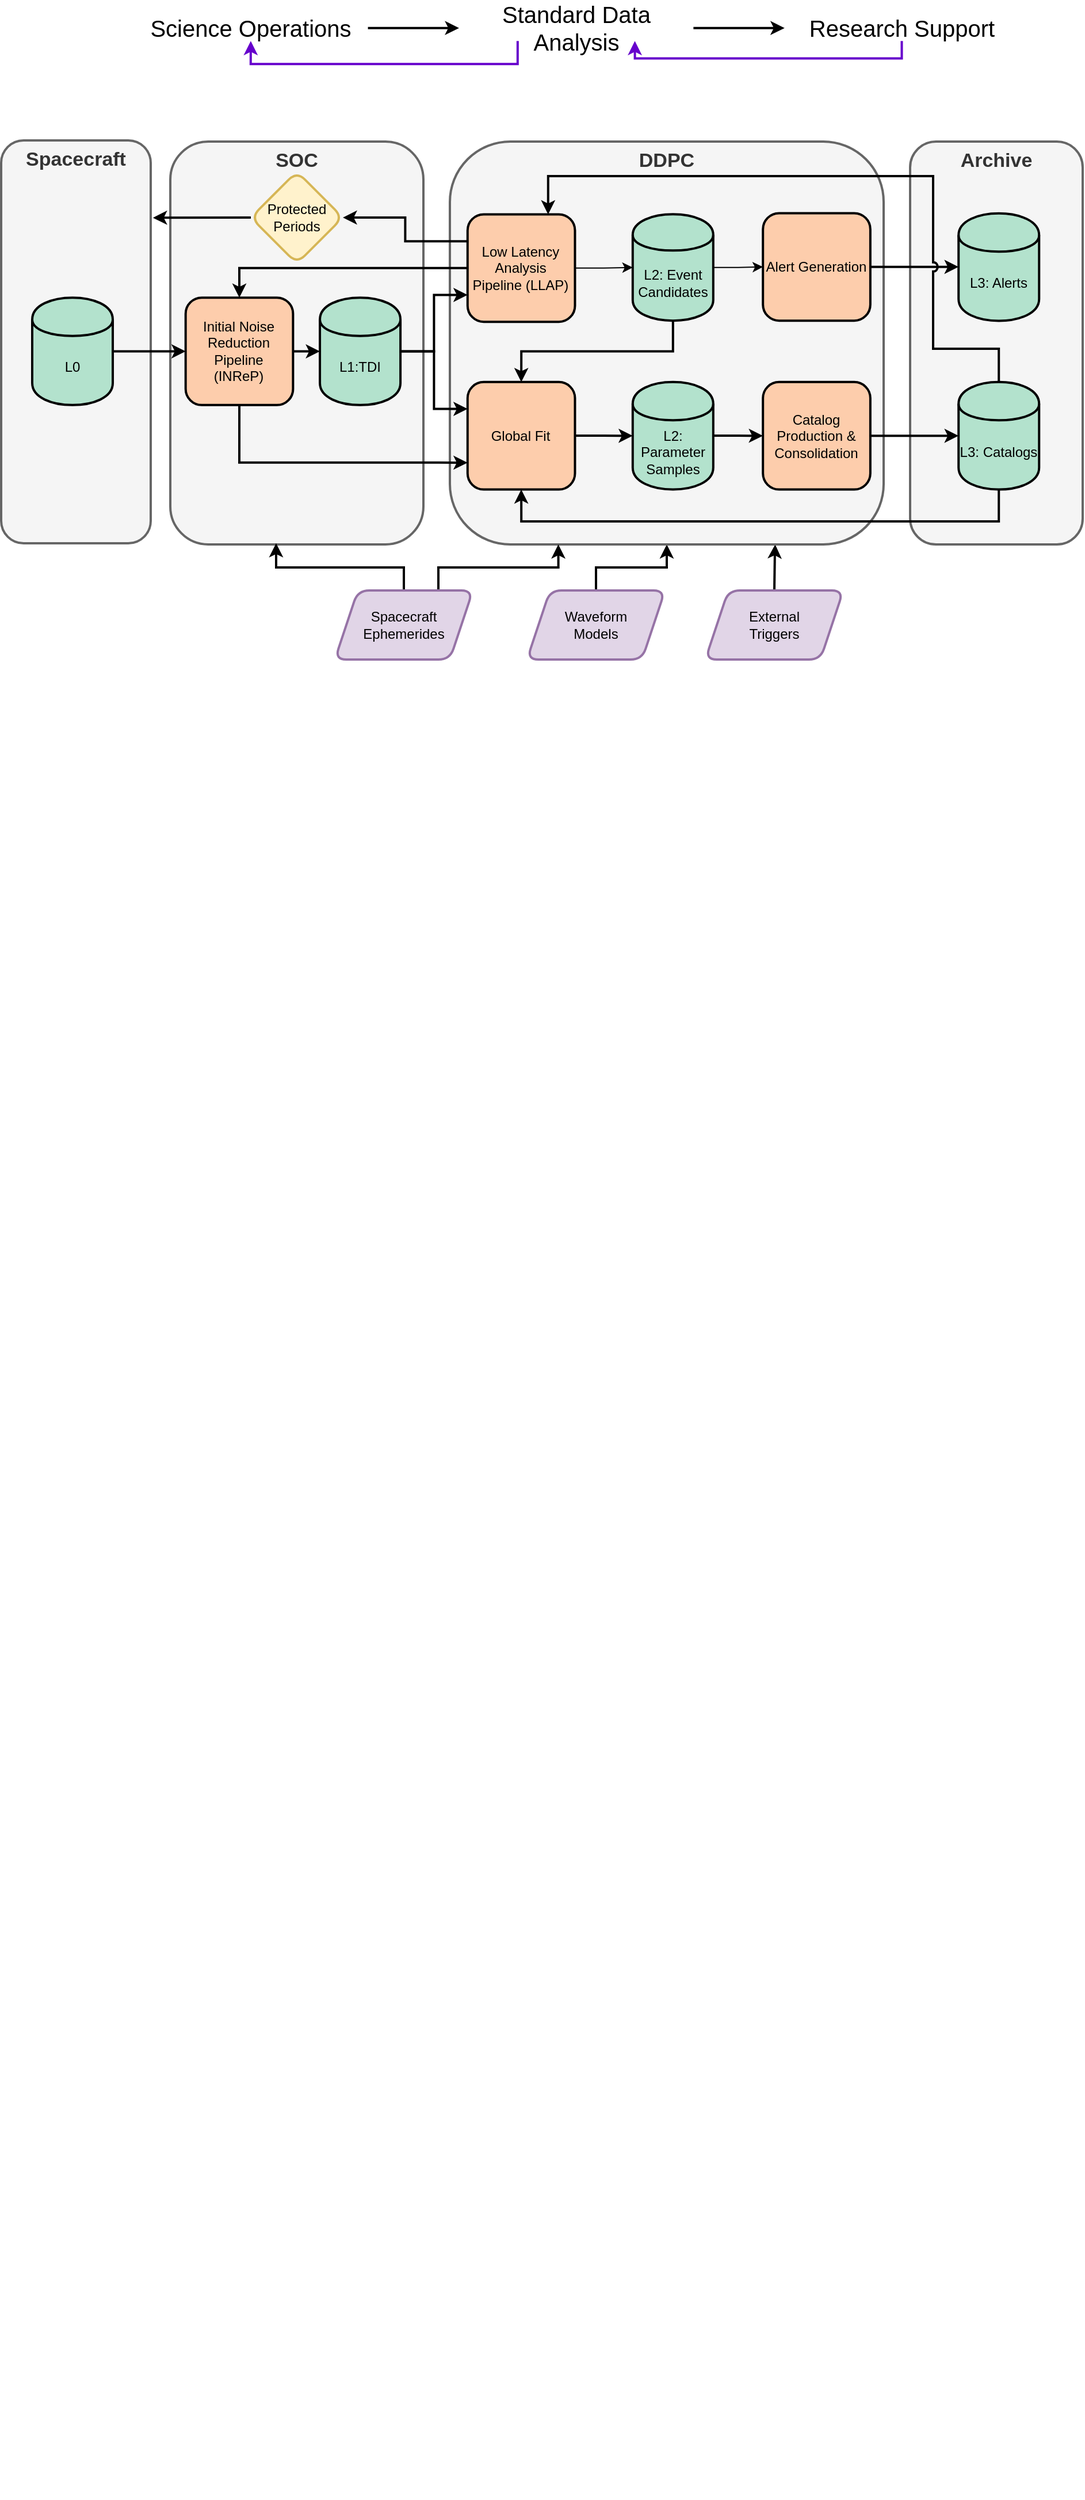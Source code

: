 <mxfile version="20.8.18" type="github" pages="5">
  <diagram id="nEb7vlC1iJB3Md7GIFur" name="Overview">
    <mxGraphModel dx="1285" dy="782" grid="1" gridSize="10" guides="1" tooltips="1" connect="1" arrows="1" fold="1" page="1" pageScale="1" pageWidth="1100" pageHeight="850" math="0" shadow="0">
      <root>
        <mxCell id="0" />
        <mxCell id="1" parent="0" />
        <mxCell id="ByXIYSQWZ3scRLlWXXdl-26" value="Archive" style="rounded=1;whiteSpace=wrap;html=1;fillColor=#f5f5f5;strokeColor=#666666;fontColor=#333333;verticalAlign=top;fontSize=17;fontStyle=1;strokeWidth=2;" parent="1" vertex="1">
          <mxGeometry x="840" y="240" width="150" height="350" as="geometry" />
        </mxCell>
        <mxCell id="ByXIYSQWZ3scRLlWXXdl-25" value="Spacecraft" style="rounded=1;whiteSpace=wrap;html=1;fillColor=#f5f5f5;strokeColor=#666666;fontColor=#333333;verticalAlign=top;fontSize=17;fontStyle=1;strokeWidth=2;" parent="1" vertex="1">
          <mxGeometry x="50" y="239" width="130" height="350" as="geometry" />
        </mxCell>
        <mxCell id="Jto_Wyi0qBo86qoHxonb-38" value="" style="group;strokeWidth=2;" parent="1" vertex="1" connectable="0">
          <mxGeometry x="836.5" y="447.5" width="80" height="1840" as="geometry" />
        </mxCell>
        <mxCell id="S27DlL94fh68zRVT2w3a-4" value="Science Operations" style="text;html=1;strokeColor=none;fillColor=none;align=center;verticalAlign=middle;whiteSpace=wrap;rounded=0;fontSize=20;" parent="1" vertex="1">
          <mxGeometry x="165.105" y="130" width="203.685" height="22.632" as="geometry" />
        </mxCell>
        <mxCell id="S27DlL94fh68zRVT2w3a-13" style="edgeStyle=orthogonalEdgeStyle;rounded=0;orthogonalLoop=1;jettySize=auto;html=1;exitX=0.25;exitY=1;exitDx=0;exitDy=0;entryX=0.5;entryY=1;entryDx=0;entryDy=0;fontSize=20;strokeColor=#6600CC;strokeWidth=2;" parent="1" source="S27DlL94fh68zRVT2w3a-5" target="S27DlL94fh68zRVT2w3a-4" edge="1">
          <mxGeometry relative="1" as="geometry" />
        </mxCell>
        <mxCell id="S27DlL94fh68zRVT2w3a-5" value="Standard Data Analysis" style="text;html=1;strokeColor=none;fillColor=none;align=center;verticalAlign=middle;whiteSpace=wrap;rounded=0;fontSize=20;" parent="1" vertex="1">
          <mxGeometry x="448.001" y="130" width="203.685" height="22.632" as="geometry" />
        </mxCell>
        <mxCell id="S27DlL94fh68zRVT2w3a-9" style="edgeStyle=orthogonalEdgeStyle;rounded=0;orthogonalLoop=1;jettySize=auto;html=1;entryX=0;entryY=0.5;entryDx=0;entryDy=0;fontSize=20;strokeColor=#000000;strokeWidth=2;" parent="1" source="S27DlL94fh68zRVT2w3a-4" target="S27DlL94fh68zRVT2w3a-5" edge="1">
          <mxGeometry relative="1" as="geometry" />
        </mxCell>
        <mxCell id="S27DlL94fh68zRVT2w3a-12" style="edgeStyle=orthogonalEdgeStyle;rounded=0;orthogonalLoop=1;jettySize=auto;html=1;entryX=0.75;entryY=1;entryDx=0;entryDy=0;fontSize=20;strokeColor=#6600CC;strokeWidth=2;" parent="1" source="S27DlL94fh68zRVT2w3a-6" target="S27DlL94fh68zRVT2w3a-5" edge="1">
          <mxGeometry relative="1" as="geometry">
            <Array as="points">
              <mxPoint x="832.738" y="167.719" />
              <mxPoint x="601.141" y="167.719" />
            </Array>
          </mxGeometry>
        </mxCell>
        <mxCell id="S27DlL94fh68zRVT2w3a-6" value="Research Support" style="text;html=1;strokeColor=none;fillColor=none;align=center;verticalAlign=middle;whiteSpace=wrap;rounded=0;fontSize=20;" parent="1" vertex="1">
          <mxGeometry x="730.896" y="130" width="203.685" height="22.632" as="geometry" />
        </mxCell>
        <mxCell id="S27DlL94fh68zRVT2w3a-10" style="edgeStyle=orthogonalEdgeStyle;rounded=0;orthogonalLoop=1;jettySize=auto;html=1;entryX=0;entryY=0.5;entryDx=0;entryDy=0;fontSize=20;strokeColor=#000000;strokeWidth=2;" parent="1" source="S27DlL94fh68zRVT2w3a-5" target="S27DlL94fh68zRVT2w3a-6" edge="1">
          <mxGeometry relative="1" as="geometry" />
        </mxCell>
        <mxCell id="ByXIYSQWZ3scRLlWXXdl-36" style="edgeStyle=orthogonalEdgeStyle;rounded=0;jumpStyle=arc;orthogonalLoop=1;jettySize=auto;html=1;exitX=0.5;exitY=0;exitDx=0;exitDy=0;entryX=0.5;entryY=1;entryDx=0;entryDy=0;strokeColor=#000000;strokeWidth=2;" parent="1" source="ByXIYSQWZ3scRLlWXXdl-11" target="ByXIYSQWZ3scRLlWXXdl-20" edge="1">
          <mxGeometry relative="1" as="geometry" />
        </mxCell>
        <mxCell id="ByXIYSQWZ3scRLlWXXdl-11" value="Waveform &lt;br&gt;Models" style="shape=parallelogram;perimeter=parallelogramPerimeter;whiteSpace=wrap;html=1;fixedSize=1;rounded=1;fillColor=#e1d5e7;strokeColor=#9673a6;strokeWidth=2;" parent="1" vertex="1">
          <mxGeometry x="507" y="630" width="120" height="60" as="geometry" />
        </mxCell>
        <mxCell id="ByXIYSQWZ3scRLlWXXdl-35" style="edgeStyle=orthogonalEdgeStyle;rounded=0;jumpStyle=arc;orthogonalLoop=1;jettySize=auto;html=1;exitX=0.5;exitY=0;exitDx=0;exitDy=0;entryX=0.75;entryY=1;entryDx=0;entryDy=0;strokeColor=#000000;strokeWidth=2;" parent="1" source="ByXIYSQWZ3scRLlWXXdl-22" target="ByXIYSQWZ3scRLlWXXdl-20" edge="1">
          <mxGeometry relative="1" as="geometry" />
        </mxCell>
        <mxCell id="ByXIYSQWZ3scRLlWXXdl-22" value="External &lt;br&gt;Triggers" style="shape=parallelogram;perimeter=parallelogramPerimeter;whiteSpace=wrap;html=1;fixedSize=1;rounded=1;fillColor=#e1d5e7;strokeColor=#9673a6;strokeWidth=2;" parent="1" vertex="1">
          <mxGeometry x="662" y="630" width="120" height="60" as="geometry" />
        </mxCell>
        <mxCell id="ByXIYSQWZ3scRLlWXXdl-20" value="DDPC" style="rounded=1;whiteSpace=wrap;html=1;fillColor=#f5f5f5;strokeColor=#666666;fontColor=#333333;verticalAlign=top;fontSize=17;fontStyle=1;strokeWidth=2;" parent="1" vertex="1">
          <mxGeometry x="440" y="240" width="377" height="350" as="geometry" />
        </mxCell>
        <mxCell id="ByXIYSQWZ3scRLlWXXdl-19" value="SOC" style="rounded=1;whiteSpace=wrap;html=1;fillColor=#f5f5f5;strokeColor=#666666;fontColor=#333333;verticalAlign=top;fontSize=17;fontStyle=1;strokeWidth=2;" parent="1" vertex="1">
          <mxGeometry x="197.02" y="240" width="219.98" height="350" as="geometry" />
        </mxCell>
        <mxCell id="FSTufDoc9FlRJQP0JMla-43" value="Initial Noise Reduction Pipeline &lt;br&gt;(INReP)" style="whiteSpace=wrap;html=1;aspect=fixed;fillColor=#fdcdac;strokeWidth=2;rounded=1;" parent="1" vertex="1">
          <mxGeometry x="210.347" y="375.584" width="93.347" height="93.347" as="geometry" />
        </mxCell>
        <mxCell id="FSTufDoc9FlRJQP0JMla-44" value="Global Fit" style="whiteSpace=wrap;html=1;aspect=fixed;fillColor=#fdcdac;strokeWidth=2;rounded=1;" parent="1" vertex="1">
          <mxGeometry x="455.384" y="448.932" width="93.347" height="93.347" as="geometry" />
        </mxCell>
        <mxCell id="FSTufDoc9FlRJQP0JMla-45" value="L2: Parameter Samples" style="shape=cylinder;whiteSpace=wrap;html=1;boundedLbl=1;backgroundOutline=1;fillColor=#b3e2cd;strokeWidth=2;" parent="1" vertex="1">
          <mxGeometry x="598.905" y="448.932" width="70.01" height="93.348" as="geometry" />
        </mxCell>
        <mxCell id="FSTufDoc9FlRJQP0JMla-46" style="edgeStyle=orthogonalEdgeStyle;rounded=0;orthogonalLoop=1;jettySize=auto;html=1;entryX=0;entryY=0.5;entryDx=0;entryDy=0;strokeWidth=2;strokeColor=#000000;" parent="1" source="FSTufDoc9FlRJQP0JMla-44" target="FSTufDoc9FlRJQP0JMla-45" edge="1">
          <mxGeometry x="117" y="237.895" as="geometry" />
        </mxCell>
        <mxCell id="FSTufDoc9FlRJQP0JMla-48" style="edgeStyle=orthogonalEdgeStyle;rounded=0;orthogonalLoop=1;jettySize=auto;html=1;entryX=0.5;entryY=0;entryDx=0;entryDy=0;exitX=0.5;exitY=1;exitDx=0;exitDy=0;strokeColor=#000000;strokeWidth=2;" parent="1" source="FSTufDoc9FlRJQP0JMla-50" target="FSTufDoc9FlRJQP0JMla-44" edge="1">
          <mxGeometry x="117" y="237.895" as="geometry" />
        </mxCell>
        <mxCell id="ByXIYSQWZ3scRLlWXXdl-47" style="edgeStyle=orthogonalEdgeStyle;rounded=0;jumpStyle=arc;orthogonalLoop=1;jettySize=auto;html=1;exitX=0;exitY=0.25;exitDx=0;exitDy=0;strokeColor=#000000;fontSize=12;fontColor=#6600CC;strokeWidth=2;" parent="1" source="FSTufDoc9FlRJQP0JMla-49" target="ByXIYSQWZ3scRLlWXXdl-46" edge="1">
          <mxGeometry relative="1" as="geometry" />
        </mxCell>
        <mxCell id="ByXIYSQWZ3scRLlWXXdl-51" style="edgeStyle=orthogonalEdgeStyle;rounded=0;jumpStyle=arc;orthogonalLoop=1;jettySize=auto;html=1;exitX=0;exitY=0.5;exitDx=0;exitDy=0;entryX=0.5;entryY=0;entryDx=0;entryDy=0;strokeColor=#000000;fontSize=12;fontColor=#6600CC;strokeWidth=2;" parent="1" source="FSTufDoc9FlRJQP0JMla-49" target="FSTufDoc9FlRJQP0JMla-43" edge="1">
          <mxGeometry relative="1" as="geometry" />
        </mxCell>
        <mxCell id="FSTufDoc9FlRJQP0JMla-49" value="Low Latency Analysis &lt;br&gt;Pipeline (LLAP)" style="whiteSpace=wrap;html=1;aspect=fixed;fillColor=#fdcdac;strokeWidth=2;rounded=1;" parent="1" vertex="1">
          <mxGeometry x="455.384" y="303.235" width="93.347" height="93.347" as="geometry" />
        </mxCell>
        <mxCell id="FSTufDoc9FlRJQP0JMla-50" value="L2:&amp;nbsp;Event Candidates" style="shape=cylinder;whiteSpace=wrap;html=1;boundedLbl=1;backgroundOutline=1;fillColor=#b3e2cd;strokeWidth=2;" parent="1" vertex="1">
          <mxGeometry x="598.903" y="303.158" width="70.007" height="92.42" as="geometry" />
        </mxCell>
        <mxCell id="FSTufDoc9FlRJQP0JMla-51" style="edgeStyle=orthogonalEdgeStyle;rounded=0;orthogonalLoop=1;jettySize=auto;html=1;entryX=0;entryY=0.5;entryDx=0;entryDy=0;" parent="1" source="FSTufDoc9FlRJQP0JMla-49" target="FSTufDoc9FlRJQP0JMla-50" edge="1">
          <mxGeometry x="117" y="237.895" as="geometry" />
        </mxCell>
        <mxCell id="FSTufDoc9FlRJQP0JMla-53" value="Catalog Production &amp;amp; Consolidation" style="whiteSpace=wrap;html=1;aspect=fixed;fillColor=#fdcdac;strokeWidth=2;rounded=1;" parent="1" vertex="1">
          <mxGeometry x="712.089" y="448.932" width="93.347" height="93.347" as="geometry" />
        </mxCell>
        <mxCell id="FSTufDoc9FlRJQP0JMla-54" style="edgeStyle=orthogonalEdgeStyle;rounded=0;orthogonalLoop=1;jettySize=auto;html=1;entryX=0;entryY=0.5;entryDx=0;entryDy=0;strokeWidth=2;strokeColor=#000000;" parent="1" source="FSTufDoc9FlRJQP0JMla-45" target="FSTufDoc9FlRJQP0JMla-53" edge="1">
          <mxGeometry x="117" y="237.895" as="geometry" />
        </mxCell>
        <mxCell id="S27DlL94fh68zRVT2w3a-7" style="edgeStyle=orthogonalEdgeStyle;rounded=0;orthogonalLoop=1;jettySize=auto;html=1;entryX=0.5;entryY=1;entryDx=0;entryDy=0;fontSize=20;strokeColor=#000000;exitX=0.5;exitY=1;exitDx=0;exitDy=0;strokeWidth=2;" parent="1" source="FSTufDoc9FlRJQP0JMla-55" target="FSTufDoc9FlRJQP0JMla-44" edge="1">
          <mxGeometry x="117" y="237.895" as="geometry">
            <Array as="points">
              <mxPoint x="917" y="570" />
              <mxPoint x="502" y="570" />
            </Array>
          </mxGeometry>
        </mxCell>
        <mxCell id="FSTufDoc9FlRJQP0JMla-55" value="L3: Catalogs" style="shape=cylinder;whiteSpace=wrap;html=1;boundedLbl=1;backgroundOutline=1;fillColor=#b3e2cd;strokeWidth=2;" parent="1" vertex="1">
          <mxGeometry x="882.11" y="448.932" width="70.01" height="93.348" as="geometry" />
        </mxCell>
        <mxCell id="FSTufDoc9FlRJQP0JMla-56" style="edgeStyle=orthogonalEdgeStyle;rounded=0;orthogonalLoop=1;jettySize=auto;html=1;exitX=1;exitY=0.5;exitDx=0;exitDy=0;entryX=0;entryY=0.5;entryDx=0;entryDy=0;strokeWidth=2;strokeColor=#000000;" parent="1" source="FSTufDoc9FlRJQP0JMla-53" target="FSTufDoc9FlRJQP0JMla-55" edge="1">
          <mxGeometry x="117" y="237.895" as="geometry" />
        </mxCell>
        <mxCell id="FSTufDoc9FlRJQP0JMla-57" style="edgeStyle=orthogonalEdgeStyle;rounded=0;orthogonalLoop=1;jettySize=auto;html=1;exitX=1;exitY=0.5;exitDx=0;exitDy=0;entryX=0;entryY=0.75;entryDx=0;entryDy=0;strokeWidth=2;strokeColor=#000000;" parent="1" source="FSTufDoc9FlRJQP0JMla-59" target="FSTufDoc9FlRJQP0JMla-49" edge="1">
          <mxGeometry x="117" y="237.895" as="geometry" />
        </mxCell>
        <mxCell id="ByXIYSQWZ3scRLlWXXdl-12" style="edgeStyle=orthogonalEdgeStyle;rounded=0;jumpStyle=arc;orthogonalLoop=1;jettySize=auto;html=1;exitX=1;exitY=0.5;exitDx=0;exitDy=0;entryX=0;entryY=0.25;entryDx=0;entryDy=0;strokeWidth=2;strokeColor=#000000;" parent="1" source="FSTufDoc9FlRJQP0JMla-59" target="FSTufDoc9FlRJQP0JMla-44" edge="1">
          <mxGeometry relative="1" as="geometry" />
        </mxCell>
        <mxCell id="FSTufDoc9FlRJQP0JMla-59" value="L1:TDI" style="shape=cylinder;whiteSpace=wrap;html=1;boundedLbl=1;backgroundOutline=1;fillColor=#b3e2cd;strokeWidth=2;" parent="1" vertex="1">
          <mxGeometry x="327.031" y="375.584" width="70.01" height="93.348" as="geometry" />
        </mxCell>
        <mxCell id="FSTufDoc9FlRJQP0JMla-60" style="edgeStyle=orthogonalEdgeStyle;rounded=0;orthogonalLoop=1;jettySize=auto;html=1;exitX=1;exitY=0.5;exitDx=0;exitDy=0;entryX=0;entryY=0.5;entryDx=0;entryDy=0;strokeWidth=2;strokeColor=#000000;" parent="1" source="FSTufDoc9FlRJQP0JMla-43" target="FSTufDoc9FlRJQP0JMla-59" edge="1">
          <mxGeometry x="117" y="237.895" as="geometry" />
        </mxCell>
        <mxCell id="FSTufDoc9FlRJQP0JMla-61" style="edgeStyle=orthogonalEdgeStyle;rounded=0;orthogonalLoop=1;jettySize=auto;html=1;entryX=0;entryY=0.5;entryDx=0;entryDy=0;strokeWidth=2;strokeColor=#000000;" parent="1" source="FSTufDoc9FlRJQP0JMla-62" target="FSTufDoc9FlRJQP0JMla-43" edge="1">
          <mxGeometry x="117" y="237.895" as="geometry" />
        </mxCell>
        <mxCell id="ByXIYSQWZ3scRLlWXXdl-24" style="edgeStyle=orthogonalEdgeStyle;rounded=0;jumpStyle=arc;orthogonalLoop=1;jettySize=auto;html=1;exitX=0.5;exitY=1;exitDx=0;exitDy=0;entryX=0;entryY=0.75;entryDx=0;entryDy=0;fillColor=#6a00ff;strokeColor=#000000;strokeWidth=2;" parent="1" source="FSTufDoc9FlRJQP0JMla-43" target="FSTufDoc9FlRJQP0JMla-44" edge="1">
          <mxGeometry relative="1" as="geometry" />
        </mxCell>
        <mxCell id="FSTufDoc9FlRJQP0JMla-62" value="L0" style="shape=cylinder;whiteSpace=wrap;html=1;boundedLbl=1;backgroundOutline=1;fillColor=#b3e2cd;strokeWidth=2;" parent="1" vertex="1">
          <mxGeometry x="77" y="375.584" width="70.01" height="93.348" as="geometry" />
        </mxCell>
        <mxCell id="mLAuyUtacgfo01PlZUGO-1" value="L3: Alerts" style="shape=cylinder;whiteSpace=wrap;html=1;boundedLbl=1;backgroundOutline=1;fillColor=#b3e2cd;strokeWidth=2;" parent="1" vertex="1">
          <mxGeometry x="882.108" y="302.405" width="70.01" height="93.348" as="geometry" />
        </mxCell>
        <mxCell id="ByXIYSQWZ3scRLlWXXdl-1" value="Alert Generation" style="whiteSpace=wrap;html=1;aspect=fixed;fillColor=#fdcdac;strokeWidth=2;rounded=1;" parent="1" vertex="1">
          <mxGeometry x="712.089" y="302.229" width="93.347" height="93.347" as="geometry" />
        </mxCell>
        <mxCell id="ByXIYSQWZ3scRLlWXXdl-8" style="edgeStyle=orthogonalEdgeStyle;rounded=0;orthogonalLoop=1;jettySize=auto;html=1;exitX=1;exitY=0.5;exitDx=0;exitDy=0;jumpStyle=arc;strokeWidth=2;strokeColor=#000000;" parent="1" source="ByXIYSQWZ3scRLlWXXdl-1" target="mLAuyUtacgfo01PlZUGO-1" edge="1">
          <mxGeometry relative="1" as="geometry">
            <Array as="points">
              <mxPoint x="810" y="349" />
              <mxPoint x="810" y="349" />
            </Array>
          </mxGeometry>
        </mxCell>
        <mxCell id="ByXIYSQWZ3scRLlWXXdl-7" style="edgeStyle=orthogonalEdgeStyle;rounded=0;orthogonalLoop=1;jettySize=auto;html=1;exitX=1;exitY=0.5;exitDx=0;exitDy=0;entryX=0;entryY=0.5;entryDx=0;entryDy=0;" parent="1" source="FSTufDoc9FlRJQP0JMla-50" target="ByXIYSQWZ3scRLlWXXdl-1" edge="1">
          <mxGeometry relative="1" as="geometry" />
        </mxCell>
        <mxCell id="FSTufDoc9FlRJQP0JMla-52" style="edgeStyle=orthogonalEdgeStyle;rounded=0;orthogonalLoop=1;jettySize=auto;html=1;entryX=0.75;entryY=0;entryDx=0;entryDy=0;exitX=0.5;exitY=0;exitDx=0;exitDy=0;strokeColor=#000000;jumpStyle=arc;strokeWidth=2;" parent="1" source="FSTufDoc9FlRJQP0JMla-55" target="FSTufDoc9FlRJQP0JMla-49" edge="1">
          <mxGeometry x="117" y="237.895" as="geometry">
            <Array as="points">
              <mxPoint x="917" y="420" />
              <mxPoint x="860" y="420" />
              <mxPoint x="860" y="270" />
              <mxPoint x="525" y="270" />
            </Array>
          </mxGeometry>
        </mxCell>
        <mxCell id="ByXIYSQWZ3scRLlWXXdl-28" style="edgeStyle=orthogonalEdgeStyle;rounded=0;jumpStyle=arc;orthogonalLoop=1;jettySize=auto;html=1;exitX=0.5;exitY=0;exitDx=0;exitDy=0;entryX=0.418;entryY=0.997;entryDx=0;entryDy=0;entryPerimeter=0;strokeColor=#000000;strokeWidth=2;" parent="1" source="ByXIYSQWZ3scRLlWXXdl-27" target="ByXIYSQWZ3scRLlWXXdl-19" edge="1">
          <mxGeometry relative="1" as="geometry">
            <Array as="points">
              <mxPoint x="400" y="610" />
              <mxPoint x="289" y="610" />
            </Array>
          </mxGeometry>
        </mxCell>
        <mxCell id="ByXIYSQWZ3scRLlWXXdl-31" style="edgeStyle=orthogonalEdgeStyle;rounded=0;jumpStyle=arc;orthogonalLoop=1;jettySize=auto;html=1;exitX=0.75;exitY=0;exitDx=0;exitDy=0;entryX=0.25;entryY=1;entryDx=0;entryDy=0;strokeColor=#000000;strokeWidth=2;" parent="1" source="ByXIYSQWZ3scRLlWXXdl-27" target="ByXIYSQWZ3scRLlWXXdl-20" edge="1">
          <mxGeometry relative="1" as="geometry" />
        </mxCell>
        <mxCell id="ByXIYSQWZ3scRLlWXXdl-27" value="Spacecraft Ephemerides" style="shape=parallelogram;perimeter=parallelogramPerimeter;whiteSpace=wrap;html=1;fixedSize=1;rounded=1;fillColor=#e1d5e7;strokeColor=#9673a6;strokeWidth=2;" parent="1" vertex="1">
          <mxGeometry x="340" y="630" width="120" height="60" as="geometry" />
        </mxCell>
        <mxCell id="ByXIYSQWZ3scRLlWXXdl-49" style="edgeStyle=orthogonalEdgeStyle;rounded=0;jumpStyle=arc;orthogonalLoop=1;jettySize=auto;html=1;exitX=0;exitY=0.5;exitDx=0;exitDy=0;strokeColor=#000000;fontSize=12;fontColor=#6600CC;entryX=1.015;entryY=0.192;entryDx=0;entryDy=0;entryPerimeter=0;strokeWidth=2;" parent="1" source="ByXIYSQWZ3scRLlWXXdl-46" target="ByXIYSQWZ3scRLlWXXdl-25" edge="1">
          <mxGeometry relative="1" as="geometry">
            <mxPoint x="190" y="327" as="targetPoint" />
          </mxGeometry>
        </mxCell>
        <mxCell id="ByXIYSQWZ3scRLlWXXdl-46" value="Protected Periods" style="rhombus;whiteSpace=wrap;html=1;rounded=1;fontSize=12;fillColor=#fff2cc;strokeColor=#d6b656;strokeWidth=2;" parent="1" vertex="1">
          <mxGeometry x="267.01" y="266" width="80" height="80" as="geometry" />
        </mxCell>
      </root>
    </mxGraphModel>
  </diagram>
  <diagram name="Detail" id="sbjZRXAEZZbbHx8DBcZN">
    <mxGraphModel dx="2074" dy="1215" grid="1" gridSize="10" guides="1" tooltips="1" connect="1" arrows="1" fold="1" page="1" pageScale="1" pageWidth="1100" pageHeight="850" math="0" shadow="0">
      <root>
        <mxCell id="otkEtjqC7sHEDD0CAHRX-0" />
        <mxCell id="otkEtjqC7sHEDD0CAHRX-1" parent="otkEtjqC7sHEDD0CAHRX-0" />
        <mxCell id="otkEtjqC7sHEDD0CAHRX-2" value="" style="rounded=0;whiteSpace=wrap;html=1;fillColor=#F4E8EF;strokeColor=#000000;strokeWidth=2;" parent="otkEtjqC7sHEDD0CAHRX-1" vertex="1">
          <mxGeometry x="2250" y="172" width="300" height="1318" as="geometry" />
        </mxCell>
        <mxCell id="otkEtjqC7sHEDD0CAHRX-3" value="Key Science Projects" style="text;html=1;strokeColor=none;fillColor=none;align=center;verticalAlign=middle;whiteSpace=wrap;rounded=0;fontSize=24;strokeWidth=2;" parent="otkEtjqC7sHEDD0CAHRX-1" vertex="1">
          <mxGeometry x="2250" y="179" width="290" height="20" as="geometry" />
        </mxCell>
        <mxCell id="otkEtjqC7sHEDD0CAHRX-4" value="" style="rounded=0;whiteSpace=wrap;html=1;fillColor=#F4E8EF;strokeColor=#000000;strokeWidth=2;" parent="otkEtjqC7sHEDD0CAHRX-1" vertex="1">
          <mxGeometry x="1740" y="172" width="399" height="948" as="geometry" />
        </mxCell>
        <mxCell id="otkEtjqC7sHEDD0CAHRX-5" value="Catalogs" style="text;html=1;strokeColor=none;fillColor=none;align=center;verticalAlign=middle;whiteSpace=wrap;rounded=0;fontSize=24;strokeWidth=2;" parent="otkEtjqC7sHEDD0CAHRX-1" vertex="1">
          <mxGeometry x="1740" y="179" width="400" height="20" as="geometry" />
        </mxCell>
        <mxCell id="otkEtjqC7sHEDD0CAHRX-6" value="" style="rounded=0;whiteSpace=wrap;html=1;fillColor=#F4E8EF;strokeColor=#000000;strokeWidth=2;" parent="otkEtjqC7sHEDD0CAHRX-1" vertex="1">
          <mxGeometry x="160" y="170" width="377" height="615" as="geometry" />
        </mxCell>
        <mxCell id="otkEtjqC7sHEDD0CAHRX-7" value="" style="rounded=0;whiteSpace=wrap;html=1;fillColor=#F4E8EF;strokeColor=#000000;strokeWidth=2;" parent="otkEtjqC7sHEDD0CAHRX-1" vertex="1">
          <mxGeometry x="820" y="170" width="684" height="615" as="geometry" />
        </mxCell>
        <mxCell id="otkEtjqC7sHEDD0CAHRX-8" value="" style="shape=cylinder;whiteSpace=wrap;html=1;boundedLbl=1;backgroundOutline=1;fillColor=#cbd5e8;strokeColor=#000000;strokeWidth=2;" parent="otkEtjqC7sHEDD0CAHRX-1" vertex="1">
          <mxGeometry x="1566.5" y="247.5" width="120" height="463" as="geometry" />
        </mxCell>
        <mxCell id="otkEtjqC7sHEDD0CAHRX-9" value="" style="rounded=0;whiteSpace=wrap;html=1;fillColor=#F4E8EF;strokeColor=#000000;strokeWidth=2;" parent="otkEtjqC7sHEDD0CAHRX-1" vertex="1">
          <mxGeometry x="820" y="892.5" width="684" height="2030" as="geometry" />
        </mxCell>
        <mxCell id="otkEtjqC7sHEDD0CAHRX-10" style="edgeStyle=orthogonalEdgeStyle;rounded=0;orthogonalLoop=1;jettySize=auto;html=1;exitX=0.851;exitY=0.972;exitDx=0;exitDy=0;entryX=0;entryY=0.75;entryDx=0;entryDy=0;exitPerimeter=0;strokeWidth=2;" parent="otkEtjqC7sHEDD0CAHRX-1" source="otkEtjqC7sHEDD0CAHRX-15" target="otkEtjqC7sHEDD0CAHRX-43" edge="1">
          <mxGeometry relative="1" as="geometry">
            <Array as="points">
              <mxPoint x="338.5" y="1902.5" />
            </Array>
          </mxGeometry>
        </mxCell>
        <mxCell id="otkEtjqC7sHEDD0CAHRX-11" style="edgeStyle=orthogonalEdgeStyle;rounded=0;orthogonalLoop=1;jettySize=auto;html=1;entryX=0;entryY=0.75;entryDx=0;entryDy=0;strokeWidth=2;" parent="otkEtjqC7sHEDD0CAHRX-1" target="otkEtjqC7sHEDD0CAHRX-150" edge="1">
          <mxGeometry relative="1" as="geometry">
            <mxPoint x="255" y="686" as="sourcePoint" />
            <Array as="points">
              <mxPoint x="254" y="3020" />
              <mxPoint x="2160" y="3020" />
              <mxPoint x="2160" y="934" />
            </Array>
            <mxPoint x="2220" y="918" as="targetPoint" />
          </mxGeometry>
        </mxCell>
        <mxCell id="otkEtjqC7sHEDD0CAHRX-12" style="edgeStyle=orthogonalEdgeStyle;rounded=0;orthogonalLoop=1;jettySize=auto;html=1;exitX=1;exitY=0.5;exitDx=0;exitDy=0;entryX=0;entryY=0.5;entryDx=0;entryDy=0;strokeColor=#000000;strokeWidth=2;fontSize=24;" parent="otkEtjqC7sHEDD0CAHRX-1" source="otkEtjqC7sHEDD0CAHRX-15" target="otkEtjqC7sHEDD0CAHRX-36" edge="1">
          <mxGeometry relative="1" as="geometry" />
        </mxCell>
        <mxCell id="otkEtjqC7sHEDD0CAHRX-13" style="edgeStyle=orthogonalEdgeStyle;rounded=0;jumpStyle=arc;orthogonalLoop=1;jettySize=auto;html=1;exitX=0.15;exitY=0.95;exitDx=0;exitDy=0;exitPerimeter=0;entryX=0;entryY=0.75;entryDx=0;entryDy=0;strokeWidth=2;" parent="otkEtjqC7sHEDD0CAHRX-1" source="otkEtjqC7sHEDD0CAHRX-15" target="otkEtjqC7sHEDD0CAHRX-152" edge="1">
          <mxGeometry relative="1" as="geometry">
            <Array as="points">
              <mxPoint x="254" y="3020" />
              <mxPoint x="2160" y="3020" />
              <mxPoint x="2160" y="1260" />
            </Array>
          </mxGeometry>
        </mxCell>
        <mxCell id="otkEtjqC7sHEDD0CAHRX-14" style="edgeStyle=orthogonalEdgeStyle;rounded=0;jumpStyle=arc;orthogonalLoop=1;jettySize=auto;html=1;exitX=0.15;exitY=0.95;exitDx=0;exitDy=0;exitPerimeter=0;entryX=0;entryY=0.75;entryDx=0;entryDy=0;strokeWidth=2;" parent="otkEtjqC7sHEDD0CAHRX-1" source="otkEtjqC7sHEDD0CAHRX-15" target="otkEtjqC7sHEDD0CAHRX-153" edge="1">
          <mxGeometry relative="1" as="geometry">
            <Array as="points">
              <mxPoint x="254" y="3020" />
              <mxPoint x="2160" y="3020" />
              <mxPoint x="2160" y="1420" />
            </Array>
          </mxGeometry>
        </mxCell>
        <mxCell id="otkEtjqC7sHEDD0CAHRX-15" value="" style="shape=cylinder;whiteSpace=wrap;html=1;boundedLbl=1;backgroundOutline=1;fillColor=#cbd5e8;strokeColor=#000000;strokeWidth=2;" parent="otkEtjqC7sHEDD0CAHRX-1" vertex="1">
          <mxGeometry x="237" y="246" width="120" height="463" as="geometry" />
        </mxCell>
        <mxCell id="otkEtjqC7sHEDD0CAHRX-16" style="edgeStyle=orthogonalEdgeStyle;rounded=0;orthogonalLoop=1;jettySize=auto;html=1;exitX=1;exitY=0.5;exitDx=0;exitDy=0;strokeWidth=2;entryX=0;entryY=0.25;entryDx=0;entryDy=0;" parent="otkEtjqC7sHEDD0CAHRX-1" source="otkEtjqC7sHEDD0CAHRX-18" target="otkEtjqC7sHEDD0CAHRX-43" edge="1">
          <mxGeometry relative="1" as="geometry">
            <Array as="points">
              <mxPoint x="720" y="572" />
              <mxPoint x="760" y="572" />
              <mxPoint x="760" y="1862" />
              <mxPoint x="770" y="1862" />
            </Array>
            <mxPoint x="670" y="1830" as="targetPoint" />
          </mxGeometry>
        </mxCell>
        <mxCell id="otkEtjqC7sHEDD0CAHRX-17" style="edgeStyle=orthogonalEdgeStyle;rounded=0;orthogonalLoop=1;jettySize=auto;html=1;exitX=1;exitY=0.5;exitDx=0;exitDy=0;entryX=0;entryY=0.5;entryDx=0;entryDy=0;strokeColor=#000000;strokeWidth=2;" parent="otkEtjqC7sHEDD0CAHRX-1" source="otkEtjqC7sHEDD0CAHRX-18" target="otkEtjqC7sHEDD0CAHRX-97" edge="1">
          <mxGeometry relative="1" as="geometry">
            <Array as="points">
              <mxPoint x="760" y="480" />
              <mxPoint x="760" y="468" />
            </Array>
          </mxGeometry>
        </mxCell>
        <mxCell id="otkEtjqC7sHEDD0CAHRX-18" value="" style="shape=cylinder;whiteSpace=wrap;html=1;boundedLbl=1;backgroundOutline=1;fillColor=#cbd5e8;strokeColor=#000000;strokeWidth=2;" parent="otkEtjqC7sHEDD0CAHRX-1" vertex="1">
          <mxGeometry x="600" y="247.5" width="120" height="463" as="geometry" />
        </mxCell>
        <mxCell id="otkEtjqC7sHEDD0CAHRX-19" style="edgeStyle=orthogonalEdgeStyle;rounded=0;jumpStyle=arc;orthogonalLoop=1;jettySize=auto;html=1;exitX=1;exitY=0.5;exitDx=0;exitDy=0;strokeWidth=2;entryX=0;entryY=0.5;entryDx=0;entryDy=0;" parent="otkEtjqC7sHEDD0CAHRX-1" source="otkEtjqC7sHEDD0CAHRX-27" target="otkEtjqC7sHEDD0CAHRX-146" edge="1">
          <mxGeometry relative="1" as="geometry">
            <mxPoint x="2310" y="330" as="targetPoint" />
          </mxGeometry>
        </mxCell>
        <mxCell id="otkEtjqC7sHEDD0CAHRX-20" style="edgeStyle=orthogonalEdgeStyle;rounded=0;jumpStyle=arc;orthogonalLoop=1;jettySize=auto;html=1;exitX=1;exitY=0.5;exitDx=0;exitDy=0;strokeWidth=2;" parent="otkEtjqC7sHEDD0CAHRX-1" source="otkEtjqC7sHEDD0CAHRX-27" target="otkEtjqC7sHEDD0CAHRX-147" edge="1">
          <mxGeometry relative="1" as="geometry" />
        </mxCell>
        <mxCell id="otkEtjqC7sHEDD0CAHRX-21" style="edgeStyle=orthogonalEdgeStyle;rounded=0;jumpStyle=arc;orthogonalLoop=1;jettySize=auto;html=1;exitX=1;exitY=0.5;exitDx=0;exitDy=0;entryX=0;entryY=0.5;entryDx=0;entryDy=0;strokeWidth=2;" parent="otkEtjqC7sHEDD0CAHRX-1" source="otkEtjqC7sHEDD0CAHRX-27" target="otkEtjqC7sHEDD0CAHRX-148" edge="1">
          <mxGeometry relative="1" as="geometry" />
        </mxCell>
        <mxCell id="otkEtjqC7sHEDD0CAHRX-22" style="edgeStyle=orthogonalEdgeStyle;rounded=0;jumpStyle=arc;orthogonalLoop=1;jettySize=auto;html=1;exitX=1;exitY=0.5;exitDx=0;exitDy=0;entryX=0;entryY=0.5;entryDx=0;entryDy=0;strokeWidth=2;" parent="otkEtjqC7sHEDD0CAHRX-1" source="otkEtjqC7sHEDD0CAHRX-27" target="otkEtjqC7sHEDD0CAHRX-149" edge="1">
          <mxGeometry relative="1" as="geometry" />
        </mxCell>
        <mxCell id="otkEtjqC7sHEDD0CAHRX-23" style="edgeStyle=orthogonalEdgeStyle;rounded=0;jumpStyle=arc;orthogonalLoop=1;jettySize=auto;html=1;exitX=1;exitY=0.5;exitDx=0;exitDy=0;strokeWidth=2;" parent="otkEtjqC7sHEDD0CAHRX-1" source="otkEtjqC7sHEDD0CAHRX-27" target="otkEtjqC7sHEDD0CAHRX-150" edge="1">
          <mxGeometry relative="1" as="geometry" />
        </mxCell>
        <mxCell id="otkEtjqC7sHEDD0CAHRX-24" style="edgeStyle=orthogonalEdgeStyle;rounded=0;jumpStyle=arc;orthogonalLoop=1;jettySize=auto;html=1;exitX=1;exitY=0.5;exitDx=0;exitDy=0;entryX=0;entryY=0.5;entryDx=0;entryDy=0;strokeWidth=2;" parent="otkEtjqC7sHEDD0CAHRX-1" source="otkEtjqC7sHEDD0CAHRX-27" target="otkEtjqC7sHEDD0CAHRX-151" edge="1">
          <mxGeometry relative="1" as="geometry" />
        </mxCell>
        <mxCell id="otkEtjqC7sHEDD0CAHRX-25" style="edgeStyle=orthogonalEdgeStyle;rounded=0;jumpStyle=arc;orthogonalLoop=1;jettySize=auto;html=1;exitX=1;exitY=0.5;exitDx=0;exitDy=0;entryX=0;entryY=0.5;entryDx=0;entryDy=0;strokeWidth=2;" parent="otkEtjqC7sHEDD0CAHRX-1" source="otkEtjqC7sHEDD0CAHRX-27" target="otkEtjqC7sHEDD0CAHRX-152" edge="1">
          <mxGeometry relative="1" as="geometry" />
        </mxCell>
        <mxCell id="otkEtjqC7sHEDD0CAHRX-26" style="edgeStyle=orthogonalEdgeStyle;rounded=0;jumpStyle=arc;orthogonalLoop=1;jettySize=auto;html=1;exitX=1;exitY=0.5;exitDx=0;exitDy=0;entryX=0;entryY=0.5;entryDx=0;entryDy=0;strokeWidth=2;" parent="otkEtjqC7sHEDD0CAHRX-1" source="otkEtjqC7sHEDD0CAHRX-27" target="otkEtjqC7sHEDD0CAHRX-153" edge="1">
          <mxGeometry relative="1" as="geometry" />
        </mxCell>
        <mxCell id="otkEtjqC7sHEDD0CAHRX-27" value="" style="shape=cylinder;whiteSpace=wrap;html=1;boundedLbl=1;backgroundOutline=1;fillColor=#cbd5e8;strokeColor=#000000;strokeWidth=2;" parent="otkEtjqC7sHEDD0CAHRX-1" vertex="1">
          <mxGeometry x="1940" y="248" width="120" height="822" as="geometry" />
        </mxCell>
        <mxCell id="otkEtjqC7sHEDD0CAHRX-28" style="edgeStyle=orthogonalEdgeStyle;rounded=0;orthogonalLoop=1;jettySize=auto;html=1;exitX=1;exitY=0.5;exitDx=0;exitDy=0;entryX=0;entryY=0.5;entryDx=0;entryDy=0;strokeWidth=2;jumpStyle=arc;" parent="otkEtjqC7sHEDD0CAHRX-1" source="otkEtjqC7sHEDD0CAHRX-29" target="otkEtjqC7sHEDD0CAHRX-113" edge="1">
          <mxGeometry relative="1" as="geometry">
            <Array as="points">
              <mxPoint x="896" y="228" />
              <mxPoint x="896" y="628" />
            </Array>
          </mxGeometry>
        </mxCell>
        <mxCell id="otkEtjqC7sHEDD0CAHRX-29" value="External Triggers" style="shape=cylinder;whiteSpace=wrap;html=1;boundedLbl=1;backgroundOutline=1;fillColor=#b3e2cd;strokeWidth=2;" parent="otkEtjqC7sHEDD0CAHRX-1" vertex="1">
          <mxGeometry x="50" y="187.5" width="60" height="80" as="geometry" />
        </mxCell>
        <mxCell id="otkEtjqC7sHEDD0CAHRX-30" value="phi_ij" style="shape=cylinder;whiteSpace=wrap;html=1;boundedLbl=1;backgroundOutline=1;fillColor=#b3e2cd;strokeWidth=2;" parent="otkEtjqC7sHEDD0CAHRX-1" vertex="1">
          <mxGeometry x="266.5" y="345.5" width="60" height="80" as="geometry" />
        </mxCell>
        <mxCell id="otkEtjqC7sHEDD0CAHRX-31" value="Aux" style="shape=cylinder;whiteSpace=wrap;html=1;boundedLbl=1;backgroundOutline=1;fillColor=#b3e2cd;strokeWidth=2;" parent="otkEtjqC7sHEDD0CAHRX-1" vertex="1">
          <mxGeometry x="266.5" y="435.5" width="60" height="80" as="geometry" />
        </mxCell>
        <mxCell id="otkEtjqC7sHEDD0CAHRX-32" value="Ranging" style="shape=cylinder;whiteSpace=wrap;html=1;boundedLbl=1;backgroundOutline=1;fillColor=#b3e2cd;strokeWidth=2;" parent="otkEtjqC7sHEDD0CAHRX-1" vertex="1">
          <mxGeometry x="266.5" y="525.5" width="60" height="80" as="geometry" />
        </mxCell>
        <mxCell id="otkEtjqC7sHEDD0CAHRX-33" value="" style="whiteSpace=wrap;html=1;aspect=fixed;fillColor=#fdcdac;strokeWidth=2;" parent="otkEtjqC7sHEDD0CAHRX-1" vertex="1">
          <mxGeometry x="450" y="397.5" width="80" height="80" as="geometry" />
        </mxCell>
        <mxCell id="otkEtjqC7sHEDD0CAHRX-34" style="edgeStyle=orthogonalEdgeStyle;rounded=0;orthogonalLoop=1;jettySize=auto;html=1;exitX=1;exitY=0.5;exitDx=0;exitDy=0;entryX=0;entryY=0.5;entryDx=0;entryDy=0;strokeWidth=2;" parent="otkEtjqC7sHEDD0CAHRX-1" source="otkEtjqC7sHEDD0CAHRX-35" target="otkEtjqC7sHEDD0CAHRX-18" edge="1">
          <mxGeometry relative="1" as="geometry" />
        </mxCell>
        <mxCell id="otkEtjqC7sHEDD0CAHRX-35" value="" style="whiteSpace=wrap;html=1;aspect=fixed;fillColor=#fdcdac;strokeWidth=2;" parent="otkEtjqC7sHEDD0CAHRX-1" vertex="1">
          <mxGeometry x="430" y="417.5" width="80" height="80" as="geometry" />
        </mxCell>
        <mxCell id="otkEtjqC7sHEDD0CAHRX-36" value="TDI Production" style="whiteSpace=wrap;html=1;aspect=fixed;fillColor=#fdcdac;strokeWidth=2;" parent="otkEtjqC7sHEDD0CAHRX-1" vertex="1">
          <mxGeometry x="410" y="437.5" width="80" height="80" as="geometry" />
        </mxCell>
        <mxCell id="otkEtjqC7sHEDD0CAHRX-37" value="TDI" style="shape=cylinder;whiteSpace=wrap;html=1;boundedLbl=1;backgroundOutline=1;fillColor=#b3e2cd;strokeWidth=2;" parent="otkEtjqC7sHEDD0CAHRX-1" vertex="1">
          <mxGeometry x="630" y="322.5" width="60" height="80" as="geometry" />
        </mxCell>
        <mxCell id="otkEtjqC7sHEDD0CAHRX-38" value="Lij" style="shape=cylinder;whiteSpace=wrap;html=1;boundedLbl=1;backgroundOutline=1;fillColor=#b3e2cd;strokeWidth=2;" parent="otkEtjqC7sHEDD0CAHRX-1" vertex="1">
          <mxGeometry x="630" y="412.5" width="60" height="80" as="geometry" />
        </mxCell>
        <mxCell id="otkEtjqC7sHEDD0CAHRX-39" value="DQ" style="shape=cylinder;whiteSpace=wrap;html=1;boundedLbl=1;backgroundOutline=1;fillColor=#b3e2cd;strokeWidth=2;" parent="otkEtjqC7sHEDD0CAHRX-1" vertex="1">
          <mxGeometry x="630" y="502.5" width="60" height="80" as="geometry" />
        </mxCell>
        <mxCell id="otkEtjqC7sHEDD0CAHRX-40" value="Cal." style="shape=cylinder;whiteSpace=wrap;html=1;boundedLbl=1;backgroundOutline=1;fillColor=#b3e2cd;strokeWidth=2;" parent="otkEtjqC7sHEDD0CAHRX-1" vertex="1">
          <mxGeometry x="630" y="592.5" width="60" height="80" as="geometry" />
        </mxCell>
        <mxCell id="otkEtjqC7sHEDD0CAHRX-41" value="" style="group;strokeWidth=2;" parent="otkEtjqC7sHEDD0CAHRX-1" vertex="1" connectable="0">
          <mxGeometry x="836.5" y="447.5" width="80" height="1840" as="geometry" />
        </mxCell>
        <mxCell id="otkEtjqC7sHEDD0CAHRX-42" style="edgeStyle=orthogonalEdgeStyle;rounded=0;orthogonalLoop=1;jettySize=auto;html=1;exitX=1;exitY=0.25;exitDx=0;exitDy=0;entryX=0.5;entryY=0;entryDx=0;entryDy=0;strokeWidth=2;" parent="otkEtjqC7sHEDD0CAHRX-1" source="otkEtjqC7sHEDD0CAHRX-43" target="otkEtjqC7sHEDD0CAHRX-46" edge="1">
          <mxGeometry relative="1" as="geometry" />
        </mxCell>
        <mxCell id="otkEtjqC7sHEDD0CAHRX-43" value="Master Sampler" style="whiteSpace=wrap;html=1;aspect=fixed;fillColor=#fdcdac;strokeWidth=2;" parent="otkEtjqC7sHEDD0CAHRX-1" vertex="1">
          <mxGeometry x="876.5" y="1842.5" width="80" height="80" as="geometry" />
        </mxCell>
        <mxCell id="otkEtjqC7sHEDD0CAHRX-44" style="edgeStyle=orthogonalEdgeStyle;rounded=0;orthogonalLoop=1;jettySize=auto;html=1;exitX=0.5;exitY=1;exitDx=0;exitDy=0;entryX=0.5;entryY=0;entryDx=0;entryDy=0;strokeWidth=2;" parent="otkEtjqC7sHEDD0CAHRX-1" source="otkEtjqC7sHEDD0CAHRX-46" target="otkEtjqC7sHEDD0CAHRX-48" edge="1">
          <mxGeometry relative="1" as="geometry" />
        </mxCell>
        <mxCell id="otkEtjqC7sHEDD0CAHRX-45" style="edgeStyle=orthogonalEdgeStyle;rounded=0;orthogonalLoop=1;jettySize=auto;html=1;exitX=1;exitY=0.5;exitDx=0;exitDy=0;entryX=0.75;entryY=0;entryDx=0;entryDy=0;strokeWidth=2;" parent="otkEtjqC7sHEDD0CAHRX-1" source="otkEtjqC7sHEDD0CAHRX-46" target="otkEtjqC7sHEDD0CAHRX-90" edge="1">
          <mxGeometry relative="1" as="geometry">
            <mxPoint x="2523" y="1332.5" as="targetPoint" />
          </mxGeometry>
        </mxCell>
        <mxCell id="otkEtjqC7sHEDD0CAHRX-46" value="UCB" style="whiteSpace=wrap;html=1;aspect=fixed;fillColor=#fdcdac;strokeWidth=2;" parent="otkEtjqC7sHEDD0CAHRX-1" vertex="1">
          <mxGeometry x="1103" y="1022.5" width="80" height="80" as="geometry" />
        </mxCell>
        <mxCell id="otkEtjqC7sHEDD0CAHRX-47" style="edgeStyle=orthogonalEdgeStyle;rounded=0;orthogonalLoop=1;jettySize=auto;html=1;exitX=0.5;exitY=1;exitDx=0;exitDy=0;entryX=0.5;entryY=0;entryDx=0;entryDy=0;strokeWidth=2;" parent="otkEtjqC7sHEDD0CAHRX-1" source="otkEtjqC7sHEDD0CAHRX-48" target="otkEtjqC7sHEDD0CAHRX-51" edge="1">
          <mxGeometry relative="1" as="geometry" />
        </mxCell>
        <mxCell id="otkEtjqC7sHEDD0CAHRX-48" value="r(t,f) Sn(t,f)" style="shape=cylinder;whiteSpace=wrap;html=1;boundedLbl=1;backgroundOutline=1;fillColor=#b3e2cd;strokeWidth=2;" parent="otkEtjqC7sHEDD0CAHRX-1" vertex="1">
          <mxGeometry x="1113" y="1122.5" width="60" height="80" as="geometry" />
        </mxCell>
        <mxCell id="otkEtjqC7sHEDD0CAHRX-49" style="edgeStyle=orthogonalEdgeStyle;rounded=0;orthogonalLoop=1;jettySize=auto;html=1;exitX=0.5;exitY=1;exitDx=0;exitDy=0;entryX=0.5;entryY=0;entryDx=0;entryDy=0;strokeWidth=2;" parent="otkEtjqC7sHEDD0CAHRX-1" source="otkEtjqC7sHEDD0CAHRX-51" target="otkEtjqC7sHEDD0CAHRX-53" edge="1">
          <mxGeometry relative="1" as="geometry" />
        </mxCell>
        <mxCell id="otkEtjqC7sHEDD0CAHRX-50" style="edgeStyle=orthogonalEdgeStyle;rounded=0;orthogonalLoop=1;jettySize=auto;html=1;exitX=1;exitY=0.5;exitDx=0;exitDy=0;entryX=0.5;entryY=0;entryDx=0;entryDy=0;strokeWidth=2;" parent="otkEtjqC7sHEDD0CAHRX-1" source="otkEtjqC7sHEDD0CAHRX-51" target="otkEtjqC7sHEDD0CAHRX-90" edge="1">
          <mxGeometry relative="1" as="geometry" />
        </mxCell>
        <mxCell id="otkEtjqC7sHEDD0CAHRX-51" value="SOBH" style="whiteSpace=wrap;html=1;aspect=fixed;fillColor=#fdcdac;strokeWidth=2;" parent="otkEtjqC7sHEDD0CAHRX-1" vertex="1">
          <mxGeometry x="1103" y="1222.5" width="80" height="80" as="geometry" />
        </mxCell>
        <mxCell id="otkEtjqC7sHEDD0CAHRX-52" style="edgeStyle=orthogonalEdgeStyle;rounded=0;orthogonalLoop=1;jettySize=auto;html=1;exitX=0.5;exitY=1;exitDx=0;exitDy=0;entryX=0.5;entryY=0;entryDx=0;entryDy=0;strokeWidth=2;" parent="otkEtjqC7sHEDD0CAHRX-1" source="otkEtjqC7sHEDD0CAHRX-53" target="otkEtjqC7sHEDD0CAHRX-56" edge="1">
          <mxGeometry relative="1" as="geometry" />
        </mxCell>
        <mxCell id="otkEtjqC7sHEDD0CAHRX-53" value="r(t,f) Sn(t,f)" style="shape=cylinder;whiteSpace=wrap;html=1;boundedLbl=1;backgroundOutline=1;fillColor=#b3e2cd;strokeWidth=2;" parent="otkEtjqC7sHEDD0CAHRX-1" vertex="1">
          <mxGeometry x="1113" y="1322.5" width="60" height="80" as="geometry" />
        </mxCell>
        <mxCell id="otkEtjqC7sHEDD0CAHRX-54" style="edgeStyle=orthogonalEdgeStyle;rounded=0;orthogonalLoop=1;jettySize=auto;html=1;exitX=0.5;exitY=1;exitDx=0;exitDy=0;entryX=0.5;entryY=0;entryDx=0;entryDy=0;strokeWidth=2;" parent="otkEtjqC7sHEDD0CAHRX-1" source="otkEtjqC7sHEDD0CAHRX-56" target="otkEtjqC7sHEDD0CAHRX-58" edge="1">
          <mxGeometry relative="1" as="geometry" />
        </mxCell>
        <mxCell id="otkEtjqC7sHEDD0CAHRX-55" style="edgeStyle=orthogonalEdgeStyle;rounded=0;orthogonalLoop=1;jettySize=auto;html=1;exitX=1;exitY=0.5;exitDx=0;exitDy=0;entryX=0.25;entryY=0;entryDx=0;entryDy=0;strokeWidth=2;" parent="otkEtjqC7sHEDD0CAHRX-1" source="otkEtjqC7sHEDD0CAHRX-56" target="otkEtjqC7sHEDD0CAHRX-90" edge="1">
          <mxGeometry relative="1" as="geometry">
            <mxPoint x="1263" y="902.5" as="targetPoint" />
          </mxGeometry>
        </mxCell>
        <mxCell id="otkEtjqC7sHEDD0CAHRX-56" value="SMBH" style="whiteSpace=wrap;html=1;aspect=fixed;fillColor=#fdcdac;strokeWidth=2;" parent="otkEtjqC7sHEDD0CAHRX-1" vertex="1">
          <mxGeometry x="1103" y="1442.5" width="80" height="80" as="geometry" />
        </mxCell>
        <mxCell id="otkEtjqC7sHEDD0CAHRX-57" style="edgeStyle=orthogonalEdgeStyle;rounded=0;orthogonalLoop=1;jettySize=auto;html=1;exitX=0.5;exitY=1;exitDx=0;exitDy=0;entryX=0.5;entryY=0;entryDx=0;entryDy=0;strokeWidth=2;" parent="otkEtjqC7sHEDD0CAHRX-1" source="otkEtjqC7sHEDD0CAHRX-58" target="otkEtjqC7sHEDD0CAHRX-61" edge="1">
          <mxGeometry relative="1" as="geometry" />
        </mxCell>
        <mxCell id="otkEtjqC7sHEDD0CAHRX-58" value="r(t,f) Sn(t,f)&lt;br&gt;" style="shape=cylinder;whiteSpace=wrap;html=1;boundedLbl=1;backgroundOutline=1;fillColor=#b3e2cd;strokeWidth=2;" parent="otkEtjqC7sHEDD0CAHRX-1" vertex="1">
          <mxGeometry x="1113" y="1542.5" width="60" height="80" as="geometry" />
        </mxCell>
        <mxCell id="otkEtjqC7sHEDD0CAHRX-59" style="edgeStyle=orthogonalEdgeStyle;rounded=0;orthogonalLoop=1;jettySize=auto;html=1;exitX=0.5;exitY=1;exitDx=0;exitDy=0;entryX=0.5;entryY=0;entryDx=0;entryDy=0;strokeWidth=2;" parent="otkEtjqC7sHEDD0CAHRX-1" source="otkEtjqC7sHEDD0CAHRX-61" target="otkEtjqC7sHEDD0CAHRX-63" edge="1">
          <mxGeometry relative="1" as="geometry" />
        </mxCell>
        <mxCell id="otkEtjqC7sHEDD0CAHRX-60" style="edgeStyle=orthogonalEdgeStyle;rounded=0;orthogonalLoop=1;jettySize=auto;html=1;exitX=1;exitY=0.5;exitDx=0;exitDy=0;entryX=0.002;entryY=0.313;entryDx=0;entryDy=0;entryPerimeter=0;strokeWidth=2;" parent="otkEtjqC7sHEDD0CAHRX-1" source="otkEtjqC7sHEDD0CAHRX-61" target="otkEtjqC7sHEDD0CAHRX-90" edge="1">
          <mxGeometry relative="1" as="geometry">
            <mxPoint x="1183" y="942.5" as="targetPoint" />
          </mxGeometry>
        </mxCell>
        <mxCell id="otkEtjqC7sHEDD0CAHRX-61" value="EMRI" style="whiteSpace=wrap;html=1;aspect=fixed;fillColor=#fdcdac;strokeWidth=2;" parent="otkEtjqC7sHEDD0CAHRX-1" vertex="1">
          <mxGeometry x="1103" y="1642.5" width="80" height="80" as="geometry" />
        </mxCell>
        <mxCell id="otkEtjqC7sHEDD0CAHRX-62" style="edgeStyle=orthogonalEdgeStyle;rounded=0;orthogonalLoop=1;jettySize=auto;html=1;exitX=0.5;exitY=1;exitDx=0;exitDy=0;entryX=0.5;entryY=0;entryDx=0;entryDy=0;strokeWidth=2;" parent="otkEtjqC7sHEDD0CAHRX-1" source="otkEtjqC7sHEDD0CAHRX-63" target="otkEtjqC7sHEDD0CAHRX-66" edge="1">
          <mxGeometry relative="1" as="geometry" />
        </mxCell>
        <mxCell id="otkEtjqC7sHEDD0CAHRX-63" value="r(t,f) Sn(t,f)&lt;br&gt;" style="shape=cylinder;whiteSpace=wrap;html=1;boundedLbl=1;backgroundOutline=1;fillColor=#b3e2cd;strokeWidth=2;" parent="otkEtjqC7sHEDD0CAHRX-1" vertex="1">
          <mxGeometry x="1113" y="1742.5" width="60" height="80" as="geometry" />
        </mxCell>
        <mxCell id="otkEtjqC7sHEDD0CAHRX-64" style="edgeStyle=orthogonalEdgeStyle;rounded=0;orthogonalLoop=1;jettySize=auto;html=1;exitX=0.5;exitY=1;exitDx=0;exitDy=0;entryX=0.5;entryY=0;entryDx=0;entryDy=0;strokeWidth=2;" parent="otkEtjqC7sHEDD0CAHRX-1" source="otkEtjqC7sHEDD0CAHRX-66" target="otkEtjqC7sHEDD0CAHRX-68" edge="1">
          <mxGeometry relative="1" as="geometry" />
        </mxCell>
        <mxCell id="otkEtjqC7sHEDD0CAHRX-65" style="edgeStyle=orthogonalEdgeStyle;rounded=0;orthogonalLoop=1;jettySize=auto;html=1;exitX=1;exitY=0.5;exitDx=0;exitDy=0;entryX=0;entryY=0.5;entryDx=0;entryDy=0;strokeWidth=2;" parent="otkEtjqC7sHEDD0CAHRX-1" source="otkEtjqC7sHEDD0CAHRX-66" target="otkEtjqC7sHEDD0CAHRX-90" edge="1">
          <mxGeometry relative="1" as="geometry" />
        </mxCell>
        <mxCell id="otkEtjqC7sHEDD0CAHRX-66" value="SGWB" style="whiteSpace=wrap;html=1;aspect=fixed;fillColor=#fdcdac;strokeWidth=2;" parent="otkEtjqC7sHEDD0CAHRX-1" vertex="1">
          <mxGeometry x="1103" y="1842.5" width="80" height="80" as="geometry" />
        </mxCell>
        <mxCell id="otkEtjqC7sHEDD0CAHRX-67" style="edgeStyle=orthogonalEdgeStyle;rounded=0;orthogonalLoop=1;jettySize=auto;html=1;exitX=0.5;exitY=1;exitDx=0;exitDy=0;entryX=0.5;entryY=0;entryDx=0;entryDy=0;strokeWidth=2;" parent="otkEtjqC7sHEDD0CAHRX-1" source="otkEtjqC7sHEDD0CAHRX-68" target="otkEtjqC7sHEDD0CAHRX-71" edge="1">
          <mxGeometry relative="1" as="geometry" />
        </mxCell>
        <mxCell id="otkEtjqC7sHEDD0CAHRX-68" value="r(t,f) Sn(t,f)" style="shape=cylinder;whiteSpace=wrap;html=1;boundedLbl=1;backgroundOutline=1;fillColor=#b3e2cd;strokeWidth=2;" parent="otkEtjqC7sHEDD0CAHRX-1" vertex="1">
          <mxGeometry x="1113" y="1942.5" width="60" height="80" as="geometry" />
        </mxCell>
        <mxCell id="otkEtjqC7sHEDD0CAHRX-69" style="edgeStyle=orthogonalEdgeStyle;rounded=0;orthogonalLoop=1;jettySize=auto;html=1;exitX=0.5;exitY=1;exitDx=0;exitDy=0;entryX=0.5;entryY=0;entryDx=0;entryDy=0;strokeWidth=2;" parent="otkEtjqC7sHEDD0CAHRX-1" source="otkEtjqC7sHEDD0CAHRX-71" target="otkEtjqC7sHEDD0CAHRX-73" edge="1">
          <mxGeometry relative="1" as="geometry" />
        </mxCell>
        <mxCell id="otkEtjqC7sHEDD0CAHRX-70" style="edgeStyle=orthogonalEdgeStyle;rounded=0;orthogonalLoop=1;jettySize=auto;html=1;exitX=1;exitY=0.5;exitDx=0;exitDy=0;entryX=0;entryY=0.75;entryDx=0;entryDy=0;strokeWidth=2;" parent="otkEtjqC7sHEDD0CAHRX-1" source="otkEtjqC7sHEDD0CAHRX-71" target="otkEtjqC7sHEDD0CAHRX-90" edge="1">
          <mxGeometry relative="1" as="geometry" />
        </mxCell>
        <mxCell id="otkEtjqC7sHEDD0CAHRX-71" value="GW Bursts" style="whiteSpace=wrap;html=1;aspect=fixed;fillColor=#fdcdac;strokeWidth=2;" parent="otkEtjqC7sHEDD0CAHRX-1" vertex="1">
          <mxGeometry x="1103" y="2062.5" width="80" height="80" as="geometry" />
        </mxCell>
        <mxCell id="otkEtjqC7sHEDD0CAHRX-72" style="edgeStyle=orthogonalEdgeStyle;rounded=0;orthogonalLoop=1;jettySize=auto;html=1;exitX=0.5;exitY=1;exitDx=0;exitDy=0;entryX=0.5;entryY=0;entryDx=0;entryDy=0;strokeWidth=2;" parent="otkEtjqC7sHEDD0CAHRX-1" source="otkEtjqC7sHEDD0CAHRX-73" target="otkEtjqC7sHEDD0CAHRX-76" edge="1">
          <mxGeometry relative="1" as="geometry" />
        </mxCell>
        <mxCell id="otkEtjqC7sHEDD0CAHRX-73" value="r(t,f) Sn(t,f)" style="shape=cylinder;whiteSpace=wrap;html=1;boundedLbl=1;backgroundOutline=1;fillColor=#b3e2cd;strokeWidth=2;" parent="otkEtjqC7sHEDD0CAHRX-1" vertex="1">
          <mxGeometry x="1113" y="2162.5" width="60" height="80" as="geometry" />
        </mxCell>
        <mxCell id="otkEtjqC7sHEDD0CAHRX-74" style="edgeStyle=orthogonalEdgeStyle;rounded=0;orthogonalLoop=1;jettySize=auto;html=1;exitX=0.5;exitY=1;exitDx=0;exitDy=0;strokeWidth=2;" parent="otkEtjqC7sHEDD0CAHRX-1" source="otkEtjqC7sHEDD0CAHRX-76" target="otkEtjqC7sHEDD0CAHRX-78" edge="1">
          <mxGeometry relative="1" as="geometry" />
        </mxCell>
        <mxCell id="otkEtjqC7sHEDD0CAHRX-75" style="edgeStyle=orthogonalEdgeStyle;rounded=0;orthogonalLoop=1;jettySize=auto;html=1;exitX=1;exitY=0.5;exitDx=0;exitDy=0;entryX=0.25;entryY=1;entryDx=0;entryDy=0;strokeWidth=2;" parent="otkEtjqC7sHEDD0CAHRX-1" source="otkEtjqC7sHEDD0CAHRX-76" target="otkEtjqC7sHEDD0CAHRX-90" edge="1">
          <mxGeometry relative="1" as="geometry" />
        </mxCell>
        <mxCell id="otkEtjqC7sHEDD0CAHRX-76" value="Noise" style="whiteSpace=wrap;html=1;aspect=fixed;fillColor=#fdcdac;strokeWidth=2;" parent="otkEtjqC7sHEDD0CAHRX-1" vertex="1">
          <mxGeometry x="1103" y="2262.5" width="80" height="80" as="geometry" />
        </mxCell>
        <mxCell id="otkEtjqC7sHEDD0CAHRX-77" style="edgeStyle=orthogonalEdgeStyle;rounded=0;orthogonalLoop=1;jettySize=auto;html=1;exitX=0.5;exitY=1;exitDx=0;exitDy=0;entryX=0.5;entryY=0;entryDx=0;entryDy=0;strokeWidth=2;" parent="otkEtjqC7sHEDD0CAHRX-1" source="otkEtjqC7sHEDD0CAHRX-78" target="otkEtjqC7sHEDD0CAHRX-81" edge="1">
          <mxGeometry relative="1" as="geometry" />
        </mxCell>
        <mxCell id="otkEtjqC7sHEDD0CAHRX-78" value="r(t,f) Sn(t,f)" style="shape=cylinder;whiteSpace=wrap;html=1;boundedLbl=1;backgroundOutline=1;fillColor=#b3e2cd;strokeWidth=2;" parent="otkEtjqC7sHEDD0CAHRX-1" vertex="1">
          <mxGeometry x="1113" y="2362.5" width="60" height="80" as="geometry" />
        </mxCell>
        <mxCell id="otkEtjqC7sHEDD0CAHRX-79" style="edgeStyle=orthogonalEdgeStyle;rounded=0;orthogonalLoop=1;jettySize=auto;html=1;exitX=0.5;exitY=1;exitDx=0;exitDy=0;entryX=0.5;entryY=0;entryDx=0;entryDy=0;strokeWidth=2;" parent="otkEtjqC7sHEDD0CAHRX-1" source="otkEtjqC7sHEDD0CAHRX-81" target="otkEtjqC7sHEDD0CAHRX-83" edge="1">
          <mxGeometry relative="1" as="geometry" />
        </mxCell>
        <mxCell id="otkEtjqC7sHEDD0CAHRX-80" style="edgeStyle=orthogonalEdgeStyle;rounded=0;orthogonalLoop=1;jettySize=auto;html=1;exitX=1;exitY=0.5;exitDx=0;exitDy=0;entryX=0.5;entryY=1;entryDx=0;entryDy=0;strokeWidth=2;" parent="otkEtjqC7sHEDD0CAHRX-1" source="otkEtjqC7sHEDD0CAHRX-81" target="otkEtjqC7sHEDD0CAHRX-90" edge="1">
          <mxGeometry relative="1" as="geometry" />
        </mxCell>
        <mxCell id="otkEtjqC7sHEDD0CAHRX-81" value="Glitch" style="whiteSpace=wrap;html=1;aspect=fixed;fillColor=#fdcdac;strokeWidth=2;" parent="otkEtjqC7sHEDD0CAHRX-1" vertex="1">
          <mxGeometry x="1103" y="2462.5" width="80" height="80" as="geometry" />
        </mxCell>
        <mxCell id="otkEtjqC7sHEDD0CAHRX-82" style="edgeStyle=orthogonalEdgeStyle;rounded=0;orthogonalLoop=1;jettySize=auto;html=1;exitX=0.5;exitY=1;exitDx=0;exitDy=0;entryX=0.5;entryY=0;entryDx=0;entryDy=0;strokeWidth=2;" parent="otkEtjqC7sHEDD0CAHRX-1" source="otkEtjqC7sHEDD0CAHRX-83" target="otkEtjqC7sHEDD0CAHRX-86" edge="1">
          <mxGeometry relative="1" as="geometry" />
        </mxCell>
        <mxCell id="otkEtjqC7sHEDD0CAHRX-83" value="r(t,f)&lt;br&gt;Sn(t,f)&lt;br&gt;" style="shape=cylinder;whiteSpace=wrap;html=1;boundedLbl=1;backgroundOutline=1;fillColor=#b3e2cd;strokeWidth=2;" parent="otkEtjqC7sHEDD0CAHRX-1" vertex="1">
          <mxGeometry x="1113" y="2562.5" width="60" height="80" as="geometry" />
        </mxCell>
        <mxCell id="otkEtjqC7sHEDD0CAHRX-84" style="edgeStyle=orthogonalEdgeStyle;rounded=0;orthogonalLoop=1;jettySize=auto;html=1;exitX=0.5;exitY=1;exitDx=0;exitDy=0;dashed=1;strokeWidth=2;" parent="otkEtjqC7sHEDD0CAHRX-1" source="otkEtjqC7sHEDD0CAHRX-86" target="otkEtjqC7sHEDD0CAHRX-88" edge="1">
          <mxGeometry relative="1" as="geometry">
            <Array as="points">
              <mxPoint x="1143" y="2763" />
              <mxPoint x="1143" y="2763" />
            </Array>
          </mxGeometry>
        </mxCell>
        <mxCell id="otkEtjqC7sHEDD0CAHRX-85" style="edgeStyle=orthogonalEdgeStyle;rounded=0;orthogonalLoop=1;jettySize=auto;html=1;exitX=1;exitY=0.5;exitDx=0;exitDy=0;entryX=0.75;entryY=1;entryDx=0;entryDy=0;strokeWidth=2;" parent="otkEtjqC7sHEDD0CAHRX-1" source="otkEtjqC7sHEDD0CAHRX-86" target="otkEtjqC7sHEDD0CAHRX-90" edge="1">
          <mxGeometry relative="1" as="geometry" />
        </mxCell>
        <mxCell id="otkEtjqC7sHEDD0CAHRX-86" value="TDI" style="whiteSpace=wrap;html=1;aspect=fixed;fillColor=#fdcdac;strokeWidth=2;" parent="otkEtjqC7sHEDD0CAHRX-1" vertex="1">
          <mxGeometry x="1103" y="2682.5" width="80" height="80" as="geometry" />
        </mxCell>
        <mxCell id="otkEtjqC7sHEDD0CAHRX-87" style="edgeStyle=orthogonalEdgeStyle;rounded=0;orthogonalLoop=1;jettySize=auto;html=1;exitX=0.5;exitY=1;exitDx=0;exitDy=0;entryX=0;entryY=0.5;entryDx=0;entryDy=0;strokeWidth=2;" parent="otkEtjqC7sHEDD0CAHRX-1" source="otkEtjqC7sHEDD0CAHRX-88" target="otkEtjqC7sHEDD0CAHRX-46" edge="1">
          <mxGeometry relative="1" as="geometry">
            <mxPoint x="1093" y="1052.5" as="targetPoint" />
            <Array as="points">
              <mxPoint x="1142.5" y="2882.5" />
              <mxPoint x="1053.5" y="2882.5" />
              <mxPoint x="1053.5" y="1062.5" />
            </Array>
          </mxGeometry>
        </mxCell>
        <mxCell id="otkEtjqC7sHEDD0CAHRX-88" value="r(t,f)&lt;br&gt;Sn(t,f&lt;br&gt;" style="shape=cylinder;whiteSpace=wrap;html=1;boundedLbl=1;backgroundOutline=1;fillColor=#b3e2cd;strokeWidth=2;" parent="otkEtjqC7sHEDD0CAHRX-1" vertex="1">
          <mxGeometry x="1113" y="2782.5" width="60" height="80" as="geometry" />
        </mxCell>
        <mxCell id="otkEtjqC7sHEDD0CAHRX-89" style="edgeStyle=orthogonalEdgeStyle;rounded=0;orthogonalLoop=1;jettySize=auto;html=1;exitX=1;exitY=0.5;exitDx=0;exitDy=0;entryX=0.5;entryY=1;entryDx=0;entryDy=0;strokeWidth=2;" parent="otkEtjqC7sHEDD0CAHRX-1" source="otkEtjqC7sHEDD0CAHRX-90" target="otkEtjqC7sHEDD0CAHRX-94" edge="1">
          <mxGeometry relative="1" as="geometry" />
        </mxCell>
        <mxCell id="otkEtjqC7sHEDD0CAHRX-90" value="Sample Collector" style="whiteSpace=wrap;html=1;aspect=fixed;fillColor=#fdcdac;strokeWidth=2;" parent="otkEtjqC7sHEDD0CAHRX-1" vertex="1">
          <mxGeometry x="1373" y="1842.5" width="80" height="80" as="geometry" />
        </mxCell>
        <mxCell id="otkEtjqC7sHEDD0CAHRX-91" style="edgeStyle=orthogonalEdgeStyle;rounded=0;orthogonalLoop=1;jettySize=auto;html=1;exitX=1;exitY=0.5;exitDx=0;exitDy=0;entryX=0;entryY=0.5;entryDx=0;entryDy=0;strokeWidth=2;" parent="otkEtjqC7sHEDD0CAHRX-1" edge="1">
          <mxGeometry relative="1" as="geometry">
            <Array as="points">
              <mxPoint x="1720" y="546" />
              <mxPoint x="1720" y="516" />
            </Array>
            <mxPoint x="1656.333" y="547.333" as="sourcePoint" />
            <mxPoint x="1759.667" y="517.333" as="targetPoint" />
          </mxGeometry>
        </mxCell>
        <mxCell id="otkEtjqC7sHEDD0CAHRX-92" style="edgeStyle=orthogonalEdgeStyle;rounded=0;orthogonalLoop=1;jettySize=auto;html=1;exitX=1;exitY=0.5;exitDx=0;exitDy=0;entryX=0;entryY=0.5;entryDx=0;entryDy=0;strokeWidth=2;" parent="otkEtjqC7sHEDD0CAHRX-1" source="otkEtjqC7sHEDD0CAHRX-94" target="otkEtjqC7sHEDD0CAHRX-136" edge="1">
          <mxGeometry relative="1" as="geometry">
            <Array as="points">
              <mxPoint x="1720" y="548" />
              <mxPoint x="1720" y="853" />
            </Array>
          </mxGeometry>
        </mxCell>
        <mxCell id="otkEtjqC7sHEDD0CAHRX-93" style="edgeStyle=orthogonalEdgeStyle;rounded=0;orthogonalLoop=1;jettySize=auto;html=1;exitX=1;exitY=0.5;exitDx=0;exitDy=0;entryX=0;entryY=0.5;entryDx=0;entryDy=0;strokeWidth=2;" parent="otkEtjqC7sHEDD0CAHRX-1" source="otkEtjqC7sHEDD0CAHRX-94" target="otkEtjqC7sHEDD0CAHRX-137" edge="1">
          <mxGeometry relative="1" as="geometry">
            <Array as="points">
              <mxPoint x="1680" y="548" />
              <mxPoint x="1720" y="548" />
              <mxPoint x="1720" y="950" />
            </Array>
          </mxGeometry>
        </mxCell>
        <mxCell id="otkEtjqC7sHEDD0CAHRX-94" value="Global Posterior" style="shape=cylinder;whiteSpace=wrap;html=1;boundedLbl=1;backgroundOutline=1;fillColor=#b3e2cd;strokeWidth=2;" parent="otkEtjqC7sHEDD0CAHRX-1" vertex="1">
          <mxGeometry x="1596.5" y="507.5" width="60" height="80" as="geometry" />
        </mxCell>
        <mxCell id="otkEtjqC7sHEDD0CAHRX-95" value="" style="whiteSpace=wrap;html=1;aspect=fixed;fillColor=#fdcdac;strokeWidth=2;" parent="otkEtjqC7sHEDD0CAHRX-1" vertex="1">
          <mxGeometry x="977" y="387.5" width="80" height="80" as="geometry" />
        </mxCell>
        <mxCell id="otkEtjqC7sHEDD0CAHRX-96" value="" style="whiteSpace=wrap;html=1;aspect=fixed;fillColor=#fdcdac;strokeWidth=2;" parent="otkEtjqC7sHEDD0CAHRX-1" vertex="1">
          <mxGeometry x="957" y="407.5" width="80" height="80" as="geometry" />
        </mxCell>
        <mxCell id="otkEtjqC7sHEDD0CAHRX-97" value="Source Subtraction" style="whiteSpace=wrap;html=1;aspect=fixed;fillColor=#fdcdac;strokeWidth=2;" parent="otkEtjqC7sHEDD0CAHRX-1" vertex="1">
          <mxGeometry x="937" y="427.5" width="80" height="80" as="geometry" />
        </mxCell>
        <mxCell id="otkEtjqC7sHEDD0CAHRX-98" value="r(t,f) Sn(t,f)" style="shape=cylinder;whiteSpace=wrap;html=1;boundedLbl=1;backgroundOutline=1;fillColor=#b3e2cd;strokeWidth=2;" parent="otkEtjqC7sHEDD0CAHRX-1" vertex="1">
          <mxGeometry x="1097" y="407.5" width="60" height="80" as="geometry" />
        </mxCell>
        <mxCell id="otkEtjqC7sHEDD0CAHRX-99" style="edgeStyle=orthogonalEdgeStyle;rounded=0;orthogonalLoop=1;jettySize=auto;html=1;exitX=1;exitY=0.5;exitDx=0;exitDy=0;entryX=0;entryY=0.5;entryDx=0;entryDy=0;strokeWidth=2;" parent="otkEtjqC7sHEDD0CAHRX-1" source="otkEtjqC7sHEDD0CAHRX-96" target="otkEtjqC7sHEDD0CAHRX-98" edge="1">
          <mxGeometry relative="1" as="geometry" />
        </mxCell>
        <mxCell id="otkEtjqC7sHEDD0CAHRX-100" style="edgeStyle=orthogonalEdgeStyle;rounded=0;orthogonalLoop=1;jettySize=auto;html=1;exitX=1;exitY=0.5;exitDx=0;exitDy=0;entryX=0;entryY=0.5;entryDx=0;entryDy=0;strokeWidth=2;" parent="otkEtjqC7sHEDD0CAHRX-1" source="otkEtjqC7sHEDD0CAHRX-102" target="otkEtjqC7sHEDD0CAHRX-117" edge="1">
          <mxGeometry relative="1" as="geometry" />
        </mxCell>
        <mxCell id="otkEtjqC7sHEDD0CAHRX-101" style="edgeStyle=orthogonalEdgeStyle;rounded=0;orthogonalLoop=1;jettySize=auto;html=1;exitX=0.5;exitY=1;exitDx=0;exitDy=0;entryX=0.5;entryY=0;entryDx=0;entryDy=0;strokeWidth=2;" parent="otkEtjqC7sHEDD0CAHRX-1" source="otkEtjqC7sHEDD0CAHRX-102" target="otkEtjqC7sHEDD0CAHRX-106" edge="1">
          <mxGeometry relative="1" as="geometry" />
        </mxCell>
        <mxCell id="otkEtjqC7sHEDD0CAHRX-102" value="Transient Search" style="whiteSpace=wrap;html=1;aspect=fixed;fillColor=#fdcdac;strokeWidth=2;" parent="otkEtjqC7sHEDD0CAHRX-1" vertex="1">
          <mxGeometry x="1213.5" y="347.5" width="80" height="80" as="geometry" />
        </mxCell>
        <mxCell id="otkEtjqC7sHEDD0CAHRX-103" style="edgeStyle=orthogonalEdgeStyle;rounded=0;orthogonalLoop=1;jettySize=auto;html=1;exitX=1;exitY=0.5;exitDx=0;exitDy=0;entryX=0;entryY=0.5;entryDx=0;entryDy=0;strokeWidth=2;" parent="otkEtjqC7sHEDD0CAHRX-1" source="otkEtjqC7sHEDD0CAHRX-98" target="otkEtjqC7sHEDD0CAHRX-102" edge="1">
          <mxGeometry relative="1" as="geometry" />
        </mxCell>
        <mxCell id="otkEtjqC7sHEDD0CAHRX-104" style="edgeStyle=orthogonalEdgeStyle;rounded=0;orthogonalLoop=1;jettySize=auto;html=1;exitX=1;exitY=0.25;exitDx=0;exitDy=0;entryX=0;entryY=0.5;entryDx=0;entryDy=0;strokeWidth=2;" parent="otkEtjqC7sHEDD0CAHRX-1" source="otkEtjqC7sHEDD0CAHRX-106" target="otkEtjqC7sHEDD0CAHRX-121" edge="1">
          <mxGeometry relative="1" as="geometry" />
        </mxCell>
        <mxCell id="otkEtjqC7sHEDD0CAHRX-105" style="edgeStyle=orthogonalEdgeStyle;rounded=0;orthogonalLoop=1;jettySize=auto;html=1;exitX=1;exitY=0.5;exitDx=0;exitDy=0;entryX=0;entryY=0.5;entryDx=0;entryDy=0;strokeWidth=2;" parent="otkEtjqC7sHEDD0CAHRX-1" source="otkEtjqC7sHEDD0CAHRX-106" target="otkEtjqC7sHEDD0CAHRX-119" edge="1">
          <mxGeometry relative="1" as="geometry" />
        </mxCell>
        <mxCell id="otkEtjqC7sHEDD0CAHRX-106" value="Transient Update" style="whiteSpace=wrap;html=1;aspect=fixed;fillColor=#fdcdac;strokeWidth=2;" parent="otkEtjqC7sHEDD0CAHRX-1" vertex="1">
          <mxGeometry x="1213.5" y="467.5" width="80" height="80" as="geometry" />
        </mxCell>
        <mxCell id="otkEtjqC7sHEDD0CAHRX-107" style="edgeStyle=orthogonalEdgeStyle;rounded=0;orthogonalLoop=1;jettySize=auto;html=1;exitX=1;exitY=0.5;exitDx=0;exitDy=0;entryX=0;entryY=0.5;entryDx=0;entryDy=0;strokeWidth=2;" parent="otkEtjqC7sHEDD0CAHRX-1" source="otkEtjqC7sHEDD0CAHRX-98" target="otkEtjqC7sHEDD0CAHRX-106" edge="1">
          <mxGeometry relative="1" as="geometry" />
        </mxCell>
        <mxCell id="otkEtjqC7sHEDD0CAHRX-108" style="edgeStyle=orthogonalEdgeStyle;rounded=0;orthogonalLoop=1;jettySize=auto;html=1;exitX=1;exitY=0.5;exitDx=0;exitDy=0;entryX=0;entryY=0.5;entryDx=0;entryDy=0;strokeWidth=2;" parent="otkEtjqC7sHEDD0CAHRX-1" source="otkEtjqC7sHEDD0CAHRX-109" target="otkEtjqC7sHEDD0CAHRX-116" edge="1">
          <mxGeometry relative="1" as="geometry" />
        </mxCell>
        <mxCell id="otkEtjqC7sHEDD0CAHRX-109" value="Source-based Diagnostics" style="whiteSpace=wrap;html=1;aspect=fixed;fillColor=#fdcdac;strokeWidth=2;" parent="otkEtjqC7sHEDD0CAHRX-1" vertex="1">
          <mxGeometry x="1213.5" y="227.5" width="80" height="80" as="geometry" />
        </mxCell>
        <mxCell id="otkEtjqC7sHEDD0CAHRX-110" style="edgeStyle=orthogonalEdgeStyle;rounded=0;orthogonalLoop=1;jettySize=auto;html=1;entryX=0;entryY=0.5;entryDx=0;entryDy=0;strokeWidth=2;" parent="otkEtjqC7sHEDD0CAHRX-1" target="otkEtjqC7sHEDD0CAHRX-109" edge="1">
          <mxGeometry relative="1" as="geometry">
            <mxPoint x="1157" y="448" as="sourcePoint" />
          </mxGeometry>
        </mxCell>
        <mxCell id="otkEtjqC7sHEDD0CAHRX-111" style="edgeStyle=orthogonalEdgeStyle;rounded=0;orthogonalLoop=1;jettySize=auto;html=1;exitX=0.5;exitY=1;exitDx=0;exitDy=0;strokeWidth=2;entryX=0.25;entryY=0;entryDx=0;entryDy=0;" parent="otkEtjqC7sHEDD0CAHRX-1" source="otkEtjqC7sHEDD0CAHRX-113" target="otkEtjqC7sHEDD0CAHRX-43" edge="1">
          <mxGeometry relative="1" as="geometry">
            <Array as="points">
              <mxPoint x="1253" y="637" />
              <mxPoint x="1252" y="637" />
              <mxPoint x="1252" y="837" />
              <mxPoint x="896" y="837" />
            </Array>
          </mxGeometry>
        </mxCell>
        <mxCell id="otkEtjqC7sHEDD0CAHRX-112" style="edgeStyle=orthogonalEdgeStyle;rounded=0;jumpStyle=arc;orthogonalLoop=1;jettySize=auto;html=1;exitX=0.75;exitY=1;exitDx=0;exitDy=0;entryX=0;entryY=0.7;entryDx=0;entryDy=0;strokeWidth=2;" parent="otkEtjqC7sHEDD0CAHRX-1" source="otkEtjqC7sHEDD0CAHRX-113" target="otkEtjqC7sHEDD0CAHRX-121" edge="1">
          <mxGeometry relative="1" as="geometry">
            <Array as="points">
              <mxPoint x="1273" y="688" />
              <mxPoint x="1520" y="688" />
              <mxPoint x="1520" y="443" />
            </Array>
          </mxGeometry>
        </mxCell>
        <mxCell id="otkEtjqC7sHEDD0CAHRX-113" value="Targeted Analyses" style="whiteSpace=wrap;html=1;aspect=fixed;fillColor=#fdcdac;strokeWidth=2;" parent="otkEtjqC7sHEDD0CAHRX-1" vertex="1">
          <mxGeometry x="1213.5" y="587.5" width="80" height="80" as="geometry" />
        </mxCell>
        <mxCell id="otkEtjqC7sHEDD0CAHRX-114" style="edgeStyle=orthogonalEdgeStyle;rounded=0;orthogonalLoop=1;jettySize=auto;html=1;exitX=1;exitY=0.5;exitDx=0;exitDy=0;entryX=0;entryY=0.25;entryDx=0;entryDy=0;strokeWidth=2;" parent="otkEtjqC7sHEDD0CAHRX-1" source="otkEtjqC7sHEDD0CAHRX-98" target="otkEtjqC7sHEDD0CAHRX-113" edge="1">
          <mxGeometry relative="1" as="geometry" />
        </mxCell>
        <mxCell id="otkEtjqC7sHEDD0CAHRX-115" style="edgeStyle=orthogonalEdgeStyle;rounded=0;orthogonalLoop=1;jettySize=auto;html=1;exitX=0.5;exitY=0;exitDx=0;exitDy=0;entryX=0.75;entryY=0;entryDx=0;entryDy=0;strokeColor=#000000;fontSize=24;strokeWidth=2;" parent="otkEtjqC7sHEDD0CAHRX-1" source="otkEtjqC7sHEDD0CAHRX-116" target="otkEtjqC7sHEDD0CAHRX-6" edge="1">
          <mxGeometry relative="1" as="geometry">
            <Array as="points">
              <mxPoint x="1393" y="227" />
              <mxPoint x="1393" y="80" />
              <mxPoint x="442" y="80" />
            </Array>
          </mxGeometry>
        </mxCell>
        <mxCell id="otkEtjqC7sHEDD0CAHRX-116" value="V&amp;amp;V" style="shape=cylinder;whiteSpace=wrap;html=1;boundedLbl=1;backgroundOutline=1;fillColor=#b3e2cd;strokeWidth=2;" parent="otkEtjqC7sHEDD0CAHRX-1" vertex="1">
          <mxGeometry x="1367" y="228.333" width="60" height="80" as="geometry" />
        </mxCell>
        <mxCell id="otkEtjqC7sHEDD0CAHRX-117" value="Protected Periods" style="shape=cylinder;whiteSpace=wrap;html=1;boundedLbl=1;backgroundOutline=1;fillColor=#b3e2cd;strokeWidth=2;" parent="otkEtjqC7sHEDD0CAHRX-1" vertex="1">
          <mxGeometry x="1367" y="348.333" width="60" height="80" as="geometry" />
        </mxCell>
        <mxCell id="otkEtjqC7sHEDD0CAHRX-118" style="edgeStyle=orthogonalEdgeStyle;rounded=0;orthogonalLoop=1;jettySize=auto;html=1;exitX=0.5;exitY=1;exitDx=0;exitDy=0;entryX=0.75;entryY=0;entryDx=0;entryDy=0;strokeWidth=2;jumpStyle=arc;" parent="otkEtjqC7sHEDD0CAHRX-1" source="otkEtjqC7sHEDD0CAHRX-119" target="otkEtjqC7sHEDD0CAHRX-43" edge="1">
          <mxGeometry relative="1" as="geometry">
            <Array as="points">
              <mxPoint x="1394.5" y="867.5" />
              <mxPoint x="936.5" y="867.5" />
            </Array>
          </mxGeometry>
        </mxCell>
        <mxCell id="otkEtjqC7sHEDD0CAHRX-119" value="Global Proposal" style="shape=cylinder;whiteSpace=wrap;html=1;boundedLbl=1;backgroundOutline=1;fillColor=#b3e2cd;strokeWidth=2;" parent="otkEtjqC7sHEDD0CAHRX-1" vertex="1">
          <mxGeometry x="1368.5" y="587.333" width="60" height="80" as="geometry" />
        </mxCell>
        <mxCell id="otkEtjqC7sHEDD0CAHRX-120" style="edgeStyle=orthogonalEdgeStyle;rounded=0;jumpStyle=arc;orthogonalLoop=1;jettySize=auto;html=1;exitX=1;exitY=0.5;exitDx=0;exitDy=0;entryX=0.5;entryY=0;entryDx=0;entryDy=0;strokeWidth=2;" parent="otkEtjqC7sHEDD0CAHRX-1" source="otkEtjqC7sHEDD0CAHRX-121" target="otkEtjqC7sHEDD0CAHRX-163" edge="1">
          <mxGeometry relative="1" as="geometry">
            <Array as="points">
              <mxPoint x="1720" y="427" />
              <mxPoint x="1720" y="80" />
              <mxPoint x="2640" y="80" />
            </Array>
          </mxGeometry>
        </mxCell>
        <mxCell id="otkEtjqC7sHEDD0CAHRX-121" value="MMA Alerts" style="shape=cylinder;whiteSpace=wrap;html=1;boundedLbl=1;backgroundOutline=1;fillColor=#b3e2cd;strokeWidth=2;" parent="otkEtjqC7sHEDD0CAHRX-1" vertex="1">
          <mxGeometry x="1596.5" y="387.333" width="60" height="80" as="geometry" />
        </mxCell>
        <mxCell id="otkEtjqC7sHEDD0CAHRX-122" value="" style="whiteSpace=wrap;html=1;aspect=fixed;fillColor=#fdcdac;strokeWidth=2;" parent="otkEtjqC7sHEDD0CAHRX-1" vertex="1">
          <mxGeometry x="1800" y="437.5" width="80" height="80" as="geometry" />
        </mxCell>
        <mxCell id="otkEtjqC7sHEDD0CAHRX-123" style="edgeStyle=orthogonalEdgeStyle;rounded=0;orthogonalLoop=1;jettySize=auto;html=1;exitX=1;exitY=0.5;exitDx=0;exitDy=0;entryX=0;entryY=0.5;entryDx=0;entryDy=0;strokeWidth=2;" parent="otkEtjqC7sHEDD0CAHRX-1" source="otkEtjqC7sHEDD0CAHRX-127" target="otkEtjqC7sHEDD0CAHRX-131" edge="1">
          <mxGeometry relative="1" as="geometry" />
        </mxCell>
        <mxCell id="otkEtjqC7sHEDD0CAHRX-124" style="edgeStyle=orthogonalEdgeStyle;rounded=0;orthogonalLoop=1;jettySize=auto;html=1;exitX=1;exitY=0.5;exitDx=0;exitDy=0;entryX=0;entryY=0.5;entryDx=0;entryDy=0;strokeWidth=2;" parent="otkEtjqC7sHEDD0CAHRX-1" source="otkEtjqC7sHEDD0CAHRX-127" target="otkEtjqC7sHEDD0CAHRX-132" edge="1">
          <mxGeometry relative="1" as="geometry" />
        </mxCell>
        <mxCell id="otkEtjqC7sHEDD0CAHRX-125" style="edgeStyle=orthogonalEdgeStyle;rounded=0;orthogonalLoop=1;jettySize=auto;html=1;exitX=1;exitY=0.5;exitDx=0;exitDy=0;entryX=0;entryY=0.5;entryDx=0;entryDy=0;strokeWidth=2;" parent="otkEtjqC7sHEDD0CAHRX-1" source="otkEtjqC7sHEDD0CAHRX-127" target="otkEtjqC7sHEDD0CAHRX-133" edge="1">
          <mxGeometry relative="1" as="geometry" />
        </mxCell>
        <mxCell id="otkEtjqC7sHEDD0CAHRX-126" style="edgeStyle=orthogonalEdgeStyle;rounded=0;orthogonalLoop=1;jettySize=auto;html=1;exitX=1;exitY=0.5;exitDx=0;exitDy=0;entryX=0;entryY=0.5;entryDx=0;entryDy=0;strokeWidth=2;" parent="otkEtjqC7sHEDD0CAHRX-1" source="otkEtjqC7sHEDD0CAHRX-127" target="otkEtjqC7sHEDD0CAHRX-134" edge="1">
          <mxGeometry relative="1" as="geometry" />
        </mxCell>
        <mxCell id="otkEtjqC7sHEDD0CAHRX-127" value="" style="whiteSpace=wrap;html=1;aspect=fixed;fillColor=#fdcdac;strokeWidth=2;" parent="otkEtjqC7sHEDD0CAHRX-1" vertex="1">
          <mxGeometry x="1780" y="457.5" width="80" height="80" as="geometry" />
        </mxCell>
        <mxCell id="otkEtjqC7sHEDD0CAHRX-128" style="edgeStyle=orthogonalEdgeStyle;rounded=0;orthogonalLoop=1;jettySize=auto;html=1;exitX=1;exitY=0.5;exitDx=0;exitDy=0;entryX=0;entryY=0.5;entryDx=0;entryDy=0;strokeWidth=2;" parent="otkEtjqC7sHEDD0CAHRX-1" source="otkEtjqC7sHEDD0CAHRX-127" target="otkEtjqC7sHEDD0CAHRX-135" edge="1">
          <mxGeometry relative="1" as="geometry" />
        </mxCell>
        <mxCell id="otkEtjqC7sHEDD0CAHRX-129" value="Post Processing" style="whiteSpace=wrap;html=1;aspect=fixed;fillColor=#fdcdac;strokeWidth=2;" parent="otkEtjqC7sHEDD0CAHRX-1" vertex="1">
          <mxGeometry x="1760" y="477.5" width="80" height="80" as="geometry" />
        </mxCell>
        <mxCell id="otkEtjqC7sHEDD0CAHRX-130" style="edgeStyle=orthogonalEdgeStyle;rounded=0;orthogonalLoop=1;jettySize=auto;html=1;entryX=0.5;entryY=0;entryDx=0;entryDy=0;exitX=0.5;exitY=0;exitDx=0;exitDy=0;strokeWidth=2;jumpStyle=arc;" parent="otkEtjqC7sHEDD0CAHRX-1" source="otkEtjqC7sHEDD0CAHRX-27" target="otkEtjqC7sHEDD0CAHRX-96" edge="1">
          <mxGeometry relative="1" as="geometry">
            <mxPoint x="2150" y="90" as="sourcePoint" />
            <Array as="points">
              <mxPoint x="2000" y="120" />
              <mxPoint x="997" y="120" />
            </Array>
          </mxGeometry>
        </mxCell>
        <mxCell id="otkEtjqC7sHEDD0CAHRX-131" value="Point Estimates" style="shape=cylinder;whiteSpace=wrap;html=1;boundedLbl=1;backgroundOutline=1;fillColor=#b3e2cd;strokeWidth=2;" parent="otkEtjqC7sHEDD0CAHRX-1" vertex="1">
          <mxGeometry x="1970" y="347.333" width="60" height="80" as="geometry" />
        </mxCell>
        <mxCell id="otkEtjqC7sHEDD0CAHRX-132" value="Marg. Posteriors" style="shape=cylinder;whiteSpace=wrap;html=1;boundedLbl=1;backgroundOutline=1;fillColor=#b3e2cd;strokeWidth=2;" parent="otkEtjqC7sHEDD0CAHRX-1" vertex="1">
          <mxGeometry x="1970" y="437.333" width="60" height="80" as="geometry" />
        </mxCell>
        <mxCell id="otkEtjqC7sHEDD0CAHRX-133" value="Rec. Wave." style="shape=cylinder;whiteSpace=wrap;html=1;boundedLbl=1;backgroundOutline=1;fillColor=#b3e2cd;strokeWidth=2;" parent="otkEtjqC7sHEDD0CAHRX-1" vertex="1">
          <mxGeometry x="1970" y="527.333" width="60" height="80" as="geometry" />
        </mxCell>
        <mxCell id="otkEtjqC7sHEDD0CAHRX-134" value="Residuals" style="shape=cylinder;whiteSpace=wrap;html=1;boundedLbl=1;backgroundOutline=1;fillColor=#b3e2cd;strokeWidth=2;" parent="otkEtjqC7sHEDD0CAHRX-1" vertex="1">
          <mxGeometry x="1970" y="617.333" width="60" height="80" as="geometry" />
        </mxCell>
        <mxCell id="otkEtjqC7sHEDD0CAHRX-135" value="Noise Model" style="shape=cylinder;whiteSpace=wrap;html=1;boundedLbl=1;backgroundOutline=1;fillColor=#b3e2cd;strokeWidth=2;" parent="otkEtjqC7sHEDD0CAHRX-1" vertex="1">
          <mxGeometry x="1970" y="714.833" width="60" height="80" as="geometry" />
        </mxCell>
        <mxCell id="otkEtjqC7sHEDD0CAHRX-136" value="Interactive Marginalizer" style="whiteSpace=wrap;html=1;aspect=fixed;fillColor=#fdcdac;strokeWidth=2;" parent="otkEtjqC7sHEDD0CAHRX-1" vertex="1">
          <mxGeometry x="1960" y="812.5" width="80" height="80" as="geometry" />
        </mxCell>
        <mxCell id="otkEtjqC7sHEDD0CAHRX-137" value="Interactive Residuals" style="whiteSpace=wrap;html=1;aspect=fixed;fillColor=#fdcdac;strokeWidth=2;" parent="otkEtjqC7sHEDD0CAHRX-1" vertex="1">
          <mxGeometry x="1960" y="910" width="80" height="80" as="geometry" />
        </mxCell>
        <mxCell id="otkEtjqC7sHEDD0CAHRX-138" style="edgeStyle=orthogonalEdgeStyle;rounded=0;orthogonalLoop=1;jettySize=auto;html=1;exitX=1;exitY=0.75;exitDx=0;exitDy=0;strokeWidth=2;entryX=0.75;entryY=1;entryDx=0;entryDy=0;" parent="otkEtjqC7sHEDD0CAHRX-1" source="otkEtjqC7sHEDD0CAHRX-150" target="otkEtjqC7sHEDD0CAHRX-43" edge="1">
          <mxGeometry relative="1" as="geometry">
            <Array as="points">
              <mxPoint x="2500" y="934" />
              <mxPoint x="2500" y="2950" />
              <mxPoint x="937" y="2950" />
            </Array>
            <mxPoint x="2180" y="918" as="sourcePoint" />
            <mxPoint x="750" y="2050" as="targetPoint" />
          </mxGeometry>
        </mxCell>
        <mxCell id="otkEtjqC7sHEDD0CAHRX-139" value="SOC" style="text;html=1;strokeColor=none;fillColor=none;align=center;verticalAlign=middle;whiteSpace=wrap;rounded=0;fontSize=24;strokeWidth=2;" parent="otkEtjqC7sHEDD0CAHRX-1" vertex="1">
          <mxGeometry x="148.5" y="177.5" width="400" height="20" as="geometry" />
        </mxCell>
        <mxCell id="otkEtjqC7sHEDD0CAHRX-140" value="Low Latency" style="text;html=1;strokeColor=none;fillColor=none;align=center;verticalAlign=middle;whiteSpace=wrap;rounded=0;fontSize=24;strokeWidth=2;" parent="otkEtjqC7sHEDD0CAHRX-1" vertex="1">
          <mxGeometry x="782.5" y="177.5" width="741" height="20" as="geometry" />
        </mxCell>
        <mxCell id="otkEtjqC7sHEDD0CAHRX-141" value="Global Fit" style="text;html=1;strokeColor=none;fillColor=none;align=center;verticalAlign=middle;whiteSpace=wrap;rounded=0;fontSize=24;strokeWidth=2;" parent="otkEtjqC7sHEDD0CAHRX-1" vertex="1">
          <mxGeometry x="788" y="907.5" width="770" height="20" as="geometry" />
        </mxCell>
        <mxCell id="otkEtjqC7sHEDD0CAHRX-142" value="L0" style="text;html=1;strokeColor=none;fillColor=none;align=center;verticalAlign=middle;whiteSpace=wrap;rounded=0;fontSize=24;strokeWidth=2;" parent="otkEtjqC7sHEDD0CAHRX-1" vertex="1">
          <mxGeometry x="277" y="281.5" width="40" height="20" as="geometry" />
        </mxCell>
        <mxCell id="otkEtjqC7sHEDD0CAHRX-143" value="L1" style="text;html=1;strokeColor=none;fillColor=none;align=center;verticalAlign=middle;whiteSpace=wrap;rounded=0;fontSize=24;strokeWidth=2;" parent="otkEtjqC7sHEDD0CAHRX-1" vertex="1">
          <mxGeometry x="640" y="283.5" width="40" height="20" as="geometry" />
        </mxCell>
        <mxCell id="otkEtjqC7sHEDD0CAHRX-144" value="L2" style="text;html=1;strokeColor=none;fillColor=none;align=center;verticalAlign=middle;whiteSpace=wrap;rounded=0;fontSize=24;strokeWidth=2;" parent="otkEtjqC7sHEDD0CAHRX-1" vertex="1">
          <mxGeometry x="1606.5" y="283.5" width="40" height="20" as="geometry" />
        </mxCell>
        <mxCell id="otkEtjqC7sHEDD0CAHRX-145" value="L3&lt;br&gt;" style="text;html=1;strokeColor=none;fillColor=none;align=center;verticalAlign=middle;whiteSpace=wrap;rounded=0;fontSize=24;strokeWidth=2;" parent="otkEtjqC7sHEDD0CAHRX-1" vertex="1">
          <mxGeometry x="1980" y="283.5" width="40" height="20" as="geometry" />
        </mxCell>
        <mxCell id="otkEtjqC7sHEDD0CAHRX-146" value="SO 1&lt;br&gt;" style="whiteSpace=wrap;html=1;aspect=fixed;fillColor=#fdcdac;strokeWidth=2;" parent="otkEtjqC7sHEDD0CAHRX-1" vertex="1">
          <mxGeometry x="2380" y="240" width="80" height="80" as="geometry" />
        </mxCell>
        <mxCell id="otkEtjqC7sHEDD0CAHRX-147" value="SO 2&lt;br&gt;" style="whiteSpace=wrap;html=1;aspect=fixed;fillColor=#fdcdac;strokeWidth=2;" parent="otkEtjqC7sHEDD0CAHRX-1" vertex="1">
          <mxGeometry x="2380" y="397.5" width="80" height="80" as="geometry" />
        </mxCell>
        <mxCell id="otkEtjqC7sHEDD0CAHRX-148" value="SO 3&lt;br&gt;" style="whiteSpace=wrap;html=1;aspect=fixed;fillColor=#fdcdac;strokeWidth=2;" parent="otkEtjqC7sHEDD0CAHRX-1" vertex="1">
          <mxGeometry x="2380" y="547.5" width="80" height="80" as="geometry" />
        </mxCell>
        <mxCell id="otkEtjqC7sHEDD0CAHRX-149" value="SO 4&lt;br&gt;" style="whiteSpace=wrap;html=1;aspect=fixed;fillColor=#fdcdac;strokeWidth=2;" parent="otkEtjqC7sHEDD0CAHRX-1" vertex="1">
          <mxGeometry x="2380" y="710.5" width="80" height="80" as="geometry" />
        </mxCell>
        <mxCell id="otkEtjqC7sHEDD0CAHRX-150" value="SO 5&lt;br&gt;" style="whiteSpace=wrap;html=1;aspect=fixed;fillColor=#fdcdac;strokeWidth=2;" parent="otkEtjqC7sHEDD0CAHRX-1" vertex="1">
          <mxGeometry x="2380" y="873.5" width="80" height="80" as="geometry" />
        </mxCell>
        <mxCell id="otkEtjqC7sHEDD0CAHRX-151" value="SO 6&lt;br&gt;" style="whiteSpace=wrap;html=1;aspect=fixed;fillColor=#fdcdac;strokeWidth=2;" parent="otkEtjqC7sHEDD0CAHRX-1" vertex="1">
          <mxGeometry x="2380" y="1036.5" width="80" height="80" as="geometry" />
        </mxCell>
        <mxCell id="otkEtjqC7sHEDD0CAHRX-152" value="SO 7&lt;br&gt;" style="whiteSpace=wrap;html=1;aspect=fixed;fillColor=#fdcdac;strokeWidth=2;" parent="otkEtjqC7sHEDD0CAHRX-1" vertex="1">
          <mxGeometry x="2380" y="1199.5" width="80" height="80" as="geometry" />
        </mxCell>
        <mxCell id="otkEtjqC7sHEDD0CAHRX-153" value="SO 8&lt;br&gt;" style="whiteSpace=wrap;html=1;aspect=fixed;fillColor=#fdcdac;strokeWidth=2;" parent="otkEtjqC7sHEDD0CAHRX-1" vertex="1">
          <mxGeometry x="2380" y="1359.5" width="80" height="80" as="geometry" />
        </mxCell>
        <mxCell id="otkEtjqC7sHEDD0CAHRX-154" value="&lt;h1 style=&quot;font-size: 33px&quot;&gt;Science Objectives (from ScIRD)&lt;br&gt;&lt;br&gt;&lt;/h1&gt;&lt;h1 style=&quot;font-size: 24px&quot;&gt;&lt;span style=&quot;font-weight: normal&quot;&gt;SO 1: Study the formation and evolution of compact binary stars in the Milky Way Galaxy.&amp;nbsp;&lt;br&gt;&lt;/span&gt;&lt;/h1&gt;&lt;div style=&quot;font-size: 24px&quot;&gt;&lt;font style=&quot;font-size: 24px&quot;&gt;SO 2: Trace the origin, growth and merger history of massive black holes across cosmic ages&lt;br&gt;&lt;br&gt;&lt;/font&gt;&lt;/div&gt;&lt;div style=&quot;font-size: 24px&quot;&gt;&lt;font style=&quot;font-size: 24px&quot;&gt;SO 3: Probe the dynamics of dense nuclear clusters using EMRIs&lt;br&gt;&lt;/font&gt;&lt;/div&gt;&lt;div style=&quot;font-size: 24px&quot;&gt;&lt;font style=&quot;font-size: 24px&quot;&gt;&lt;br&gt;SO 4: Understand the astrophysics of stellar origin black holes&lt;br&gt;&lt;/font&gt;&lt;/div&gt;&lt;div style=&quot;font-size: 24px&quot;&gt;&lt;font style=&quot;font-size: 24px&quot;&gt;&lt;br&gt;SO 5: Explore the fundamental nature of gravity and black holes&lt;br&gt;&lt;/font&gt;&lt;/div&gt;&lt;div style=&quot;font-size: 24px&quot;&gt;&lt;font style=&quot;font-size: 24px&quot;&gt;&lt;br&gt;SO 6: Probe the rate of expansion of the Universe&lt;br&gt;&lt;/font&gt;&lt;/div&gt;&lt;div style=&quot;font-size: 24px&quot;&gt;&lt;font style=&quot;font-size: 24px&quot;&gt;&lt;br&gt;SO 7: Understand stochastic GW backgrounds and their implications for the early Universe and TeV-scale particle physics&lt;br&gt;&lt;/font&gt;&lt;/div&gt;&lt;p style=&quot;font-size: 24px&quot;&gt;&lt;font style=&quot;font-size: 24px&quot;&gt;SO 8: Search for GW bursts and unforeseen sources&lt;/font&gt;&lt;br&gt;&lt;/p&gt;" style="text;html=1;strokeColor=none;fillColor=none;spacing=5;spacingTop=-20;whiteSpace=wrap;overflow=hidden;rounded=0;" parent="otkEtjqC7sHEDD0CAHRX-1" vertex="1">
          <mxGeometry x="2680" y="864.5" width="580" height="810" as="geometry" />
        </mxCell>
        <mxCell id="otkEtjqC7sHEDD0CAHRX-155" value="External Obs." style="shape=cylinder;whiteSpace=wrap;html=1;boundedLbl=1;backgroundOutline=1;fillColor=#b3e2cd;strokeWidth=2;" parent="otkEtjqC7sHEDD0CAHRX-1" vertex="1">
          <mxGeometry x="2600" y="628.833" width="60" height="80" as="geometry" />
        </mxCell>
        <mxCell id="otkEtjqC7sHEDD0CAHRX-156" style="edgeStyle=orthogonalEdgeStyle;rounded=0;jumpStyle=arc;orthogonalLoop=1;jettySize=auto;html=1;exitX=0;exitY=0.5;exitDx=0;exitDy=0;entryX=1;entryY=0.5;entryDx=0;entryDy=0;strokeWidth=2;" parent="otkEtjqC7sHEDD0CAHRX-1" source="otkEtjqC7sHEDD0CAHRX-163" target="otkEtjqC7sHEDD0CAHRX-146" edge="1">
          <mxGeometry relative="1" as="geometry" />
        </mxCell>
        <mxCell id="otkEtjqC7sHEDD0CAHRX-157" style="edgeStyle=orthogonalEdgeStyle;rounded=0;jumpStyle=arc;orthogonalLoop=1;jettySize=auto;html=1;exitX=0;exitY=0.5;exitDx=0;exitDy=0;entryX=1;entryY=0.5;entryDx=0;entryDy=0;strokeWidth=2;" parent="otkEtjqC7sHEDD0CAHRX-1" source="otkEtjqC7sHEDD0CAHRX-163" target="otkEtjqC7sHEDD0CAHRX-147" edge="1">
          <mxGeometry relative="1" as="geometry" />
        </mxCell>
        <mxCell id="otkEtjqC7sHEDD0CAHRX-158" style="edgeStyle=orthogonalEdgeStyle;rounded=0;jumpStyle=arc;orthogonalLoop=1;jettySize=auto;html=1;exitX=0;exitY=0.5;exitDx=0;exitDy=0;entryX=1;entryY=0.5;entryDx=0;entryDy=0;strokeWidth=2;dashed=1;" parent="otkEtjqC7sHEDD0CAHRX-1" source="otkEtjqC7sHEDD0CAHRX-163" target="otkEtjqC7sHEDD0CAHRX-148" edge="1">
          <mxGeometry relative="1" as="geometry" />
        </mxCell>
        <mxCell id="otkEtjqC7sHEDD0CAHRX-159" style="edgeStyle=orthogonalEdgeStyle;rounded=0;jumpStyle=arc;orthogonalLoop=1;jettySize=auto;html=1;exitX=0;exitY=0.5;exitDx=0;exitDy=0;entryX=1;entryY=0.5;entryDx=0;entryDy=0;strokeWidth=2;" parent="otkEtjqC7sHEDD0CAHRX-1" source="otkEtjqC7sHEDD0CAHRX-163" target="otkEtjqC7sHEDD0CAHRX-149" edge="1">
          <mxGeometry relative="1" as="geometry" />
        </mxCell>
        <mxCell id="otkEtjqC7sHEDD0CAHRX-160" style="edgeStyle=orthogonalEdgeStyle;rounded=0;jumpStyle=arc;orthogonalLoop=1;jettySize=auto;html=1;exitX=0;exitY=0.5;exitDx=0;exitDy=0;entryX=1;entryY=0.5;entryDx=0;entryDy=0;strokeWidth=2;" parent="otkEtjqC7sHEDD0CAHRX-1" source="otkEtjqC7sHEDD0CAHRX-163" target="otkEtjqC7sHEDD0CAHRX-151" edge="1">
          <mxGeometry relative="1" as="geometry" />
        </mxCell>
        <mxCell id="otkEtjqC7sHEDD0CAHRX-161" style="edgeStyle=orthogonalEdgeStyle;rounded=0;jumpStyle=arc;orthogonalLoop=1;jettySize=auto;html=1;exitX=0;exitY=0.5;exitDx=0;exitDy=0;entryX=1;entryY=0.5;entryDx=0;entryDy=0;strokeWidth=2;" parent="otkEtjqC7sHEDD0CAHRX-1" source="otkEtjqC7sHEDD0CAHRX-163" target="otkEtjqC7sHEDD0CAHRX-153" edge="1">
          <mxGeometry relative="1" as="geometry" />
        </mxCell>
        <mxCell id="otkEtjqC7sHEDD0CAHRX-162" style="edgeStyle=orthogonalEdgeStyle;rounded=0;jumpStyle=arc;orthogonalLoop=1;jettySize=auto;html=1;exitX=0.5;exitY=0;exitDx=0;exitDy=0;entryX=0.25;entryY=1;entryDx=0;entryDy=0;strokeWidth=2;" parent="otkEtjqC7sHEDD0CAHRX-1" source="otkEtjqC7sHEDD0CAHRX-172" target="otkEtjqC7sHEDD0CAHRX-43" edge="1">
          <mxGeometry relative="1" as="geometry">
            <Array as="points" />
          </mxGeometry>
        </mxCell>
        <mxCell id="otkEtjqC7sHEDD0CAHRX-163" value="" style="shape=cylinder;whiteSpace=wrap;html=1;boundedLbl=1;backgroundOutline=1;fillColor=#cbd5e8;strokeColor=#000000;strokeWidth=2;" parent="otkEtjqC7sHEDD0CAHRX-1" vertex="1">
          <mxGeometry x="2580" y="246" width="120" height="463" as="geometry" />
        </mxCell>
        <mxCell id="otkEtjqC7sHEDD0CAHRX-164" value="ExObs&lt;br&gt;" style="text;html=1;strokeColor=none;fillColor=none;align=center;verticalAlign=middle;whiteSpace=wrap;rounded=0;fontSize=24;strokeWidth=2;" parent="otkEtjqC7sHEDD0CAHRX-1" vertex="1">
          <mxGeometry x="2620" y="273" width="40" height="20" as="geometry" />
        </mxCell>
        <mxCell id="otkEtjqC7sHEDD0CAHRX-165" value="Targeted" style="shape=cylinder;whiteSpace=wrap;html=1;boundedLbl=1;backgroundOutline=1;fillColor=#b3e2cd;strokeWidth=2;" parent="otkEtjqC7sHEDD0CAHRX-1" vertex="1">
          <mxGeometry x="2610" y="398.833" width="60" height="80" as="geometry" />
        </mxCell>
        <mxCell id="otkEtjqC7sHEDD0CAHRX-166" value="Archival" style="shape=cylinder;whiteSpace=wrap;html=1;boundedLbl=1;backgroundOutline=1;fillColor=#b3e2cd;strokeWidth=2;" parent="otkEtjqC7sHEDD0CAHRX-1" vertex="1">
          <mxGeometry x="2610" y="514" width="60" height="80" as="geometry" />
        </mxCell>
        <mxCell id="otkEtjqC7sHEDD0CAHRX-167" value="&lt;h1&gt;Master Sampler&lt;/h1&gt;&lt;p&gt;Coordinate the running of the global fit, including updates to priors/proposals, incorporating new data/datatypes, updating waveform/noise/data models, selecting subtask algorithm/implementation, controlling cadence of sub-task parameter updates.&lt;/p&gt;" style="text;html=1;strokeColor=none;fillColor=none;spacing=5;spacingTop=-20;whiteSpace=wrap;overflow=hidden;rounded=0;" parent="otkEtjqC7sHEDD0CAHRX-1" vertex="1">
          <mxGeometry x="610" y="1960" width="190" height="190" as="geometry" />
        </mxCell>
        <mxCell id="otkEtjqC7sHEDD0CAHRX-168" value="&lt;h1&gt;Downstream application of L0 Data&lt;/h1&gt;&lt;p&gt;Low-level data processing that effects the relative phase or amplitude of TDI at levels &amp;lt; ~O(1e-4), or that can be used as witness channels to noise&amp;nbsp; levels/transients,&amp;nbsp;will feed into parameter estimation, analysis and interpretation of fundamental physics, and detection/characterization of unmodeled transients.&lt;/p&gt;&lt;p&gt;&lt;br&gt;&lt;/p&gt;" style="text;html=1;strokeColor=none;fillColor=none;spacing=5;spacingTop=-20;whiteSpace=wrap;overflow=hidden;rounded=0;" parent="otkEtjqC7sHEDD0CAHRX-1" vertex="1">
          <mxGeometry x="355" y="895" width="275" height="285" as="geometry" />
        </mxCell>
        <mxCell id="otkEtjqC7sHEDD0CAHRX-169" value="&lt;h1&gt;TDI in Global Fit&lt;/h1&gt;&lt;p&gt;Uncertainties in TDI production lead to systematic errors in source recovery. For observables that have smaller statistical errors than the systematics introduced by TDI (e.g. high SNR SMBHs) including a model for TDI production in the global fit robustly propagates errors to the final parameter estimation&lt;/p&gt;" style="text;html=1;strokeColor=none;fillColor=none;spacing=5;spacingTop=-20;whiteSpace=wrap;overflow=hidden;rounded=0;" parent="otkEtjqC7sHEDD0CAHRX-1" vertex="1">
          <mxGeometry x="1519.5" y="2667.5" width="233" height="190" as="geometry" />
        </mxCell>
        <mxCell id="otkEtjqC7sHEDD0CAHRX-170" value="&lt;h1&gt;External Observations&lt;/h1&gt;&lt;p&gt;MMA or multiband observations feed back into interpretation of some key science results, and as priors to inform global fit (e.g.&amp;nbsp;a priori known galactic binaries, retrodicting SOBH inspirals, identified host galaxies for SMBH mergers, etc.)&lt;/p&gt;" style="text;html=1;strokeColor=none;fillColor=none;spacing=5;spacingTop=-20;whiteSpace=wrap;overflow=hidden;rounded=0;" parent="otkEtjqC7sHEDD0CAHRX-1" vertex="1">
          <mxGeometry x="2720" y="356" width="240" height="205" as="geometry" />
        </mxCell>
        <mxCell id="otkEtjqC7sHEDD0CAHRX-171" value="&lt;h1&gt;Fundamental Physics&lt;/h1&gt;&lt;p&gt;Findings from fundamental physics analyses (e.g. testing GR) feedback into the waveform models used for the global fit.&lt;/p&gt;" style="text;html=1;strokeColor=#000000;fillColor=#ffffff;spacing=5;spacingTop=-20;whiteSpace=wrap;overflow=hidden;rounded=0;" parent="otkEtjqC7sHEDD0CAHRX-1" vertex="1">
          <mxGeometry x="2400" y="1511" width="200" height="157" as="geometry" />
        </mxCell>
        <mxCell id="otkEtjqC7sHEDD0CAHRX-172" value="Informed Priors" style="shape=cylinder;whiteSpace=wrap;html=1;boundedLbl=1;backgroundOutline=1;fillColor=#b3e2cd;strokeWidth=2;" parent="otkEtjqC7sHEDD0CAHRX-1" vertex="1">
          <mxGeometry x="867" y="1969.889" width="60" height="80" as="geometry" />
        </mxCell>
        <mxCell id="otkEtjqC7sHEDD0CAHRX-173" style="edgeStyle=orthogonalEdgeStyle;rounded=0;jumpStyle=arc;orthogonalLoop=1;jettySize=auto;html=1;exitX=0.5;exitY=1;exitDx=0;exitDy=0;entryX=0.5;entryY=1;entryDx=0;entryDy=0;strokeWidth=2;" parent="otkEtjqC7sHEDD0CAHRX-1" source="otkEtjqC7sHEDD0CAHRX-163" target="otkEtjqC7sHEDD0CAHRX-172" edge="1">
          <mxGeometry relative="1" as="geometry">
            <mxPoint x="2640.333" y="710" as="sourcePoint" />
            <mxPoint x="897" y="1923.333" as="targetPoint" />
            <Array as="points">
              <mxPoint x="2640" y="3060" />
              <mxPoint x="897" y="3060" />
            </Array>
          </mxGeometry>
        </mxCell>
      </root>
    </mxGraphModel>
  </diagram>
  <diagram id="maw5QJAgZs0E4DX1hk_s" name="Low Latency">
    <mxGraphModel dx="6240" dy="3978" grid="1" gridSize="10" guides="1" tooltips="1" connect="1" arrows="1" fold="1" page="1" pageScale="1" pageWidth="1100" pageHeight="850" math="0" shadow="0">
      <root>
        <mxCell id="3XuAEK8ueRrN9_x_EUcA-0" />
        <mxCell id="3XuAEK8ueRrN9_x_EUcA-1" parent="3XuAEK8ueRrN9_x_EUcA-0" />
        <mxCell id="WetyZotprAL_jUTMdqpL-5" value="" style="edgeStyle=orthogonalEdgeStyle;rounded=0;orthogonalLoop=1;jettySize=auto;html=1;strokeWidth=2;fontSize=20;entryX=0;entryY=0.5;entryDx=0;entryDy=0;" parent="3XuAEK8ueRrN9_x_EUcA-1" source="-bfImiETWIbjMdlEebnR-2" target="-bfImiETWIbjMdlEebnR-3" edge="1">
          <mxGeometry relative="1" as="geometry">
            <mxPoint x="614.155" y="635.646" as="targetPoint" />
          </mxGeometry>
        </mxCell>
        <mxCell id="-bfImiETWIbjMdlEebnR-2" value="Known Source Subtraction" style="whiteSpace=wrap;html=1;aspect=fixed;fillColor=#fdcdac;strokeWidth=2;fontSize=20;verticalAlign=top;" parent="3XuAEK8ueRrN9_x_EUcA-1" vertex="1">
          <mxGeometry x="-136.5" y="461.318" width="351" height="351" as="geometry" />
        </mxCell>
        <mxCell id="rgaDsjSY1Y0xgREQmZ7s-5" value="" style="edgeStyle=orthogonalEdgeStyle;rounded=0;orthogonalLoop=1;jettySize=auto;html=1;strokeWidth=2;fontSize=20;" parent="3XuAEK8ueRrN9_x_EUcA-1" source="-bfImiETWIbjMdlEebnR-3" target="rgaDsjSY1Y0xgREQmZ7s-3" edge="1">
          <mxGeometry relative="1" as="geometry" />
        </mxCell>
        <mxCell id="3J3IbKjB3IemLFBrtwjP-2" style="edgeStyle=orthogonalEdgeStyle;rounded=0;jumpStyle=arc;orthogonalLoop=1;jettySize=auto;html=1;exitX=1;exitY=0.3;exitDx=0;exitDy=0;entryX=0;entryY=0.5;entryDx=0;entryDy=0;strokeWidth=2;fontSize=20;" parent="3XuAEK8ueRrN9_x_EUcA-1" source="-bfImiETWIbjMdlEebnR-3" target="-bfImiETWIbjMdlEebnR-13" edge="1">
          <mxGeometry relative="1" as="geometry">
            <Array as="points">
              <mxPoint x="420" y="610" />
              <mxPoint x="420" y="-186" />
            </Array>
          </mxGeometry>
        </mxCell>
        <mxCell id="-bfImiETWIbjMdlEebnR-3" value="r(t,f)" style="shape=cylinder;whiteSpace=wrap;html=1;boundedLbl=1;backgroundOutline=1;fillColor=#b3e2cd;strokeWidth=2;fontSize=20;" parent="3XuAEK8ueRrN9_x_EUcA-1" vertex="1">
          <mxGeometry x="281.31" y="570.136" width="99.491" height="132.727" as="geometry" />
        </mxCell>
        <mxCell id="9YBVD9pvkKJH88VziFdL-3" value="" style="edgeStyle=orthogonalEdgeStyle;rounded=0;orthogonalLoop=1;jettySize=auto;html=1;strokeWidth=2;fontSize=24;entryX=0;entryY=0.5;entryDx=0;entryDy=0;" parent="3XuAEK8ueRrN9_x_EUcA-1" source="-bfImiETWIbjMdlEebnR-10" target="9YBVD9pvkKJH88VziFdL-1" edge="1">
          <mxGeometry relative="1" as="geometry">
            <mxPoint x="1562.5" y="636.5" as="targetPoint" />
          </mxGeometry>
        </mxCell>
        <mxCell id="VTcu06xXdWE9epwGxsNg-0" style="edgeStyle=orthogonalEdgeStyle;rounded=0;jumpStyle=arc;orthogonalLoop=1;jettySize=auto;html=1;exitX=1;exitY=0.75;exitDx=0;exitDy=0;entryX=0;entryY=0.5;entryDx=0;entryDy=0;strokeWidth=2;fontSize=20;" parent="3XuAEK8ueRrN9_x_EUcA-1" source="-bfImiETWIbjMdlEebnR-10" target="-bfImiETWIbjMdlEebnR-19" edge="1">
          <mxGeometry relative="1" as="geometry">
            <Array as="points">
              <mxPoint x="1588.5" y="724.5" />
              <mxPoint x="1588.5" y="970.5" />
            </Array>
          </mxGeometry>
        </mxCell>
        <mxCell id="-bfImiETWIbjMdlEebnR-10" value="Transient Updates" style="whiteSpace=wrap;html=1;aspect=fixed;fillColor=#fdcdac;strokeWidth=2;fontSize=20;verticalAlign=top;horizontal=1;" parent="3XuAEK8ueRrN9_x_EUcA-1" vertex="1">
          <mxGeometry x="1132.5" y="461.5" width="350" height="350" as="geometry" />
        </mxCell>
        <mxCell id="VTcu06xXdWE9epwGxsNg-2" value="" style="edgeStyle=orthogonalEdgeStyle;rounded=0;jumpStyle=arc;orthogonalLoop=1;jettySize=auto;html=1;strokeWidth=2;fontSize=20;exitX=1;exitY=0.75;exitDx=0;exitDy=0;entryX=0;entryY=0.75;entryDx=0;entryDy=0;" parent="3XuAEK8ueRrN9_x_EUcA-1" source="-bfImiETWIbjMdlEebnR-13" target="VTcu06xXdWE9epwGxsNg-1" edge="1">
          <mxGeometry relative="1" as="geometry" />
        </mxCell>
        <mxCell id="-bfImiETWIbjMdlEebnR-13" value="Source-based Diagnostics" style="whiteSpace=wrap;html=1;aspect=fixed;fillColor=#fdcdac;strokeWidth=2;fontSize=20;verticalAlign=top;" parent="3XuAEK8ueRrN9_x_EUcA-1" vertex="1">
          <mxGeometry x="1132.5" y="-363" width="351" height="351" as="geometry" />
        </mxCell>
        <mxCell id="VTcu06xXdWE9epwGxsNg-5" value="" style="edgeStyle=orthogonalEdgeStyle;rounded=0;jumpStyle=arc;orthogonalLoop=1;jettySize=auto;html=1;strokeWidth=2;fontSize=20;entryX=0;entryY=0.5;entryDx=0;entryDy=0;" parent="3XuAEK8ueRrN9_x_EUcA-1" source="VTcu06xXdWE9epwGxsNg-1" target="-bfImiETWIbjMdlEebnR-17" edge="1">
          <mxGeometry relative="1" as="geometry">
            <mxPoint x="1994.5" y="-187.5" as="targetPoint" />
          </mxGeometry>
        </mxCell>
        <mxCell id="H4kyvPR5S-uWt5r7vrhX-1" style="edgeStyle=orthogonalEdgeStyle;rounded=0;orthogonalLoop=1;jettySize=auto;html=1;exitX=1;exitY=0.25;exitDx=0;exitDy=0;entryX=0.5;entryY=0;entryDx=0;entryDy=0;" parent="3XuAEK8ueRrN9_x_EUcA-1" source="VTcu06xXdWE9epwGxsNg-1" target="rgaDsjSY1Y0xgREQmZ7s-3" edge="1">
          <mxGeometry relative="1" as="geometry">
            <Array as="points">
              <mxPoint x="2150" y="-275" />
              <mxPoint x="2150" y="-430" />
              <mxPoint x="615" y="-430" />
            </Array>
          </mxGeometry>
        </mxCell>
        <mxCell id="VTcu06xXdWE9epwGxsNg-1" value="Data/Detector Characterization" style="whiteSpace=wrap;html=1;aspect=fixed;fillColor=#fdcdac;strokeWidth=2;fontSize=20;verticalAlign=top;" parent="3XuAEK8ueRrN9_x_EUcA-1" vertex="1">
          <mxGeometry x="1688.5" y="-363" width="351" height="351" as="geometry" />
        </mxCell>
        <mxCell id="FXZepiGKs5vkscwB45Pw-0" style="edgeStyle=orthogonalEdgeStyle;rounded=0;jumpStyle=arc;orthogonalLoop=1;jettySize=auto;html=1;exitX=0.5;exitY=1;exitDx=0;exitDy=0;entryX=0.25;entryY=0;entryDx=0;entryDy=0;strokeWidth=2;fontSize=24;" parent="3XuAEK8ueRrN9_x_EUcA-1" source="-bfImiETWIbjMdlEebnR-15" target="hFL9TR4JW11vJpNJ5bxd-0" edge="1">
          <mxGeometry relative="1" as="geometry">
            <Array as="points">
              <mxPoint x="1302.5" y="1397.5" />
              <mxPoint x="1744.5" y="1397.5" />
            </Array>
          </mxGeometry>
        </mxCell>
        <mxCell id="-bfImiETWIbjMdlEebnR-15" value="Targeted Analyses" style="whiteSpace=wrap;html=1;aspect=fixed;fillColor=#fdcdac;strokeWidth=2;fontSize=20;verticalAlign=top;" parent="3XuAEK8ueRrN9_x_EUcA-1" vertex="1">
          <mxGeometry x="1126.5" y="881.773" width="350" height="350" as="geometry" />
        </mxCell>
        <mxCell id="FXZepiGKs5vkscwB45Pw-1" style="edgeStyle=orthogonalEdgeStyle;rounded=0;jumpStyle=arc;orthogonalLoop=1;jettySize=auto;html=1;exitX=1;exitY=0.5;exitDx=0;exitDy=0;entryX=0.75;entryY=0;entryDx=0;entryDy=0;strokeWidth=2;fontSize=24;" parent="3XuAEK8ueRrN9_x_EUcA-1" source="-bfImiETWIbjMdlEebnR-17" target="hl9KzxjVSsyaxfWnzv4--0" edge="1">
          <mxGeometry relative="1" as="geometry">
            <Array as="points">
              <mxPoint x="2358" y="-186" />
              <mxPoint x="2378" y="-186" />
              <mxPoint x="2378" y="-562" />
              <mxPoint x="-507" y="-562" />
            </Array>
          </mxGeometry>
        </mxCell>
        <mxCell id="-bfImiETWIbjMdlEebnR-17" value="Data Quality Flags" style="shape=cylinder;whiteSpace=wrap;html=1;boundedLbl=1;backgroundOutline=1;fillColor=#b3e2cd;strokeWidth=2;fontSize=20;" parent="3XuAEK8ueRrN9_x_EUcA-1" vertex="1">
          <mxGeometry x="2258.521" y="-253.617" width="99.491" height="132.727" as="geometry" />
        </mxCell>
        <mxCell id="oKeu4PvBLqIMzsV_jKF4-4" value="" style="edgeStyle=orthogonalEdgeStyle;rounded=0;orthogonalLoop=1;jettySize=auto;html=1;strokeWidth=2;fontSize=24;entryX=0.5;entryY=0;entryDx=0;entryDy=0;" parent="3XuAEK8ueRrN9_x_EUcA-1" target="hl9KzxjVSsyaxfWnzv4--0" edge="1">
          <mxGeometry relative="1" as="geometry">
            <mxPoint x="2358.5" y="557.5" as="sourcePoint" />
            <mxPoint x="2308.267" y="337.973" as="targetPoint" />
            <Array as="points">
              <mxPoint x="2358.5" y="552.5" />
              <mxPoint x="2438.5" y="552.5" />
              <mxPoint x="2438.5" y="-642.5" />
              <mxPoint x="-561.5" y="-642.5" />
            </Array>
          </mxGeometry>
        </mxCell>
        <mxCell id="-bfImiETWIbjMdlEebnR-18" value="Protected Periods" style="shape=cylinder;whiteSpace=wrap;html=1;boundedLbl=1;backgroundOutline=1;fillColor=#b3e2cd;strokeWidth=2;fontSize=20;" parent="3XuAEK8ueRrN9_x_EUcA-1" vertex="1">
          <mxGeometry x="2258.521" y="485.473" width="99.491" height="132.727" as="geometry" />
        </mxCell>
        <mxCell id="A2G4jQxbwDntU2vziL_y-0" style="edgeStyle=orthogonalEdgeStyle;rounded=0;jumpStyle=arc;orthogonalLoop=1;jettySize=auto;html=1;exitX=1;exitY=0.5;exitDx=0;exitDy=0;entryX=0.75;entryY=0;entryDx=0;entryDy=0;strokeWidth=2;fontSize=24;" parent="3XuAEK8ueRrN9_x_EUcA-1" source="-bfImiETWIbjMdlEebnR-19" target="hFL9TR4JW11vJpNJ5bxd-0" edge="1">
          <mxGeometry relative="1" as="geometry">
            <Array as="points">
              <mxPoint x="2440" y="970" />
              <mxPoint x="2440" y="1400" />
              <mxPoint x="1855" y="1400" />
            </Array>
          </mxGeometry>
        </mxCell>
        <mxCell id="-bfImiETWIbjMdlEebnR-19" value="Global Proposal" style="shape=cylinder;whiteSpace=wrap;html=1;boundedLbl=1;backgroundOutline=1;fillColor=#b3e2cd;strokeWidth=2;fontSize=20;" parent="3XuAEK8ueRrN9_x_EUcA-1" vertex="1">
          <mxGeometry x="2258.521" y="903.996" width="99.491" height="132.727" as="geometry" />
        </mxCell>
        <mxCell id="WetyZotprAL_jUTMdqpL-1" value="" style="group" parent="3XuAEK8ueRrN9_x_EUcA-1" vertex="1" connectable="0">
          <mxGeometry x="-330" y="550.5" width="120" height="174" as="geometry" />
        </mxCell>
        <mxCell id="qXLHIWBwBKkOgzkuXnPm-0" value="" style="shape=cylinder;whiteSpace=wrap;html=1;boundedLbl=1;backgroundOutline=1;fillColor=#cbd5e8;strokeColor=#000000;strokeWidth=2;" parent="WetyZotprAL_jUTMdqpL-1" vertex="1">
          <mxGeometry width="120" height="174" as="geometry" />
        </mxCell>
        <mxCell id="WetyZotprAL_jUTMdqpL-0" value="L1" style="text;html=1;strokeColor=none;fillColor=none;align=center;verticalAlign=middle;whiteSpace=wrap;rounded=0;fontSize=24;strokeWidth=2;" parent="WetyZotprAL_jUTMdqpL-1" vertex="1">
          <mxGeometry x="40" y="24" width="40" height="20" as="geometry" />
        </mxCell>
        <mxCell id="WetyZotprAL_jUTMdqpL-3" value="" style="edgeStyle=orthogonalEdgeStyle;rounded=0;orthogonalLoop=1;jettySize=auto;html=1;entryX=0;entryY=0.5;entryDx=0;entryDy=0;strokeWidth=2;" parent="3XuAEK8ueRrN9_x_EUcA-1" source="qXLHIWBwBKkOgzkuXnPm-0" target="-bfImiETWIbjMdlEebnR-2" edge="1">
          <mxGeometry relative="1" as="geometry">
            <mxPoint x="19" y="591.5" as="targetPoint" />
          </mxGeometry>
        </mxCell>
        <mxCell id="rgaDsjSY1Y0xgREQmZ7s-0" value="&lt;b&gt;UCB: &lt;/b&gt;MSFC&lt;br&gt;&lt;i&gt;GBMCMC&lt;/i&gt;" style="rounded=1;whiteSpace=wrap;html=1;fontSize=20;fillColor=#f8cecc;strokeColor=#b85450;strokeWidth=2;" parent="3XuAEK8ueRrN9_x_EUcA-1" vertex="1">
          <mxGeometry x="-77" y="513" width="232" height="69" as="geometry" />
        </mxCell>
        <mxCell id="rgaDsjSY1Y0xgREQmZ7s-1" value="&lt;b&gt;SMBH:&lt;/b&gt;" style="rounded=1;whiteSpace=wrap;html=1;fontSize=20;fillColor=#f8cecc;strokeColor=#b85450;dashed=1;opacity=50;" parent="3XuAEK8ueRrN9_x_EUcA-1" vertex="1">
          <mxGeometry x="-77" y="600" width="232" height="69" as="geometry" />
        </mxCell>
        <mxCell id="rgaDsjSY1Y0xgREQmZ7s-2" value="&lt;b&gt;Other: &lt;/b&gt;" style="rounded=1;whiteSpace=wrap;html=1;fontSize=20;fillColor=#f8cecc;strokeColor=#b85450;dashed=1;opacity=50;" parent="3XuAEK8ueRrN9_x_EUcA-1" vertex="1">
          <mxGeometry x="-77" y="697.5" width="232" height="69" as="geometry" />
        </mxCell>
        <mxCell id="rgaDsjSY1Y0xgREQmZ7s-11" value="" style="edgeStyle=orthogonalEdgeStyle;rounded=0;orthogonalLoop=1;jettySize=auto;html=1;strokeWidth=2;fontSize=20;exitX=1;exitY=0.75;exitDx=0;exitDy=0;" parent="3XuAEK8ueRrN9_x_EUcA-1" source="rgaDsjSY1Y0xgREQmZ7s-3" target="rgaDsjSY1Y0xgREQmZ7s-6" edge="1">
          <mxGeometry relative="1" as="geometry" />
        </mxCell>
        <mxCell id="VTcu06xXdWE9epwGxsNg-3" style="edgeStyle=orthogonalEdgeStyle;rounded=0;jumpStyle=arc;orthogonalLoop=1;jettySize=auto;html=1;exitX=1;exitY=0.25;exitDx=0;exitDy=0;entryX=0;entryY=0.25;entryDx=0;entryDy=0;strokeWidth=2;fontSize=20;" parent="3XuAEK8ueRrN9_x_EUcA-1" source="rgaDsjSY1Y0xgREQmZ7s-3" target="VTcu06xXdWE9epwGxsNg-1" edge="1">
          <mxGeometry relative="1" as="geometry">
            <Array as="points">
              <mxPoint x="900" y="535" />
              <mxPoint x="900" y="-410" />
              <mxPoint x="1570" y="-410" />
              <mxPoint x="1570" y="-275" />
            </Array>
          </mxGeometry>
        </mxCell>
        <mxCell id="3J3IbKjB3IemLFBrtwjP-1" style="edgeStyle=orthogonalEdgeStyle;rounded=0;jumpStyle=arc;orthogonalLoop=1;jettySize=auto;html=1;exitX=1;exitY=0.5;exitDx=0;exitDy=0;entryX=0;entryY=0.75;entryDx=0;entryDy=0;strokeWidth=2;fontSize=20;" parent="3XuAEK8ueRrN9_x_EUcA-1" source="rgaDsjSY1Y0xgREQmZ7s-3" target="-bfImiETWIbjMdlEebnR-13" edge="1">
          <mxGeometry relative="1" as="geometry" />
        </mxCell>
        <mxCell id="rgaDsjSY1Y0xgREQmZ7s-3" value="Noise Characterization" style="whiteSpace=wrap;html=1;fillColor=#fdcdac;strokeWidth=2;fontSize=20;verticalAlign=top;" parent="3XuAEK8ueRrN9_x_EUcA-1" vertex="1">
          <mxGeometry x="440" y="343" width="351" height="587" as="geometry" />
        </mxCell>
        <mxCell id="er2q5yDXE8LTiYrgIb5t-1" value="" style="edgeStyle=orthogonalEdgeStyle;rounded=0;orthogonalLoop=1;jettySize=auto;html=1;strokeWidth=2;fontSize=34;entryX=0;entryY=0.5;entryDx=0;entryDy=0;" parent="3XuAEK8ueRrN9_x_EUcA-1" source="rgaDsjSY1Y0xgREQmZ7s-6" target="-bfImiETWIbjMdlEebnR-10" edge="1">
          <mxGeometry relative="1" as="geometry">
            <mxPoint x="1019.302" y="636.5" as="targetPoint" />
          </mxGeometry>
        </mxCell>
        <mxCell id="6D6MobDnChJ_LN2jzCTh-0" style="edgeStyle=orthogonalEdgeStyle;rounded=0;jumpStyle=arc;orthogonalLoop=1;jettySize=auto;html=1;exitX=1;exitY=0.7;exitDx=0;exitDy=0;entryX=0;entryY=0.5;entryDx=0;entryDy=0;strokeWidth=2;fontSize=24;" parent="3XuAEK8ueRrN9_x_EUcA-1" source="rgaDsjSY1Y0xgREQmZ7s-6" target="-bfImiETWIbjMdlEebnR-15" edge="1">
          <mxGeometry relative="1" as="geometry">
            <Array as="points">
              <mxPoint x="1009" y="766" />
              <mxPoint x="1009" y="1057" />
            </Array>
          </mxGeometry>
        </mxCell>
        <mxCell id="rgaDsjSY1Y0xgREQmZ7s-6" value="r(t,f)&lt;br&gt;Sn(t,f)" style="shape=cylinder;whiteSpace=wrap;html=1;boundedLbl=1;backgroundOutline=1;fillColor=#b3e2cd;strokeWidth=2;fontSize=20;" parent="3XuAEK8ueRrN9_x_EUcA-1" vertex="1">
          <mxGeometry x="839.81" y="673.636" width="99.491" height="132.727" as="geometry" />
        </mxCell>
        <mxCell id="rgaDsjSY1Y0xgREQmZ7s-8" value="&lt;b&gt;Instrument Noise&lt;/b&gt;" style="rounded=1;whiteSpace=wrap;html=1;fontSize=20;fillColor=#f8cecc;strokeColor=#b85450;strokeWidth=2;dashed=1;opacity=50;" parent="3XuAEK8ueRrN9_x_EUcA-1" vertex="1">
          <mxGeometry x="499.5" y="415" width="232" height="69" as="geometry" />
        </mxCell>
        <mxCell id="rgaDsjSY1Y0xgREQmZ7s-9" value="&lt;b&gt;Confusion Noise&lt;/b&gt;" style="rounded=1;whiteSpace=wrap;html=1;fontSize=20;fillColor=#f8cecc;strokeColor=#b85450;strokeWidth=2;dashed=1;opacity=50;" parent="3XuAEK8ueRrN9_x_EUcA-1" vertex="1">
          <mxGeometry x="499.5" y="503" width="232" height="69" as="geometry" />
        </mxCell>
        <mxCell id="rgaDsjSY1Y0xgREQmZ7s-10" value="&lt;b&gt;Glitch Subtraction&lt;/b&gt;" style="rounded=1;whiteSpace=wrap;html=1;fontSize=20;fillColor=#f8cecc;strokeColor=#b85450;strokeWidth=2;dashed=1;opacity=50;" parent="3XuAEK8ueRrN9_x_EUcA-1" vertex="1">
          <mxGeometry x="499.5" y="591" width="232" height="69" as="geometry" />
        </mxCell>
        <mxCell id="rgaDsjSY1Y0xgREQmZ7s-15" value="&lt;b&gt;Glitch Gating&lt;/b&gt;" style="rounded=1;whiteSpace=wrap;html=1;fontSize=20;fillColor=#f8cecc;strokeColor=#b85450;strokeWidth=2;dashed=1;opacity=50;" parent="3XuAEK8ueRrN9_x_EUcA-1" vertex="1">
          <mxGeometry x="499.5" y="678" width="232" height="69" as="geometry" />
        </mxCell>
        <mxCell id="er2q5yDXE8LTiYrgIb5t-3" value="" style="edgeStyle=orthogonalEdgeStyle;rounded=0;orthogonalLoop=1;jettySize=auto;html=1;strokeWidth=2;fontSize=34;" parent="3XuAEK8ueRrN9_x_EUcA-1" source="-bfImiETWIbjMdlEebnR-7" target="-bfImiETWIbjMdlEebnR-10" edge="1">
          <mxGeometry relative="1" as="geometry" />
        </mxCell>
        <mxCell id="er2q5yDXE8LTiYrgIb5t-5" value="&lt;b&gt;SMBH: &lt;/b&gt;Nice&lt;br&gt;&lt;i&gt;Machine Learning&lt;/i&gt;" style="rounded=1;whiteSpace=wrap;html=1;fontSize=20;fillColor=#f8cecc;strokeColor=#b85450;" parent="3XuAEK8ueRrN9_x_EUcA-1" vertex="1">
          <mxGeometry x="1191" y="511.5" width="232" height="69" as="geometry" />
        </mxCell>
        <mxCell id="er2q5yDXE8LTiYrgIb5t-6" value="&lt;b&gt;EMRI:&lt;/b&gt;" style="rounded=1;whiteSpace=wrap;html=1;fontSize=20;fillColor=#f8cecc;strokeColor=#b85450;dashed=1;opacity=50;" parent="3XuAEK8ueRrN9_x_EUcA-1" vertex="1">
          <mxGeometry x="1191" y="609" width="232" height="69" as="geometry" />
        </mxCell>
        <mxCell id="hl9KzxjVSsyaxfWnzv4--2" value="" style="edgeStyle=orthogonalEdgeStyle;rounded=0;orthogonalLoop=1;jettySize=auto;html=1;strokeWidth=2;fontSize=24;entryX=0;entryY=0.5;entryDx=0;entryDy=0;" parent="3XuAEK8ueRrN9_x_EUcA-1" source="hl9KzxjVSsyaxfWnzv4--0" target="qXLHIWBwBKkOgzkuXnPm-0" edge="1">
          <mxGeometry relative="1" as="geometry">
            <mxPoint x="-371.5" y="637.0" as="targetPoint" />
          </mxGeometry>
        </mxCell>
        <mxCell id="tE6WmCm0acGEwcfen0qS-2" style="edgeStyle=orthogonalEdgeStyle;rounded=0;jumpStyle=arc;orthogonalLoop=1;jettySize=auto;html=1;exitX=0.5;exitY=1;exitDx=0;exitDy=0;entryX=0;entryY=0.75;entryDx=0;entryDy=0;strokeWidth=2;fontSize=20;" parent="3XuAEK8ueRrN9_x_EUcA-1" source="hl9KzxjVSsyaxfWnzv4--0" target="-bfImiETWIbjMdlEebnR-15" edge="1">
          <mxGeometry relative="1" as="geometry" />
        </mxCell>
        <mxCell id="3J3IbKjB3IemLFBrtwjP-8" style="edgeStyle=orthogonalEdgeStyle;rounded=0;jumpStyle=arc;orthogonalLoop=1;jettySize=auto;html=1;exitX=1;exitY=0.25;exitDx=0;exitDy=0;strokeWidth=2;fontSize=20;entryX=0;entryY=0.5;entryDx=0;entryDy=0;" parent="3XuAEK8ueRrN9_x_EUcA-1" source="hl9KzxjVSsyaxfWnzv4--0" target="VTcu06xXdWE9epwGxsNg-1" edge="1">
          <mxGeometry relative="1" as="geometry">
            <Array as="points">
              <mxPoint x="-400" y="585" />
              <mxPoint x="-400" y="-380" />
              <mxPoint x="1530" y="-380" />
              <mxPoint x="1530" y="-188" />
            </Array>
          </mxGeometry>
        </mxCell>
        <mxCell id="DVAUPr30rjWCWO70xo3C-0" style="edgeStyle=orthogonalEdgeStyle;rounded=0;orthogonalLoop=1;jettySize=auto;html=1;exitX=1;exitY=0.25;exitDx=0;exitDy=0;entryX=0;entryY=0.25;entryDx=0;entryDy=0;" parent="3XuAEK8ueRrN9_x_EUcA-1" source="hl9KzxjVSsyaxfWnzv4--0" target="-bfImiETWIbjMdlEebnR-13" edge="1">
          <mxGeometry relative="1" as="geometry">
            <Array as="points">
              <mxPoint x="-420" y="582" />
              <mxPoint x="-420" y="-274" />
            </Array>
          </mxGeometry>
        </mxCell>
        <mxCell id="hl9KzxjVSsyaxfWnzv4--0" value="SOC" style="rounded=0;whiteSpace=wrap;html=1;fillColor=#F4E8EF;strokeColor=#000000;strokeWidth=2;fontSize=24;" parent="3XuAEK8ueRrN9_x_EUcA-1" vertex="1">
          <mxGeometry x="-671.5" y="529.5" width="220" height="215" as="geometry" />
        </mxCell>
        <mxCell id="wVsYG4GmZJUKOGiR1xmp-3" value="" style="edgeStyle=orthogonalEdgeStyle;rounded=0;orthogonalLoop=1;jettySize=auto;html=1;strokeWidth=2;fontSize=24;exitX=1;exitY=0.3;exitDx=0;exitDy=0;" parent="3XuAEK8ueRrN9_x_EUcA-1" source="rgaDsjSY1Y0xgREQmZ7s-6" target="-bfImiETWIbjMdlEebnR-7" edge="1">
          <mxGeometry relative="1" as="geometry">
            <mxPoint x="1051.5" y="210" as="sourcePoint" />
            <Array as="points">
              <mxPoint x="1009" y="712" />
              <mxPoint x="1009" y="210" />
            </Array>
          </mxGeometry>
        </mxCell>
        <mxCell id="9YBVD9pvkKJH88VziFdL-10" value="" style="edgeStyle=orthogonalEdgeStyle;rounded=0;orthogonalLoop=1;jettySize=auto;html=1;strokeWidth=2;fontSize=24;entryX=0;entryY=0.25;entryDx=0;entryDy=0;" parent="3XuAEK8ueRrN9_x_EUcA-1" source="-bfImiETWIbjMdlEebnR-7" target="9YBVD9pvkKJH88VziFdL-1" edge="1">
          <mxGeometry relative="1" as="geometry">
            <mxPoint x="1562.5" y="210" as="targetPoint" />
          </mxGeometry>
        </mxCell>
        <mxCell id="-bfImiETWIbjMdlEebnR-7" value="Transient Search" style="whiteSpace=wrap;html=1;aspect=fixed;fillColor=#fdcdac;strokeWidth=2;fontSize=20;verticalAlign=top;" parent="3XuAEK8ueRrN9_x_EUcA-1" vertex="1">
          <mxGeometry x="1132.5" y="34.5" width="351" height="351" as="geometry" />
        </mxCell>
        <mxCell id="KXqTEVa4ev76UXaCZKqk-0" value="&lt;b&gt;EMRI&lt;/b&gt;:" style="rounded=1;whiteSpace=wrap;html=1;fontSize=20;fillColor=#f8cecc;strokeColor=#b85450;dashed=1;opacity=50;" parent="3XuAEK8ueRrN9_x_EUcA-1" vertex="1">
          <mxGeometry x="1191" y="177" width="232" height="69" as="geometry" />
        </mxCell>
        <mxCell id="KXqTEVa4ev76UXaCZKqk-1" value="&lt;b&gt;Burst: &lt;/b&gt;UF" style="rounded=1;whiteSpace=wrap;html=1;fontSize=20;fillColor=#f8cecc;strokeColor=#b85450;dashed=1;opacity=50;" parent="3XuAEK8ueRrN9_x_EUcA-1" vertex="1">
          <mxGeometry x="1191" y="274.5" width="232" height="69" as="geometry" />
        </mxCell>
        <mxCell id="oKeu4PvBLqIMzsV_jKF4-2" style="edgeStyle=orthogonalEdgeStyle;rounded=0;orthogonalLoop=1;jettySize=auto;html=1;entryX=0;entryY=0.5;entryDx=0;entryDy=0;strokeWidth=2;fontSize=24;exitX=1;exitY=0.5;exitDx=0;exitDy=0;" parent="3XuAEK8ueRrN9_x_EUcA-1" source="9YBVD9pvkKJH88VziFdL-6" target="oKeu4PvBLqIMzsV_jKF4-1" edge="1">
          <mxGeometry relative="1" as="geometry">
            <mxPoint x="2208.5" y="767.5" as="sourcePoint" />
          </mxGeometry>
        </mxCell>
        <mxCell id="9YBVD9pvkKJH88VziFdL-1" value="Alert Generation" style="whiteSpace=wrap;html=1;fillColor=#fdcdac;strokeWidth=2;fontSize=20;verticalAlign=top;" parent="3XuAEK8ueRrN9_x_EUcA-1" vertex="1">
          <mxGeometry x="1688.5" y="461.5" width="350" height="350" as="geometry" />
        </mxCell>
        <mxCell id="9YBVD9pvkKJH88VziFdL-7" value="" style="edgeStyle=orthogonalEdgeStyle;rounded=0;orthogonalLoop=1;jettySize=auto;html=1;strokeWidth=2;fontSize=24;" parent="3XuAEK8ueRrN9_x_EUcA-1" source="9YBVD9pvkKJH88VziFdL-4" target="9YBVD9pvkKJH88VziFdL-5" edge="1">
          <mxGeometry relative="1" as="geometry" />
        </mxCell>
        <mxCell id="9YBVD9pvkKJH88VziFdL-11" style="edgeStyle=orthogonalEdgeStyle;rounded=0;orthogonalLoop=1;jettySize=auto;html=1;strokeWidth=2;fontSize=24;entryX=0;entryY=0.5;entryDx=0;entryDy=0;" parent="3XuAEK8ueRrN9_x_EUcA-1" target="-bfImiETWIbjMdlEebnR-18" edge="1">
          <mxGeometry relative="1" as="geometry">
            <mxPoint x="2188.5" y="377.5" as="targetPoint" />
            <mxPoint x="2038.5" y="551.5" as="sourcePoint" />
          </mxGeometry>
        </mxCell>
        <mxCell id="9YBVD9pvkKJH88VziFdL-4" value="&lt;b&gt;Internal Event Notices&lt;/b&gt;" style="rounded=1;whiteSpace=wrap;html=1;fontSize=20;fillColor=#f8cecc;strokeColor=#b85450;dashed=1;opacity=50;" parent="3XuAEK8ueRrN9_x_EUcA-1" vertex="1">
          <mxGeometry x="1747.5" y="516" width="232" height="69" as="geometry" />
        </mxCell>
        <mxCell id="9YBVD9pvkKJH88VziFdL-5" value="&lt;b&gt;Localization Maps&lt;/b&gt;" style="rounded=1;whiteSpace=wrap;html=1;fontSize=20;fillColor=#f8cecc;strokeColor=#b85450;dashed=1;opacity=50;" parent="3XuAEK8ueRrN9_x_EUcA-1" vertex="1">
          <mxGeometry x="1747.5" y="611.5" width="232" height="69" as="geometry" />
        </mxCell>
        <mxCell id="9YBVD9pvkKJH88VziFdL-8" value="" style="edgeStyle=orthogonalEdgeStyle;rounded=0;orthogonalLoop=1;jettySize=auto;html=1;strokeWidth=2;fontSize=24;" parent="3XuAEK8ueRrN9_x_EUcA-1" source="9YBVD9pvkKJH88VziFdL-5" target="9YBVD9pvkKJH88VziFdL-6" edge="1">
          <mxGeometry relative="1" as="geometry" />
        </mxCell>
        <mxCell id="9YBVD9pvkKJH88VziFdL-6" value="&lt;b&gt;External Event Notices&lt;/b&gt;" style="rounded=1;whiteSpace=wrap;html=1;fontSize=20;fillColor=#f8cecc;strokeColor=#b85450;dashed=1;opacity=50;" parent="3XuAEK8ueRrN9_x_EUcA-1" vertex="1">
          <mxGeometry x="1747.5" y="707" width="232" height="69" as="geometry" />
        </mxCell>
        <mxCell id="oKeu4PvBLqIMzsV_jKF4-6" value="" style="edgeStyle=orthogonalEdgeStyle;rounded=0;orthogonalLoop=1;jettySize=auto;html=1;strokeWidth=2;fontSize=24;entryX=0.25;entryY=0;entryDx=0;entryDy=0;" parent="3XuAEK8ueRrN9_x_EUcA-1" source="oKeu4PvBLqIMzsV_jKF4-1" target="hl9KzxjVSsyaxfWnzv4--0" edge="1">
          <mxGeometry relative="1" as="geometry">
            <mxPoint x="2438.013" y="741.337" as="targetPoint" />
            <Array as="points">
              <mxPoint x="2538" y="742" />
              <mxPoint x="2538" y="-713" />
              <mxPoint x="-616" y="-713" />
            </Array>
          </mxGeometry>
        </mxCell>
        <mxCell id="oKeu4PvBLqIMzsV_jKF4-1" value="MMA Alerts" style="shape=cylinder;whiteSpace=wrap;html=1;boundedLbl=1;backgroundOutline=1;fillColor=#b3e2cd;strokeWidth=2;fontSize=20;" parent="3XuAEK8ueRrN9_x_EUcA-1" vertex="1">
          <mxGeometry x="2258.521" y="675.973" width="99.491" height="132.727" as="geometry" />
        </mxCell>
        <mxCell id="gQ154X6A3rRtmsKXtPJH-0" value="" style="group" parent="3XuAEK8ueRrN9_x_EUcA-1" vertex="1" connectable="0">
          <mxGeometry x="2708.5" y="550.5" width="120" height="174" as="geometry" />
        </mxCell>
        <mxCell id="gQ154X6A3rRtmsKXtPJH-1" value="" style="shape=cylinder;whiteSpace=wrap;html=1;boundedLbl=1;backgroundOutline=1;fillColor=#cbd5e8;strokeColor=#000000;strokeWidth=2;" parent="gQ154X6A3rRtmsKXtPJH-0" vertex="1">
          <mxGeometry width="120" height="174" as="geometry" />
        </mxCell>
        <mxCell id="gQ154X6A3rRtmsKXtPJH-2" value="L3" style="text;html=1;strokeColor=none;fillColor=none;align=center;verticalAlign=middle;whiteSpace=wrap;rounded=0;fontSize=24;strokeWidth=2;" parent="gQ154X6A3rRtmsKXtPJH-0" vertex="1">
          <mxGeometry x="40" y="24" width="40" height="20" as="geometry" />
        </mxCell>
        <mxCell id="gQ154X6A3rRtmsKXtPJH-3" style="edgeStyle=orthogonalEdgeStyle;rounded=0;orthogonalLoop=1;jettySize=auto;html=1;exitX=1;exitY=0.5;exitDx=0;exitDy=0;entryX=0.5;entryY=0;entryDx=0;entryDy=0;strokeWidth=2;fontSize=24;jumpStyle=arc;" parent="3XuAEK8ueRrN9_x_EUcA-1" source="gQ154X6A3rRtmsKXtPJH-1" target="-bfImiETWIbjMdlEebnR-2" edge="1">
          <mxGeometry relative="1" as="geometry">
            <Array as="points">
              <mxPoint x="2888.5" y="637.5" />
              <mxPoint x="2888.5" y="-452.5" />
              <mxPoint x="38.5" y="-452.5" />
            </Array>
          </mxGeometry>
        </mxCell>
        <mxCell id="hFL9TR4JW11vJpNJ5bxd-0" value="Global Fit" style="rounded=0;whiteSpace=wrap;html=1;fillColor=#F4E8EF;strokeColor=#000000;strokeWidth=2;fontSize=24;" parent="3XuAEK8ueRrN9_x_EUcA-1" vertex="1">
          <mxGeometry x="1688.5" y="1462.5" width="220" height="215" as="geometry" />
        </mxCell>
        <mxCell id="-Cdb_pNPUTI6CyU5BzoS-0" value="&lt;b&gt;UCB: &lt;/b&gt;MSFC&lt;br&gt;&lt;i&gt;GBMCMC&lt;/i&gt;" style="rounded=1;whiteSpace=wrap;html=1;fontSize=20;fillColor=#f8cecc;strokeColor=#b85450;strokeWidth=2;" parent="3XuAEK8ueRrN9_x_EUcA-1" vertex="1">
          <mxGeometry x="1191" y="934.5" width="232" height="69" as="geometry" />
        </mxCell>
        <mxCell id="-Cdb_pNPUTI6CyU5BzoS-1" value="&lt;b&gt;SMBH&lt;/b&gt;: ISS-SCI&lt;br&gt;&lt;i&gt;NN(s) on FPGAs&lt;/i&gt;" style="rounded=1;whiteSpace=wrap;html=1;fontSize=20;fillColor=#f8cecc;strokeColor=#b85450;strokeWidth=2;" parent="3XuAEK8ueRrN9_x_EUcA-1" vertex="1">
          <mxGeometry x="1191" y="77.5" width="232" height="69" as="geometry" />
        </mxCell>
        <mxCell id="zHRRPKYyiwyu8aZWP-Na-0" value="&lt;b&gt;UCB: &lt;/b&gt;MSFC&lt;br&gt;&lt;i&gt;GBMCMC&lt;/i&gt;" style="rounded=1;whiteSpace=wrap;html=1;fontSize=20;fillColor=#f8cecc;strokeColor=#b85450;strokeWidth=2;" parent="3XuAEK8ueRrN9_x_EUcA-1" vertex="1">
          <mxGeometry x="1185.5" y="-320" width="232" height="69" as="geometry" />
        </mxCell>
        <mxCell id="zHRRPKYyiwyu8aZWP-Na-1" value="&lt;b&gt;UCB: &lt;/b&gt;AEI&lt;br&gt;&lt;i&gt;TDIR&lt;/i&gt;" style="rounded=1;whiteSpace=wrap;html=1;fontSize=20;fillColor=#f8cecc;strokeColor=#b85450;strokeWidth=2;opacity=50;dashed=1;" parent="3XuAEK8ueRrN9_x_EUcA-1" vertex="1">
          <mxGeometry x="1191" y="-222" width="232" height="69" as="geometry" />
        </mxCell>
        <mxCell id="tE6WmCm0acGEwcfen0qS-1" style="edgeStyle=orthogonalEdgeStyle;rounded=0;jumpStyle=arc;orthogonalLoop=1;jettySize=auto;html=1;exitX=1;exitY=0.7;exitDx=0;exitDy=0;entryX=0.5;entryY=1;entryDx=0;entryDy=0;strokeWidth=2;fontSize=20;" parent="3XuAEK8ueRrN9_x_EUcA-1" source="tE6WmCm0acGEwcfen0qS-0" target="hl9KzxjVSsyaxfWnzv4--0" edge="1">
          <mxGeometry relative="1" as="geometry">
            <Array as="points">
              <mxPoint x="-842.5" y="677.5" />
              <mxPoint x="-561.5" y="677.5" />
            </Array>
          </mxGeometry>
        </mxCell>
        <mxCell id="tE6WmCm0acGEwcfen0qS-0" value="External Triggers" style="shape=cylinder;whiteSpace=wrap;html=1;boundedLbl=1;backgroundOutline=1;fillColor=#b3e2cd;strokeWidth=2;fontSize=20;" parent="3XuAEK8ueRrN9_x_EUcA-1" vertex="1">
          <mxGeometry x="-941.5" y="587.136" width="99.491" height="132.727" as="geometry" />
        </mxCell>
        <mxCell id="2mqSmFsxA47uSnTlbquk-0" value="&lt;h1&gt;LEGEND&lt;/h1&gt;" style="text;html=1;strokeColor=#000000;fillColor=#ffffff;spacing=5;spacingTop=-20;whiteSpace=wrap;overflow=hidden;rounded=0;align=center;labelBackgroundColor=none;" parent="3XuAEK8ueRrN9_x_EUcA-1" vertex="1">
          <mxGeometry x="-1070" y="1170" width="450" height="440" as="geometry" />
        </mxCell>
        <mxCell id="2mqSmFsxA47uSnTlbquk-15" value="" style="group" parent="3XuAEK8ueRrN9_x_EUcA-1" vertex="1" connectable="0">
          <mxGeometry x="-1040" y="1455" width="430" height="50" as="geometry" />
        </mxCell>
        <mxCell id="2mqSmFsxA47uSnTlbquk-7" value="" style="rounded=1;whiteSpace=wrap;html=1;fontSize=20;fillColor=#f8cecc;strokeColor=#b85450;strokeWidth=2;" parent="2mqSmFsxA47uSnTlbquk-15" vertex="1">
          <mxGeometry width="40" height="50" as="geometry" />
        </mxCell>
        <mxCell id="2mqSmFsxA47uSnTlbquk-14" value="&lt;h1 style=&quot;font-size: 20px&quot;&gt;&lt;span style=&quot;font-weight: normal ; font-size: 20px&quot;&gt;In progress Sub-WP / projects&lt;/span&gt;&lt;/h1&gt;" style="text;html=1;strokeColor=none;fillColor=none;spacing=5;spacingTop=-20;whiteSpace=wrap;overflow=hidden;rounded=0;fontStyle=1;fontSize=20;" parent="2mqSmFsxA47uSnTlbquk-15" vertex="1">
          <mxGeometry x="83" y="10" width="347" height="40" as="geometry" />
        </mxCell>
        <mxCell id="2mqSmFsxA47uSnTlbquk-16" value="" style="group" parent="3XuAEK8ueRrN9_x_EUcA-1" vertex="1" connectable="0">
          <mxGeometry x="-1040" y="1399.818" width="430" height="50.182" as="geometry" />
        </mxCell>
        <mxCell id="2mqSmFsxA47uSnTlbquk-6" value="" style="whiteSpace=wrap;html=1;fillColor=#fdcdac;strokeWidth=2;fontSize=20;verticalAlign=top;" parent="2mqSmFsxA47uSnTlbquk-16" vertex="1">
          <mxGeometry width="40" height="50" as="geometry" />
        </mxCell>
        <mxCell id="2mqSmFsxA47uSnTlbquk-12" value="&lt;h1 style=&quot;font-size: 20px&quot;&gt;&lt;span style=&quot;font-weight: normal ; font-size: 20px&quot;&gt;Work Packages (WP)&lt;/span&gt;&lt;/h1&gt;" style="text;html=1;strokeColor=none;fillColor=none;spacing=5;spacingTop=-20;whiteSpace=wrap;overflow=hidden;rounded=0;fontStyle=1;fontSize=20;" parent="2mqSmFsxA47uSnTlbquk-16" vertex="1">
          <mxGeometry x="83" y="10.182" width="347" height="40" as="geometry" />
        </mxCell>
        <mxCell id="2mqSmFsxA47uSnTlbquk-17" value="" style="group" parent="3XuAEK8ueRrN9_x_EUcA-1" vertex="1" connectable="0">
          <mxGeometry x="-1040" y="1340" width="430" height="50" as="geometry" />
        </mxCell>
        <mxCell id="2mqSmFsxA47uSnTlbquk-3" value="" style="group;" parent="2mqSmFsxA47uSnTlbquk-17" vertex="1" connectable="0">
          <mxGeometry width="40" height="50" as="geometry" />
        </mxCell>
        <mxCell id="2mqSmFsxA47uSnTlbquk-4" value="" style="shape=cylinder;whiteSpace=wrap;html=1;boundedLbl=1;backgroundOutline=1;fillColor=#cbd5e8;strokeColor=#000000;strokeWidth=2;" parent="2mqSmFsxA47uSnTlbquk-3" vertex="1">
          <mxGeometry width="40" height="50" as="geometry" />
        </mxCell>
        <mxCell id="2mqSmFsxA47uSnTlbquk-11" value="&lt;h1 style=&quot;font-size: 20px&quot;&gt;&lt;span style=&quot;font-weight: normal ; font-size: 20px&quot;&gt;Data Products&lt;/span&gt;&lt;/h1&gt;" style="text;html=1;strokeColor=none;fillColor=none;spacing=5;spacingTop=-20;whiteSpace=wrap;overflow=hidden;rounded=0;fontStyle=1;fontSize=20;" parent="2mqSmFsxA47uSnTlbquk-17" vertex="1">
          <mxGeometry x="83" y="10" width="347" height="40" as="geometry" />
        </mxCell>
        <mxCell id="2mqSmFsxA47uSnTlbquk-18" value="" style="group" parent="3XuAEK8ueRrN9_x_EUcA-1" vertex="1" connectable="0">
          <mxGeometry x="-1040" y="1285" width="430" height="50" as="geometry" />
        </mxCell>
        <mxCell id="2mqSmFsxA47uSnTlbquk-2" value="" style="rounded=0;whiteSpace=wrap;html=1;fillColor=#F4E8EF;strokeColor=#000000;strokeWidth=2;fontSize=24;" parent="2mqSmFsxA47uSnTlbquk-18" vertex="1">
          <mxGeometry width="40" height="50" as="geometry" />
        </mxCell>
        <mxCell id="2mqSmFsxA47uSnTlbquk-10" value="&lt;h1 style=&quot;font-size: 20px;&quot;&gt;&lt;span style=&quot;font-weight: normal; font-size: 20px;&quot;&gt;Other LISA Data Analysis&amp;nbsp; Piplines&lt;/span&gt;&lt;/h1&gt;" style="text;html=1;strokeColor=none;fillColor=none;spacing=5;spacingTop=-20;whiteSpace=wrap;overflow=hidden;rounded=0;fontStyle=1;fontSize=20;" parent="2mqSmFsxA47uSnTlbquk-18" vertex="1">
          <mxGeometry x="83" y="9.5" width="347" height="40" as="geometry" />
        </mxCell>
        <mxCell id="2mqSmFsxA47uSnTlbquk-20" value="" style="group" parent="3XuAEK8ueRrN9_x_EUcA-1" vertex="1" connectable="0">
          <mxGeometry x="-1040" y="1230" width="430" height="50" as="geometry" />
        </mxCell>
        <mxCell id="2mqSmFsxA47uSnTlbquk-1" value="" style="shape=cylinder;whiteSpace=wrap;html=1;boundedLbl=1;backgroundOutline=1;fillColor=#b3e2cd;strokeWidth=2;fontSize=20;" parent="2mqSmFsxA47uSnTlbquk-20" vertex="1">
          <mxGeometry width="40" height="50" as="geometry" />
        </mxCell>
        <mxCell id="2mqSmFsxA47uSnTlbquk-9" value="&lt;h1 style=&quot;font-size: 20px&quot;&gt;&lt;span style=&quot;font-weight: normal ; font-size: 20px&quot;&gt;Intermediate Data Products&lt;/span&gt;&lt;/h1&gt;" style="text;html=1;strokeColor=none;fillColor=none;spacing=5;spacingTop=-20;whiteSpace=wrap;overflow=hidden;rounded=0;fontStyle=1;fontSize=20;" parent="2mqSmFsxA47uSnTlbquk-20" vertex="1">
          <mxGeometry x="83" y="10" width="347" height="40" as="geometry" />
        </mxCell>
        <mxCell id="2mqSmFsxA47uSnTlbquk-21" value="" style="group" parent="3XuAEK8ueRrN9_x_EUcA-1" vertex="1" connectable="0">
          <mxGeometry x="-1040" y="1512" width="430" height="50" as="geometry" />
        </mxCell>
        <mxCell id="2mqSmFsxA47uSnTlbquk-22" value="" style="rounded=1;whiteSpace=wrap;html=1;fontSize=20;fillColor=#f8cecc;strokeColor=#b85450;strokeWidth=2;dashed=1;opacity=50;" parent="2mqSmFsxA47uSnTlbquk-21" vertex="1">
          <mxGeometry width="40" height="50" as="geometry" />
        </mxCell>
        <mxCell id="2mqSmFsxA47uSnTlbquk-23" value="&lt;h1 style=&quot;font-size: 20px&quot;&gt;&lt;span style=&quot;font-weight: normal ; font-size: 20px&quot;&gt;Planned Sub-WP / projects&lt;/span&gt;&lt;/h1&gt;" style="text;html=1;strokeColor=none;fillColor=none;spacing=5;spacingTop=-20;whiteSpace=wrap;overflow=hidden;rounded=0;fontStyle=1;fontSize=20;" parent="2mqSmFsxA47uSnTlbquk-21" vertex="1">
          <mxGeometry x="83" y="10" width="347" height="40" as="geometry" />
        </mxCell>
        <mxCell id="H4kyvPR5S-uWt5r7vrhX-0" value="&lt;b&gt;Glitches: &lt;/b&gt;Nice&lt;br&gt;" style="rounded=1;whiteSpace=wrap;html=1;fontSize=20;fillColor=#f8cecc;strokeColor=#b85450;strokeWidth=2;dashed=1;opacity=50;" parent="3XuAEK8ueRrN9_x_EUcA-1" vertex="1">
          <mxGeometry x="1747.5" y="-310" width="232" height="69" as="geometry" />
        </mxCell>
        <mxCell id="IuR73NYQfj9rJD_sq0u8-0" value="&lt;b&gt;Gap Filling&lt;/b&gt;" style="rounded=1;whiteSpace=wrap;html=1;fontSize=20;fillColor=#f8cecc;strokeColor=#b85450;strokeWidth=2;dashed=1;opacity=50;" parent="3XuAEK8ueRrN9_x_EUcA-1" vertex="1">
          <mxGeometry x="499.5" y="768" width="232" height="69" as="geometry" />
        </mxCell>
      </root>
    </mxGraphModel>
  </diagram>
  <diagram id="eudohnYF3d1JdbeArwqK" name="Global Fit">
    <mxGraphModel dx="3174" dy="2065" grid="1" gridSize="10" guides="1" tooltips="1" connect="1" arrows="1" fold="1" page="1" pageScale="1" pageWidth="1100" pageHeight="850" math="0" shadow="0">
      <root>
        <mxCell id="JTwieSXLjlI79sAsuV_H-0" />
        <mxCell id="JTwieSXLjlI79sAsuV_H-1" parent="JTwieSXLjlI79sAsuV_H-0" />
        <mxCell id="QCUe52wZTerY90ueSjrE-146" style="edgeStyle=orthogonalEdgeStyle;rounded=0;orthogonalLoop=1;jettySize=auto;html=1;exitX=0.5;exitY=0;exitDx=0;exitDy=0;entryX=0.5;entryY=0;entryDx=0;entryDy=0;strokeWidth=1;fontSize=30;" parent="JTwieSXLjlI79sAsuV_H-1" source="QCUe52wZTerY90ueSjrE-143" target="fz_osLnUqpV3CWwy4zfS-353" edge="1">
          <mxGeometry relative="1" as="geometry">
            <Array as="points">
              <mxPoint x="-800" y="2364.5" />
              <mxPoint x="-800" y="2252.5" />
              <mxPoint x="2290" y="2252.5" />
            </Array>
          </mxGeometry>
        </mxCell>
        <mxCell id="QCUe52wZTerY90ueSjrE-143" value="Select L0 Inputs" style="rounded=1;whiteSpace=wrap;html=1;dashed=1;fillColor=#CBD5E8;fontSize=20;opacity=50;fontStyle=1;verticalAlign=top;" parent="JTwieSXLjlI79sAsuV_H-1" vertex="1">
          <mxGeometry x="-1022" y="2363.5" width="440" height="261" as="geometry" />
        </mxCell>
        <mxCell id="QCUe52wZTerY90ueSjrE-103" style="edgeStyle=orthogonalEdgeStyle;rounded=0;orthogonalLoop=1;jettySize=auto;html=1;entryX=0.5;entryY=0;entryDx=0;entryDy=0;strokeWidth=1;fontSize=30;" parent="JTwieSXLjlI79sAsuV_H-1" source="QCUe52wZTerY90ueSjrE-102" target="QCUe52wZTerY90ueSjrE-89" edge="1">
          <mxGeometry relative="1" as="geometry">
            <Array as="points">
              <mxPoint x="-795" y="4790.5" />
              <mxPoint x="1640" y="4790.5" />
            </Array>
          </mxGeometry>
        </mxCell>
        <mxCell id="QCUe52wZTerY90ueSjrE-163" style="edgeStyle=orthogonalEdgeStyle;rounded=0;jumpStyle=arc;orthogonalLoop=1;jettySize=auto;html=1;entryX=0;entryY=0.25;entryDx=0;entryDy=0;strokeWidth=1;fontSize=30;" parent="JTwieSXLjlI79sAsuV_H-1" source="QCUe52wZTerY90ueSjrE-102" target="QCUe52wZTerY90ueSjrE-64" edge="1">
          <mxGeometry relative="1" as="geometry">
            <Array as="points">
              <mxPoint x="-490" y="5042" />
              <mxPoint x="-490" y="5470" />
            </Array>
          </mxGeometry>
        </mxCell>
        <mxCell id="QCUe52wZTerY90ueSjrE-102" value="Select L0 Inputs" style="rounded=1;whiteSpace=wrap;html=1;dashed=1;fillColor=#CBD5E8;fontSize=20;opacity=50;fontStyle=1;verticalAlign=top;" parent="JTwieSXLjlI79sAsuV_H-1" vertex="1">
          <mxGeometry x="-1013" y="4910.5" width="440" height="261" as="geometry" />
        </mxCell>
        <mxCell id="YBuO22FoYnGql8BAsneD-5" style="edgeStyle=orthogonalEdgeStyle;rounded=0;orthogonalLoop=1;jettySize=auto;html=1;fontSize=20;" parent="JTwieSXLjlI79sAsuV_H-1" source="YBuO22FoYnGql8BAsneD-4" target="JTwieSXLjlI79sAsuV_H-4" edge="1">
          <mxGeometry relative="1" as="geometry">
            <mxPoint x="-479.5" y="242.5" as="targetPoint" />
          </mxGeometry>
        </mxCell>
        <mxCell id="YBuO22FoYnGql8BAsneD-4" value="L1 Inputs" style="rounded=1;whiteSpace=wrap;html=1;dashed=1;fillColor=#CBD5E8;fontSize=20;opacity=50;fontStyle=1;verticalAlign=top;" parent="JTwieSXLjlI79sAsuV_H-1" vertex="1">
          <mxGeometry x="-1040" y="79.5" width="440" height="562" as="geometry" />
        </mxCell>
        <mxCell id="ghmHJoBTKwSTSRhx4yNf-5" style="edgeStyle=orthogonalEdgeStyle;rounded=0;orthogonalLoop=1;jettySize=auto;html=1;entryX=0;entryY=0.5;entryDx=0;entryDy=0;fontSize=17;" parent="JTwieSXLjlI79sAsuV_H-1" source="JTwieSXLjlI79sAsuV_H-7" target="JTwieSXLjlI79sAsuV_H-9" edge="1">
          <mxGeometry relative="1" as="geometry" />
        </mxCell>
        <mxCell id="ghmHJoBTKwSTSRhx4yNf-17" style="edgeStyle=orthogonalEdgeStyle;rounded=0;orthogonalLoop=1;jettySize=auto;html=1;entryX=0;entryY=0.75;entryDx=0;entryDy=0;fontSize=17;" parent="JTwieSXLjlI79sAsuV_H-1" source="JTwieSXLjlI79sAsuV_H-7" target="JTwieSXLjlI79sAsuV_H-50" edge="1">
          <mxGeometry relative="1" as="geometry">
            <Array as="points">
              <mxPoint x="320" y="1093.5" />
            </Array>
          </mxGeometry>
        </mxCell>
        <mxCell id="JTwieSXLjlI79sAsuV_H-7" value="&lt;b&gt;UCB&lt;/b&gt;" style="whiteSpace=wrap;html=1;aspect=fixed;fillColor=#fdcdac;strokeWidth=2;verticalAlign=top;fontSize=20;" parent="JTwieSXLjlI79sAsuV_H-1" vertex="1">
          <mxGeometry x="150" y="285.5" width="350" height="350" as="geometry" />
        </mxCell>
        <mxCell id="ghmHJoBTKwSTSRhx4yNf-7" style="edgeStyle=orthogonalEdgeStyle;rounded=0;orthogonalLoop=1;jettySize=auto;html=1;fontSize=17;" parent="JTwieSXLjlI79sAsuV_H-1" source="JTwieSXLjlI79sAsuV_H-17" target="dDhyE_QBy5ipJXHnTpg0-20" edge="1">
          <mxGeometry relative="1" as="geometry" />
        </mxCell>
        <mxCell id="ghmHJoBTKwSTSRhx4yNf-18" style="edgeStyle=orthogonalEdgeStyle;rounded=0;orthogonalLoop=1;jettySize=auto;html=1;entryX=0;entryY=0.5;entryDx=0;entryDy=0;fontSize=17;" parent="JTwieSXLjlI79sAsuV_H-1" source="JTwieSXLjlI79sAsuV_H-17" target="JTwieSXLjlI79sAsuV_H-50" edge="1">
          <mxGeometry relative="1" as="geometry">
            <Array as="points">
              <mxPoint x="972" y="1005.5" />
            </Array>
          </mxGeometry>
        </mxCell>
        <mxCell id="JTwieSXLjlI79sAsuV_H-17" value="SMBH" style="whiteSpace=wrap;html=1;aspect=fixed;fillColor=#fdcdac;strokeWidth=2;verticalAlign=top;fontSize=20;" parent="JTwieSXLjlI79sAsuV_H-1" vertex="1">
          <mxGeometry x="780" y="285.5" width="350" height="350" as="geometry" />
        </mxCell>
        <mxCell id="ghmHJoBTKwSTSRhx4yNf-29" style="edgeStyle=orthogonalEdgeStyle;rounded=0;orthogonalLoop=1;jettySize=auto;html=1;entryX=0;entryY=0.5;entryDx=0;entryDy=0;fontSize=17;" parent="JTwieSXLjlI79sAsuV_H-1" source="JTwieSXLjlI79sAsuV_H-37" target="ghmHJoBTKwSTSRhx4yNf-28" edge="1">
          <mxGeometry relative="1" as="geometry" />
        </mxCell>
        <mxCell id="JTwieSXLjlI79sAsuV_H-37" value="Noise" style="whiteSpace=wrap;html=1;aspect=fixed;fillColor=#fdcdac;strokeWidth=2;verticalAlign=top;fontSize=20;" parent="JTwieSXLjlI79sAsuV_H-1" vertex="1">
          <mxGeometry x="3344" y="285.5" width="350" height="350" as="geometry" />
        </mxCell>
        <mxCell id="fz_osLnUqpV3CWwy4zfS-4" style="edgeStyle=orthogonalEdgeStyle;rounded=0;orthogonalLoop=1;jettySize=auto;html=1;fontSize=30;" parent="JTwieSXLjlI79sAsuV_H-1" source="JTwieSXLjlI79sAsuV_H-50" target="fz_osLnUqpV3CWwy4zfS-1" edge="1">
          <mxGeometry relative="1" as="geometry" />
        </mxCell>
        <mxCell id="JTwieSXLjlI79sAsuV_H-50" value="Sample Collector" style="whiteSpace=wrap;html=1;aspect=fixed;fillColor=#fdcdac;strokeWidth=2;verticalAlign=top;fontSize=20;" parent="JTwieSXLjlI79sAsuV_H-1" vertex="1">
          <mxGeometry x="1438" y="831.5" width="350" height="350" as="geometry" />
        </mxCell>
        <mxCell id="ghmHJoBTKwSTSRhx4yNf-6" style="edgeStyle=orthogonalEdgeStyle;rounded=0;orthogonalLoop=1;jettySize=auto;html=1;entryX=0;entryY=0.5;entryDx=0;entryDy=0;fontSize=17;" parent="JTwieSXLjlI79sAsuV_H-1" source="JTwieSXLjlI79sAsuV_H-9" target="JTwieSXLjlI79sAsuV_H-17" edge="1">
          <mxGeometry relative="1" as="geometry" />
        </mxCell>
        <mxCell id="JTwieSXLjlI79sAsuV_H-9" value="&lt;p style=&quot;line-height: 180% ; font-size: 18px&quot;&gt;&lt;font face=&quot;Times New Roman&quot;&gt;&lt;i&gt;r&lt;/i&gt;(&lt;i&gt;t,f&lt;/i&gt;) &lt;br style=&quot;font-size: 18px&quot;&gt;&lt;i&gt;S&lt;sub&gt;n&lt;/sub&gt;&lt;/i&gt;(&lt;i&gt;t,f&lt;/i&gt;)&lt;br style=&quot;font-size: 18px&quot;&gt;&lt;i&gt;L&lt;sub&gt;ij&lt;/sub&gt;&lt;/i&gt;(&lt;i&gt;t&lt;/i&gt;)&lt;/font&gt;&lt;/p&gt;" style="shape=cylinder;whiteSpace=wrap;html=1;boundedLbl=1;backgroundOutline=1;fillColor=#b3e2cd;strokeWidth=2;verticalAlign=middle;fontSize=18;aspect=fixed;" parent="JTwieSXLjlI79sAsuV_H-1" vertex="1">
          <mxGeometry x="570" y="360.5" width="150" height="200" as="geometry" />
        </mxCell>
        <mxCell id="ghmHJoBTKwSTSRhx4yNf-13" style="edgeStyle=orthogonalEdgeStyle;rounded=0;orthogonalLoop=1;jettySize=auto;html=1;fontSize=17;" parent="JTwieSXLjlI79sAsuV_H-1" source="JTwieSXLjlI79sAsuV_H-12" target="ghmHJoBTKwSTSRhx4yNf-0" edge="1">
          <mxGeometry relative="1" as="geometry" />
        </mxCell>
        <mxCell id="ghmHJoBTKwSTSRhx4yNf-21" style="edgeStyle=orthogonalEdgeStyle;rounded=0;orthogonalLoop=1;jettySize=auto;html=1;fontSize=17;" parent="JTwieSXLjlI79sAsuV_H-1" source="JTwieSXLjlI79sAsuV_H-12" target="JTwieSXLjlI79sAsuV_H-50" edge="1">
          <mxGeometry relative="1" as="geometry">
            <Array as="points">
              <mxPoint x="2896" y="1101.5" />
            </Array>
          </mxGeometry>
        </mxCell>
        <mxCell id="JTwieSXLjlI79sAsuV_H-12" value="SOBH" style="whiteSpace=wrap;html=1;aspect=fixed;fillColor=#fdcdac;strokeWidth=2;verticalAlign=top;fontSize=20;" parent="JTwieSXLjlI79sAsuV_H-1" vertex="1">
          <mxGeometry x="2720" y="285.5" width="350" height="350" as="geometry" />
        </mxCell>
        <mxCell id="ghmHJoBTKwSTSRhx4yNf-9" style="edgeStyle=orthogonalEdgeStyle;rounded=0;orthogonalLoop=1;jettySize=auto;html=1;fontSize=17;" parent="JTwieSXLjlI79sAsuV_H-1" source="JTwieSXLjlI79sAsuV_H-22" target="dDhyE_QBy5ipJXHnTpg0-21" edge="1">
          <mxGeometry relative="1" as="geometry" />
        </mxCell>
        <mxCell id="ghmHJoBTKwSTSRhx4yNf-47" style="edgeStyle=orthogonalEdgeStyle;rounded=0;orthogonalLoop=1;jettySize=auto;html=1;exitX=0.5;exitY=1;exitDx=0;exitDy=0;entryX=0.5;entryY=0;entryDx=0;entryDy=0;fontSize=17;" parent="JTwieSXLjlI79sAsuV_H-1" source="JTwieSXLjlI79sAsuV_H-22" target="JTwieSXLjlI79sAsuV_H-50" edge="1">
          <mxGeometry relative="1" as="geometry" />
        </mxCell>
        <mxCell id="JTwieSXLjlI79sAsuV_H-22" value="EMRI" style="whiteSpace=wrap;html=1;aspect=fixed;fillColor=#fdcdac;strokeWidth=2;verticalAlign=top;fontSize=20;" parent="JTwieSXLjlI79sAsuV_H-1" vertex="1">
          <mxGeometry x="1438" y="285.5" width="350" height="350" as="geometry" />
        </mxCell>
        <mxCell id="ghmHJoBTKwSTSRhx4yNf-11" style="edgeStyle=orthogonalEdgeStyle;rounded=0;orthogonalLoop=1;jettySize=auto;html=1;fontSize=17;" parent="JTwieSXLjlI79sAsuV_H-1" source="JTwieSXLjlI79sAsuV_H-27" target="dDhyE_QBy5ipJXHnTpg0-22" edge="1">
          <mxGeometry relative="1" as="geometry" />
        </mxCell>
        <mxCell id="ghmHJoBTKwSTSRhx4yNf-20" style="edgeStyle=orthogonalEdgeStyle;rounded=0;orthogonalLoop=1;jettySize=auto;html=1;fontSize=17;" parent="JTwieSXLjlI79sAsuV_H-1" source="JTwieSXLjlI79sAsuV_H-27" target="JTwieSXLjlI79sAsuV_H-50" edge="1">
          <mxGeometry relative="1" as="geometry">
            <Array as="points">
              <mxPoint x="2272" y="1005.5" />
            </Array>
          </mxGeometry>
        </mxCell>
        <mxCell id="JTwieSXLjlI79sAsuV_H-27" value="SGWB" style="whiteSpace=wrap;html=1;aspect=fixed;fillColor=#fdcdac;strokeWidth=2;verticalAlign=top;fontSize=20;" parent="JTwieSXLjlI79sAsuV_H-1" vertex="1">
          <mxGeometry x="2096" y="285.5" width="350" height="350" as="geometry" />
        </mxCell>
        <mxCell id="dDhyE_QBy5ipJXHnTpg0-13" style="edgeStyle=orthogonalEdgeStyle;rounded=0;orthogonalLoop=1;jettySize=auto;html=1;exitX=0.75;exitY=1;exitDx=0;exitDy=0;entryX=0.401;entryY=0.001;entryDx=0;entryDy=0;entryPerimeter=0;fontSize=17;" parent="JTwieSXLjlI79sAsuV_H-1" source="dDhyE_QBy5ipJXHnTpg0-0" target="dDhyE_QBy5ipJXHnTpg0-5" edge="1">
          <mxGeometry relative="1" as="geometry" />
        </mxCell>
        <mxCell id="dDhyE_QBy5ipJXHnTpg0-14" style="edgeStyle=orthogonalEdgeStyle;rounded=0;orthogonalLoop=1;jettySize=auto;html=1;exitX=0.5;exitY=1;exitDx=0;exitDy=0;entryX=0.601;entryY=-0.024;entryDx=0;entryDy=0;entryPerimeter=0;fontSize=17;" parent="JTwieSXLjlI79sAsuV_H-1" source="dDhyE_QBy5ipJXHnTpg0-0" target="dDhyE_QBy5ipJXHnTpg0-4" edge="1">
          <mxGeometry relative="1" as="geometry" />
        </mxCell>
        <mxCell id="dDhyE_QBy5ipJXHnTpg0-15" style="edgeStyle=orthogonalEdgeStyle;rounded=0;orthogonalLoop=1;jettySize=auto;html=1;exitX=0.25;exitY=1;exitDx=0;exitDy=0;entryX=0.595;entryY=0.014;entryDx=0;entryDy=0;entryPerimeter=0;fontSize=17;" parent="JTwieSXLjlI79sAsuV_H-1" source="dDhyE_QBy5ipJXHnTpg0-0" target="dDhyE_QBy5ipJXHnTpg0-2" edge="1">
          <mxGeometry relative="1" as="geometry" />
        </mxCell>
        <mxCell id="dDhyE_QBy5ipJXHnTpg0-0" value="&lt;font style=&quot;font-size: 19px&quot;&gt;Split&amp;nbsp;&lt;font face=&quot;Times New Roman&quot; style=&quot;font-size: 19px&quot;&gt;&lt;i&gt;r&lt;/i&gt;(&lt;i&gt;t,f&lt;/i&gt;)&lt;/font&gt; into &lt;i&gt;&lt;font face=&quot;Times New Roman&quot; style=&quot;font-size: 19px&quot;&gt;N&lt;/font&gt;&lt;/i&gt; segments&lt;/font&gt;&lt;br&gt;Farm out &lt;i&gt;&lt;font face=&quot;Times New Roman&quot;&gt;N&lt;/font&gt;&lt;/i&gt; threads" style="rounded=1;whiteSpace=wrap;html=1;fontSize=20;fillColor=#f8cecc;strokeColor=#b85450;strokeWidth=2;" parent="JTwieSXLjlI79sAsuV_H-1" vertex="1">
          <mxGeometry x="209" y="326" width="232" height="69" as="geometry" />
        </mxCell>
        <mxCell id="dDhyE_QBy5ipJXHnTpg0-1" value="Collect parameter state&lt;br&gt;Update&amp;nbsp;&lt;i style=&quot;font-family: &amp;#34;times new roman&amp;#34; ; font-size: 19px&quot;&gt;r&lt;/i&gt;&lt;span style=&quot;font-family: &amp;#34;times new roman&amp;#34; ; font-size: 19px&quot;&gt;(&lt;/span&gt;&lt;i style=&quot;font-family: &amp;#34;times new roman&amp;#34; ; font-size: 19px&quot;&gt;t,f&lt;/i&gt;&lt;span style=&quot;font-family: &amp;#34;times new roman&amp;#34; ; font-size: 19px&quot;&gt;)&lt;/span&gt;" style="rounded=1;whiteSpace=wrap;html=1;fontSize=20;fillColor=#f8cecc;strokeColor=#b85450;strokeWidth=2;" parent="JTwieSXLjlI79sAsuV_H-1" vertex="1">
          <mxGeometry x="209" y="546" width="232" height="69" as="geometry" />
        </mxCell>
        <mxCell id="dDhyE_QBy5ipJXHnTpg0-16" style="edgeStyle=orthogonalEdgeStyle;rounded=0;orthogonalLoop=1;jettySize=auto;html=1;entryX=0.154;entryY=0.002;entryDx=0;entryDy=0;entryPerimeter=0;fontSize=17;" parent="JTwieSXLjlI79sAsuV_H-1" source="dDhyE_QBy5ipJXHnTpg0-2" target="dDhyE_QBy5ipJXHnTpg0-1" edge="1">
          <mxGeometry relative="1" as="geometry" />
        </mxCell>
        <mxCell id="dDhyE_QBy5ipJXHnTpg0-2" value="Update params&lt;br&gt;seg 0" style="rounded=1;whiteSpace=wrap;html=1;fontSize=20;fillColor=#f8cecc;strokeColor=#b85450;strokeWidth=2;" parent="JTwieSXLjlI79sAsuV_H-1" vertex="1">
          <mxGeometry x="165" y="426" width="80" height="90" as="geometry" />
        </mxCell>
        <mxCell id="dDhyE_QBy5ipJXHnTpg0-17" style="edgeStyle=orthogonalEdgeStyle;rounded=0;orthogonalLoop=1;jettySize=auto;html=1;exitX=0.5;exitY=1;exitDx=0;exitDy=0;entryX=0.429;entryY=0.002;entryDx=0;entryDy=0;entryPerimeter=0;fontSize=17;" parent="JTwieSXLjlI79sAsuV_H-1" source="dDhyE_QBy5ipJXHnTpg0-4" target="dDhyE_QBy5ipJXHnTpg0-1" edge="1">
          <mxGeometry relative="1" as="geometry" />
        </mxCell>
        <mxCell id="dDhyE_QBy5ipJXHnTpg0-4" value="Update params&lt;br&gt;seg 1" style="rounded=1;whiteSpace=wrap;html=1;fontSize=20;fillColor=#f8cecc;strokeColor=#b85450;strokeWidth=2;" parent="JTwieSXLjlI79sAsuV_H-1" vertex="1">
          <mxGeometry x="272" y="426" width="80" height="90" as="geometry" />
        </mxCell>
        <mxCell id="dDhyE_QBy5ipJXHnTpg0-18" style="edgeStyle=orthogonalEdgeStyle;rounded=0;orthogonalLoop=1;jettySize=auto;html=1;exitX=0.5;exitY=1;exitDx=0;exitDy=0;entryX=0.75;entryY=0;entryDx=0;entryDy=0;fontSize=17;" parent="JTwieSXLjlI79sAsuV_H-1" source="dDhyE_QBy5ipJXHnTpg0-5" target="dDhyE_QBy5ipJXHnTpg0-1" edge="1">
          <mxGeometry relative="1" as="geometry" />
        </mxCell>
        <mxCell id="dDhyE_QBy5ipJXHnTpg0-5" value="Update params&lt;br&gt;seg&lt;i&gt;N&lt;/i&gt;" style="rounded=1;whiteSpace=wrap;html=1;fontSize=20;fillColor=#f8cecc;strokeColor=#b85450;strokeWidth=2;" parent="JTwieSXLjlI79sAsuV_H-1" vertex="1">
          <mxGeometry x="400" y="426" width="80" height="90" as="geometry" />
        </mxCell>
        <mxCell id="dDhyE_QBy5ipJXHnTpg0-6" value="..." style="rounded=1;whiteSpace=wrap;html=1;fontSize=20;fillColor=none;strokeColor=none;strokeWidth=2;" parent="JTwieSXLjlI79sAsuV_H-1" vertex="1">
          <mxGeometry x="334" y="436" width="80" height="69" as="geometry" />
        </mxCell>
        <mxCell id="ghmHJoBTKwSTSRhx4yNf-8" style="edgeStyle=orthogonalEdgeStyle;rounded=0;orthogonalLoop=1;jettySize=auto;html=1;fontSize=17;" parent="JTwieSXLjlI79sAsuV_H-1" source="dDhyE_QBy5ipJXHnTpg0-20" target="JTwieSXLjlI79sAsuV_H-22" edge="1">
          <mxGeometry relative="1" as="geometry" />
        </mxCell>
        <mxCell id="dDhyE_QBy5ipJXHnTpg0-20" value="&lt;p style=&quot;line-height: 180% ; font-size: 18px&quot;&gt;&lt;font face=&quot;Times New Roman&quot;&gt;&lt;i&gt;r&lt;/i&gt;(&lt;i&gt;t,f&lt;/i&gt;) &lt;br style=&quot;font-size: 18px&quot;&gt;&lt;i&gt;S&lt;sub&gt;n&lt;/sub&gt;&lt;/i&gt;(&lt;i&gt;t,f&lt;/i&gt;)&lt;br style=&quot;font-size: 18px&quot;&gt;&lt;i&gt;L&lt;sub&gt;ij&lt;/sub&gt;&lt;/i&gt;(&lt;i&gt;t&lt;/i&gt;)&lt;/font&gt;&lt;/p&gt;" style="shape=cylinder;whiteSpace=wrap;html=1;boundedLbl=1;backgroundOutline=1;fillColor=#b3e2cd;strokeWidth=2;verticalAlign=middle;fontSize=18;aspect=fixed;" parent="JTwieSXLjlI79sAsuV_H-1" vertex="1">
          <mxGeometry x="1209" y="360.5" width="150" height="200" as="geometry" />
        </mxCell>
        <mxCell id="ghmHJoBTKwSTSRhx4yNf-10" style="edgeStyle=orthogonalEdgeStyle;rounded=0;orthogonalLoop=1;jettySize=auto;html=1;fontSize=17;" parent="JTwieSXLjlI79sAsuV_H-1" source="dDhyE_QBy5ipJXHnTpg0-21" target="JTwieSXLjlI79sAsuV_H-27" edge="1">
          <mxGeometry relative="1" as="geometry" />
        </mxCell>
        <mxCell id="dDhyE_QBy5ipJXHnTpg0-21" value="&lt;p style=&quot;line-height: 180% ; font-size: 18px&quot;&gt;&lt;font face=&quot;Times New Roman&quot;&gt;&lt;i&gt;r&lt;/i&gt;(&lt;i&gt;t,f&lt;/i&gt;) &lt;br style=&quot;font-size: 18px&quot;&gt;&lt;i&gt;S&lt;sub&gt;n&lt;/sub&gt;&lt;/i&gt;(&lt;i&gt;t,f&lt;/i&gt;)&lt;br style=&quot;font-size: 18px&quot;&gt;&lt;i&gt;L&lt;sub&gt;ij&lt;/sub&gt;&lt;/i&gt;(&lt;i&gt;t&lt;/i&gt;)&lt;/font&gt;&lt;/p&gt;" style="shape=cylinder;whiteSpace=wrap;html=1;boundedLbl=1;backgroundOutline=1;fillColor=#b3e2cd;strokeWidth=2;verticalAlign=middle;fontSize=18;aspect=fixed;" parent="JTwieSXLjlI79sAsuV_H-1" vertex="1">
          <mxGeometry x="1867" y="360.5" width="150" height="200" as="geometry" />
        </mxCell>
        <mxCell id="ghmHJoBTKwSTSRhx4yNf-12" style="edgeStyle=orthogonalEdgeStyle;rounded=0;orthogonalLoop=1;jettySize=auto;html=1;fontSize=17;" parent="JTwieSXLjlI79sAsuV_H-1" source="dDhyE_QBy5ipJXHnTpg0-22" target="JTwieSXLjlI79sAsuV_H-12" edge="1">
          <mxGeometry relative="1" as="geometry" />
        </mxCell>
        <mxCell id="dDhyE_QBy5ipJXHnTpg0-22" value="&lt;p style=&quot;line-height: 180% ; font-size: 18px&quot;&gt;&lt;font face=&quot;Times New Roman&quot;&gt;&lt;i&gt;r&lt;/i&gt;(&lt;i&gt;t,f&lt;/i&gt;) &lt;br style=&quot;font-size: 18px&quot;&gt;&lt;i&gt;S&lt;sub&gt;n&lt;/sub&gt;&lt;/i&gt;(&lt;i&gt;t,f&lt;/i&gt;)&lt;br style=&quot;font-size: 18px&quot;&gt;&lt;i&gt;L&lt;sub&gt;ij&lt;/sub&gt;&lt;/i&gt;(&lt;i&gt;t&lt;/i&gt;)&lt;/font&gt;&lt;/p&gt;" style="shape=cylinder;whiteSpace=wrap;html=1;boundedLbl=1;backgroundOutline=1;fillColor=#b3e2cd;strokeWidth=2;verticalAlign=middle;fontSize=18;aspect=fixed;" parent="JTwieSXLjlI79sAsuV_H-1" vertex="1">
          <mxGeometry x="2508" y="360.5" width="150" height="200" as="geometry" />
        </mxCell>
        <mxCell id="ghmHJoBTKwSTSRhx4yNf-16" style="edgeStyle=orthogonalEdgeStyle;rounded=0;orthogonalLoop=1;jettySize=auto;html=1;entryX=0.5;entryY=0;entryDx=0;entryDy=0;fontSize=17;exitX=0.5;exitY=0;exitDx=0;exitDy=0;" parent="JTwieSXLjlI79sAsuV_H-1" source="ghmHJoBTKwSTSRhx4yNf-28" target="JTwieSXLjlI79sAsuV_H-7" edge="1">
          <mxGeometry relative="1" as="geometry">
            <mxPoint x="3400" y="121.5" as="sourcePoint" />
            <Array as="points">
              <mxPoint x="3830" y="-2.5" />
              <mxPoint x="325" y="-2.5" />
            </Array>
          </mxGeometry>
        </mxCell>
        <mxCell id="ghmHJoBTKwSTSRhx4yNf-27" style="edgeStyle=orthogonalEdgeStyle;rounded=0;orthogonalLoop=1;jettySize=auto;html=1;entryX=0;entryY=0.5;entryDx=0;entryDy=0;fontSize=17;" parent="JTwieSXLjlI79sAsuV_H-1" source="ghmHJoBTKwSTSRhx4yNf-0" target="JTwieSXLjlI79sAsuV_H-37" edge="1">
          <mxGeometry relative="1" as="geometry" />
        </mxCell>
        <mxCell id="ghmHJoBTKwSTSRhx4yNf-0" value="&lt;p style=&quot;line-height: 180% ; font-size: 18px&quot;&gt;&lt;font face=&quot;Times New Roman&quot;&gt;&lt;i&gt;r&lt;/i&gt;(&lt;i&gt;t,f&lt;/i&gt;) &lt;br style=&quot;font-size: 18px&quot;&gt;&lt;i&gt;S&lt;sub&gt;n&lt;/sub&gt;&lt;/i&gt;(&lt;i&gt;t,f&lt;/i&gt;)&lt;br style=&quot;font-size: 18px&quot;&gt;&lt;i&gt;L&lt;sub&gt;ij&lt;/sub&gt;&lt;/i&gt;(&lt;i&gt;t&lt;/i&gt;)&lt;/font&gt;&lt;/p&gt;" style="shape=cylinder;whiteSpace=wrap;html=1;boundedLbl=1;backgroundOutline=1;fillColor=#b3e2cd;strokeWidth=2;verticalAlign=middle;fontSize=18;aspect=fixed;" parent="JTwieSXLjlI79sAsuV_H-1" vertex="1">
          <mxGeometry x="3132" y="360.5" width="150" height="200" as="geometry" />
        </mxCell>
        <mxCell id="ghmHJoBTKwSTSRhx4yNf-25" value="TDI" style="shape=cylinder;whiteSpace=wrap;html=1;boundedLbl=1;backgroundOutline=1;fillColor=#CBD5E8;strokeWidth=2;verticalAlign=middle;fontSize=18;aspect=fixed;" parent="JTwieSXLjlI79sAsuV_H-1" vertex="1">
          <mxGeometry x="-991" y="141.5" width="141" height="187" as="geometry" />
        </mxCell>
        <mxCell id="ghmHJoBTKwSTSRhx4yNf-26" value="Orbits" style="shape=cylinder;whiteSpace=wrap;html=1;boundedLbl=1;backgroundOutline=1;fillColor=#CBD5E8;strokeWidth=2;verticalAlign=middle;fontSize=18;aspect=fixed;" parent="JTwieSXLjlI79sAsuV_H-1" vertex="1">
          <mxGeometry x="-991" y="388.889" width="150" height="200" as="geometry" />
        </mxCell>
        <mxCell id="ghmHJoBTKwSTSRhx4yNf-28" value="&lt;p style=&quot;line-height: 180% ; font-size: 18px&quot;&gt;&lt;font face=&quot;Times New Roman&quot;&gt;&lt;i&gt;r&lt;/i&gt;(&lt;i&gt;t,f&lt;/i&gt;) &lt;br style=&quot;font-size: 18px&quot;&gt;&lt;i&gt;S&lt;sub&gt;n&lt;/sub&gt;&lt;/i&gt;(&lt;i&gt;t,f&lt;/i&gt;)&lt;br style=&quot;font-size: 18px&quot;&gt;&lt;i&gt;L&lt;sub&gt;ij&lt;/sub&gt;&lt;/i&gt;(&lt;i&gt;t&lt;/i&gt;)&lt;/font&gt;&lt;/p&gt;" style="shape=cylinder;whiteSpace=wrap;html=1;boundedLbl=1;backgroundOutline=1;fillColor=#b3e2cd;strokeWidth=2;verticalAlign=middle;fontSize=18;aspect=fixed;" parent="JTwieSXLjlI79sAsuV_H-1" vertex="1">
          <mxGeometry x="3756" y="360.5" width="150" height="200" as="geometry" />
        </mxCell>
        <mxCell id="ghmHJoBTKwSTSRhx4yNf-32" style="edgeStyle=orthogonalEdgeStyle;rounded=0;orthogonalLoop=1;jettySize=auto;html=1;exitX=0.5;exitY=1;exitDx=0;exitDy=0;entryX=0.5;entryY=0;entryDx=0;entryDy=0;fontSize=17;" parent="JTwieSXLjlI79sAsuV_H-1" source="ghmHJoBTKwSTSRhx4yNf-30" target="ghmHJoBTKwSTSRhx4yNf-31" edge="1">
          <mxGeometry relative="1" as="geometry" />
        </mxCell>
        <mxCell id="ghmHJoBTKwSTSRhx4yNf-30" value="&lt;span style=&quot;font-size: 19px&quot;&gt;Update SBMH params&lt;/span&gt;" style="rounded=1;whiteSpace=wrap;html=1;fontSize=20;fillColor=#f8cecc;strokeColor=#b85450;strokeWidth=2;" parent="JTwieSXLjlI79sAsuV_H-1" vertex="1">
          <mxGeometry x="839" y="367" width="232" height="69" as="geometry" />
        </mxCell>
        <mxCell id="ghmHJoBTKwSTSRhx4yNf-31" value="Collect parameter state&lt;br&gt;Update&amp;nbsp;&lt;i style=&quot;font-family: &amp;#34;times new roman&amp;#34; ; font-size: 19px&quot;&gt;r&lt;/i&gt;&lt;span style=&quot;font-family: &amp;#34;times new roman&amp;#34; ; font-size: 19px&quot;&gt;(&lt;/span&gt;&lt;i style=&quot;font-family: &amp;#34;times new roman&amp;#34; ; font-size: 19px&quot;&gt;t,f&lt;/i&gt;&lt;span style=&quot;font-family: &amp;#34;times new roman&amp;#34; ; font-size: 19px&quot;&gt;)&lt;/span&gt;" style="rounded=1;whiteSpace=wrap;html=1;fontSize=20;fillColor=#f8cecc;strokeColor=#b85450;strokeWidth=2;" parent="JTwieSXLjlI79sAsuV_H-1" vertex="1">
          <mxGeometry x="839" y="477" width="232" height="69" as="geometry" />
        </mxCell>
        <mxCell id="ghmHJoBTKwSTSRhx4yNf-33" style="edgeStyle=orthogonalEdgeStyle;rounded=0;orthogonalLoop=1;jettySize=auto;html=1;exitX=0.5;exitY=1;exitDx=0;exitDy=0;entryX=0.5;entryY=0;entryDx=0;entryDy=0;fontSize=17;" parent="JTwieSXLjlI79sAsuV_H-1" source="ghmHJoBTKwSTSRhx4yNf-34" target="ghmHJoBTKwSTSRhx4yNf-35" edge="1">
          <mxGeometry relative="1" as="geometry" />
        </mxCell>
        <mxCell id="ghmHJoBTKwSTSRhx4yNf-34" value="&lt;span style=&quot;font-size: 19px&quot;&gt;Update EMRI params&lt;/span&gt;" style="rounded=1;whiteSpace=wrap;html=1;fontSize=20;fillColor=#f8cecc;strokeColor=#b85450;strokeWidth=2;" parent="JTwieSXLjlI79sAsuV_H-1" vertex="1">
          <mxGeometry x="1497" y="360.5" width="232" height="69" as="geometry" />
        </mxCell>
        <mxCell id="ghmHJoBTKwSTSRhx4yNf-35" value="Collect parameter state&lt;br&gt;Update&amp;nbsp;&lt;i style=&quot;font-family: &amp;#34;times new roman&amp;#34; ; font-size: 19px&quot;&gt;r&lt;/i&gt;&lt;span style=&quot;font-family: &amp;#34;times new roman&amp;#34; ; font-size: 19px&quot;&gt;(&lt;/span&gt;&lt;i style=&quot;font-family: &amp;#34;times new roman&amp;#34; ; font-size: 19px&quot;&gt;t,f&lt;/i&gt;&lt;span style=&quot;font-family: &amp;#34;times new roman&amp;#34; ; font-size: 19px&quot;&gt;)&lt;/span&gt;" style="rounded=1;whiteSpace=wrap;html=1;fontSize=20;fillColor=#f8cecc;strokeColor=#b85450;strokeWidth=2;" parent="JTwieSXLjlI79sAsuV_H-1" vertex="1">
          <mxGeometry x="1497" y="470.5" width="232" height="69" as="geometry" />
        </mxCell>
        <mxCell id="ghmHJoBTKwSTSRhx4yNf-36" style="edgeStyle=orthogonalEdgeStyle;rounded=0;orthogonalLoop=1;jettySize=auto;html=1;exitX=0.5;exitY=1;exitDx=0;exitDy=0;entryX=0.5;entryY=0;entryDx=0;entryDy=0;fontSize=17;" parent="JTwieSXLjlI79sAsuV_H-1" source="ghmHJoBTKwSTSRhx4yNf-37" target="ghmHJoBTKwSTSRhx4yNf-38" edge="1">
          <mxGeometry relative="1" as="geometry" />
        </mxCell>
        <mxCell id="ghmHJoBTKwSTSRhx4yNf-37" value="&lt;span style=&quot;font-size: 19px&quot;&gt;Update SGWB params&lt;/span&gt;" style="rounded=1;whiteSpace=wrap;html=1;fontSize=20;fillColor=#f8cecc;strokeColor=#b85450;strokeWidth=2;" parent="JTwieSXLjlI79sAsuV_H-1" vertex="1">
          <mxGeometry x="2155" y="360.5" width="232" height="69" as="geometry" />
        </mxCell>
        <mxCell id="ghmHJoBTKwSTSRhx4yNf-38" value="Collect parameter state&lt;br&gt;Update&amp;nbsp;&lt;i style=&quot;font-family: &amp;#34;times new roman&amp;#34; ; font-size: 19px&quot;&gt;r&lt;/i&gt;&lt;span style=&quot;font-family: &amp;#34;times new roman&amp;#34; ; font-size: 19px&quot;&gt;(&lt;/span&gt;&lt;i style=&quot;font-family: &amp;#34;times new roman&amp;#34; ; font-size: 19px&quot;&gt;t,f&lt;/i&gt;&lt;span style=&quot;font-family: &amp;#34;times new roman&amp;#34; ; font-size: 19px&quot;&gt;)&lt;/span&gt;" style="rounded=1;whiteSpace=wrap;html=1;fontSize=20;fillColor=#f8cecc;strokeColor=#b85450;strokeWidth=2;" parent="JTwieSXLjlI79sAsuV_H-1" vertex="1">
          <mxGeometry x="2155" y="470.5" width="232" height="69" as="geometry" />
        </mxCell>
        <mxCell id="ghmHJoBTKwSTSRhx4yNf-39" style="edgeStyle=orthogonalEdgeStyle;rounded=0;orthogonalLoop=1;jettySize=auto;html=1;exitX=0.5;exitY=1;exitDx=0;exitDy=0;entryX=0.5;entryY=0;entryDx=0;entryDy=0;fontSize=17;" parent="JTwieSXLjlI79sAsuV_H-1" source="ghmHJoBTKwSTSRhx4yNf-40" target="ghmHJoBTKwSTSRhx4yNf-41" edge="1">
          <mxGeometry relative="1" as="geometry" />
        </mxCell>
        <mxCell id="ghmHJoBTKwSTSRhx4yNf-40" value="&lt;span style=&quot;font-size: 19px&quot;&gt;Update SOBH params&lt;/span&gt;" style="rounded=1;whiteSpace=wrap;html=1;fontSize=20;fillColor=#f8cecc;strokeColor=#b85450;strokeWidth=2;" parent="JTwieSXLjlI79sAsuV_H-1" vertex="1">
          <mxGeometry x="2779" y="360.5" width="232" height="69" as="geometry" />
        </mxCell>
        <mxCell id="ghmHJoBTKwSTSRhx4yNf-41" value="Collect parameter state&lt;br&gt;Update&amp;nbsp;&lt;i style=&quot;font-family: &amp;#34;times new roman&amp;#34; ; font-size: 19px&quot;&gt;r&lt;/i&gt;&lt;span style=&quot;font-family: &amp;#34;times new roman&amp;#34; ; font-size: 19px&quot;&gt;(&lt;/span&gt;&lt;i style=&quot;font-family: &amp;#34;times new roman&amp;#34; ; font-size: 19px&quot;&gt;t,f&lt;/i&gt;&lt;span style=&quot;font-family: &amp;#34;times new roman&amp;#34; ; font-size: 19px&quot;&gt;)&lt;/span&gt;" style="rounded=1;whiteSpace=wrap;html=1;fontSize=20;fillColor=#f8cecc;strokeColor=#b85450;strokeWidth=2;" parent="JTwieSXLjlI79sAsuV_H-1" vertex="1">
          <mxGeometry x="2779" y="470.5" width="232" height="69" as="geometry" />
        </mxCell>
        <mxCell id="ghmHJoBTKwSTSRhx4yNf-42" style="edgeStyle=orthogonalEdgeStyle;rounded=0;orthogonalLoop=1;jettySize=auto;html=1;exitX=0.5;exitY=1;exitDx=0;exitDy=0;entryX=0.5;entryY=0;entryDx=0;entryDy=0;fontSize=17;" parent="JTwieSXLjlI79sAsuV_H-1" source="ghmHJoBTKwSTSRhx4yNf-43" target="ghmHJoBTKwSTSRhx4yNf-44" edge="1">
          <mxGeometry relative="1" as="geometry" />
        </mxCell>
        <mxCell id="ghmHJoBTKwSTSRhx4yNf-43" value="&lt;span style=&quot;font-size: 19px&quot;&gt;Update Noise params&lt;/span&gt;" style="rounded=1;whiteSpace=wrap;html=1;fontSize=20;fillColor=#f8cecc;strokeColor=#b85450;strokeWidth=2;" parent="JTwieSXLjlI79sAsuV_H-1" vertex="1">
          <mxGeometry x="3403" y="360.5" width="232" height="69" as="geometry" />
        </mxCell>
        <mxCell id="ghmHJoBTKwSTSRhx4yNf-44" value="Update&amp;nbsp;&lt;i style=&quot;font-family: &amp;#34;times new roman&amp;#34; ; font-size: 19px&quot;&gt;S&lt;sub&gt;n&lt;/sub&gt;&lt;/i&gt;&lt;span style=&quot;font-family: &amp;#34;times new roman&amp;#34; ; font-size: 19px&quot;&gt;(&lt;/span&gt;&lt;i style=&quot;font-family: &amp;#34;times new roman&amp;#34; ; font-size: 19px&quot;&gt;t,f&lt;/i&gt;&lt;span style=&quot;font-family: &amp;#34;times new roman&amp;#34; ; font-size: 19px&quot;&gt;)&lt;/span&gt;" style="rounded=1;whiteSpace=wrap;html=1;fontSize=20;fillColor=#f8cecc;strokeColor=#b85450;strokeWidth=2;" parent="JTwieSXLjlI79sAsuV_H-1" vertex="1">
          <mxGeometry x="3403" y="470.5" width="232" height="69" as="geometry" />
        </mxCell>
        <mxCell id="ghmHJoBTKwSTSRhx4yNf-50" value="Data Quality Vetoes" style="shape=cylinder;whiteSpace=wrap;html=1;boundedLbl=1;backgroundOutline=1;fillColor=#CBD5E8;strokeWidth=2;verticalAlign=middle;fontSize=18;aspect=fixed;" parent="JTwieSXLjlI79sAsuV_H-1" vertex="1">
          <mxGeometry x="-791" y="383.389" width="150" height="200" as="geometry" />
        </mxCell>
        <mxCell id="ghmHJoBTKwSTSRhx4yNf-51" value="Archived L3 Products" style="shape=cylinder;whiteSpace=wrap;html=1;boundedLbl=1;backgroundOutline=1;fillColor=#CBD5E8;strokeWidth=2;verticalAlign=middle;fontSize=18;aspect=fixed;" parent="JTwieSXLjlI79sAsuV_H-1" vertex="1">
          <mxGeometry x="-791" y="141.389" width="150" height="200" as="geometry" />
        </mxCell>
        <mxCell id="YBuO22FoYnGql8BAsneD-3" style="edgeStyle=orthogonalEdgeStyle;rounded=0;orthogonalLoop=1;jettySize=auto;html=1;exitX=1;exitY=0.5;exitDx=0;exitDy=0;entryX=0;entryY=0.5;entryDx=0;entryDy=0;fontSize=17;" parent="JTwieSXLjlI79sAsuV_H-1" source="YBuO22FoYnGql8BAsneD-0" target="JTwieSXLjlI79sAsuV_H-7" edge="1">
          <mxGeometry relative="1" as="geometry" />
        </mxCell>
        <mxCell id="YBuO22FoYnGql8BAsneD-0" value="&lt;p style=&quot;line-height: 180% ; font-size: 18px&quot;&gt;&lt;font face=&quot;Times New Roman&quot;&gt;&lt;i&gt;r&lt;/i&gt;(&lt;i&gt;t,f&lt;/i&gt;) &lt;br style=&quot;font-size: 18px&quot;&gt;&lt;i&gt;S&lt;sub&gt;n&lt;/sub&gt;&lt;/i&gt;(&lt;i&gt;t,f&lt;/i&gt;)&lt;br style=&quot;font-size: 18px&quot;&gt;&lt;i&gt;L&lt;sub&gt;ij&lt;/sub&gt;&lt;/i&gt;(&lt;i&gt;t&lt;/i&gt;)&lt;/font&gt;&lt;/p&gt;" style="shape=cylinder;whiteSpace=wrap;html=1;boundedLbl=1;backgroundOutline=1;fillColor=#b3e2cd;strokeWidth=2;verticalAlign=middle;fontSize=18;aspect=fixed;" parent="JTwieSXLjlI79sAsuV_H-1" vertex="1">
          <mxGeometry x="-60" y="360.5" width="150" height="200" as="geometry" />
        </mxCell>
        <mxCell id="YBuO22FoYnGql8BAsneD-1" value="" style="group" parent="JTwieSXLjlI79sAsuV_H-1" vertex="1" connectable="0">
          <mxGeometry x="-479.5" y="285.5" width="350" height="350" as="geometry" />
        </mxCell>
        <mxCell id="JTwieSXLjlI79sAsuV_H-4" value="Master Sampler" style="whiteSpace=wrap;html=1;aspect=fixed;fillColor=#fdcdac;strokeWidth=2;verticalAlign=top;fontSize=20;" parent="YBuO22FoYnGql8BAsneD-1" vertex="1">
          <mxGeometry width="350" height="350" as="geometry" />
        </mxCell>
        <mxCell id="ghmHJoBTKwSTSRhx4yNf-22" value="&lt;font style=&quot;font-size: 19px&quot;&gt;Generate&amp;nbsp;&lt;font face=&quot;Times New Roman&quot; style=&quot;font-size: 19px&quot;&gt;&lt;i&gt;r&lt;/i&gt;(&lt;i&gt;t,f&lt;/i&gt;) &lt;/font&gt;&lt;font style=&quot;font-size: 19px&quot;&gt;from TDI, DQV, Archived L3&lt;/font&gt;&lt;/font&gt;" style="rounded=1;whiteSpace=wrap;html=1;fontSize=20;fillColor=#f8cecc;strokeColor=#b85450;strokeWidth=2;" parent="YBuO22FoYnGql8BAsneD-1" vertex="1">
          <mxGeometry x="59" y="60.5" width="232" height="69" as="geometry" />
        </mxCell>
        <mxCell id="ghmHJoBTKwSTSRhx4yNf-23" value="&lt;font style=&quot;font-size: 19px&quot;&gt;Format &lt;font style=&quot;font-size: 19px&quot;&gt;&lt;font face=&quot;Times New Roman&quot;&gt;&lt;i&gt;L&lt;sub&gt;ij&lt;/sub&gt;&lt;/i&gt;(&lt;i&gt;t&lt;/i&gt;)&amp;nbsp;&lt;/font&gt;&lt;/font&gt;&lt;/font&gt;&lt;span style=&quot;font-size: 19px&quot;&gt;from Orbits&lt;/span&gt;" style="rounded=1;whiteSpace=wrap;html=1;fontSize=20;fillColor=#f8cecc;strokeColor=#b85450;strokeWidth=2;" parent="YBuO22FoYnGql8BAsneD-1" vertex="1">
          <mxGeometry x="59" y="146" width="232" height="69" as="geometry" />
        </mxCell>
        <mxCell id="ghmHJoBTKwSTSRhx4yNf-24" value="&lt;span style=&quot;font-size: 19px&quot;&gt;Setup priors, proposals, sampling schedule, etc.&lt;/span&gt;" style="rounded=1;whiteSpace=wrap;html=1;fontSize=20;fillColor=#f8cecc;strokeColor=#b85450;strokeWidth=2;" parent="YBuO22FoYnGql8BAsneD-1" vertex="1">
          <mxGeometry x="59" y="231.5" width="232" height="69" as="geometry" />
        </mxCell>
        <mxCell id="YBuO22FoYnGql8BAsneD-2" style="edgeStyle=orthogonalEdgeStyle;rounded=0;orthogonalLoop=1;jettySize=auto;html=1;exitX=1;exitY=0.5;exitDx=0;exitDy=0;entryX=0;entryY=0.5;entryDx=0;entryDy=0;fontSize=17;" parent="JTwieSXLjlI79sAsuV_H-1" source="JTwieSXLjlI79sAsuV_H-4" target="YBuO22FoYnGql8BAsneD-0" edge="1">
          <mxGeometry relative="1" as="geometry" />
        </mxCell>
        <mxCell id="W7cCacjkpdOi612aT1i8-0" value="&lt;h4&gt;&lt;font style=&quot;font-size: 40px&quot;&gt;Beginner L2 data production&lt;/font&gt;&lt;/h4&gt;&lt;h1 style=&quot;font-size: 30px&quot;&gt;&lt;span style=&quot;font-weight: normal&quot;&gt;Comports with the generally assumed ground segment analysis workflow. The Global Fit takes gated TDI as input and focuses explicitly on detection/characterization of anticipated astrophysical sources, plus an adaptive noise model to deal with non-stationary Gaussian-noise.&lt;/span&gt;&lt;/h1&gt;&lt;h5&gt;&lt;font style=&quot;font-size: 30px&quot;&gt;Pros&lt;/font&gt;:&lt;/h5&gt;&lt;div&gt;&lt;ul&gt;&lt;li&gt;Provides clean interface between L1 and L2 products&lt;/li&gt;&lt;li&gt;Most &quot;flight heritage&quot; from past and current (M)LDCs&lt;/li&gt;&lt;li&gt;Arguably the simplest approach w/out falling back to hierarchical searches.&lt;/li&gt;&lt;/ul&gt;&lt;/div&gt;&lt;h5&gt;&lt;font style=&quot;font-size: 30px&quot;&gt;Cons&lt;/font&gt;:&lt;/h5&gt;&lt;div&gt;&lt;ul&gt;&lt;li&gt;Fixed point-estimates of L1 products, including TDI and arm-lengths (needed to generate templates)&lt;/li&gt;&lt;li&gt;Uncharacterized systematic errors from L1 production propagate into posteriors&lt;/li&gt;&lt;/ul&gt;&lt;/div&gt;&lt;div&gt;&lt;br&gt;&lt;/div&gt;" style="text;html=1;strokeColor=none;fillColor=none;spacing=5;spacingTop=-20;whiteSpace=wrap;overflow=hidden;rounded=0;fontSize=30;" parent="JTwieSXLjlI79sAsuV_H-1" vertex="1">
          <mxGeometry x="-970" y="763.5" width="960" height="820" as="geometry" />
        </mxCell>
        <mxCell id="8-08IEjXRoGIfxQHzaIh-2" value="" style="group" parent="JTwieSXLjlI79sAsuV_H-1" vertex="1" connectable="0">
          <mxGeometry x="1500" y="887.5" width="232" height="261" as="geometry" />
        </mxCell>
        <mxCell id="W7cCacjkpdOi612aT1i8-1" value="&lt;span style=&quot;font-size: 19px&quot;&gt;Collate model state from different samplers&lt;/span&gt;" style="rounded=1;whiteSpace=wrap;html=1;fontSize=20;fillColor=#f8cecc;strokeColor=#b85450;strokeWidth=2;" parent="8-08IEjXRoGIfxQHzaIh-2" vertex="1">
          <mxGeometry width="232" height="69" as="geometry" />
        </mxCell>
        <mxCell id="W7cCacjkpdOi612aT1i8-2" value="&lt;span style=&quot;font-size: 19px&quot;&gt;Remap parameters&amp;nbsp;&lt;/span&gt;" style="rounded=1;whiteSpace=wrap;html=1;fontSize=20;fillColor=#f8cecc;strokeColor=#b85450;strokeWidth=2;" parent="8-08IEjXRoGIfxQHzaIh-2" vertex="1">
          <mxGeometry y="96" width="232" height="69" as="geometry" />
        </mxCell>
        <mxCell id="8-08IEjXRoGIfxQHzaIh-1" value="&lt;span style=&quot;font-size: 19px&quot;&gt;Downsample samples as needed&lt;/span&gt;" style="rounded=1;whiteSpace=wrap;html=1;fontSize=20;fillColor=#f8cecc;strokeColor=#b85450;strokeWidth=2;" parent="8-08IEjXRoGIfxQHzaIh-2" vertex="1">
          <mxGeometry y="192" width="232" height="69" as="geometry" />
        </mxCell>
        <mxCell id="fz_osLnUqpV3CWwy4zfS-1" value="Updated L2 Global Fit Products" style="shape=cylinder;whiteSpace=wrap;html=1;boundedLbl=1;backgroundOutline=1;fillColor=#CBD5E8;strokeWidth=2;verticalAlign=middle;fontSize=18;aspect=fixed;" parent="JTwieSXLjlI79sAsuV_H-1" vertex="1">
          <mxGeometry x="1538" y="1297.389" width="150" height="200" as="geometry" />
        </mxCell>
        <mxCell id="fz_osLnUqpV3CWwy4zfS-83" value="" style="ellipse;whiteSpace=wrap;html=1;aspect=fixed;fontSize=30;fillColor=#00FF00;" parent="JTwieSXLjlI79sAsuV_H-1" vertex="1">
          <mxGeometry x="-1066" y="781.5" width="80" height="80" as="geometry" />
        </mxCell>
        <mxCell id="fz_osLnUqpV3CWwy4zfS-238" value="&lt;h4&gt;&lt;font style=&quot;font-size: 40px&quot;&gt;Advanced L2 data production&lt;/font&gt;&lt;/h4&gt;&lt;h1 style=&quot;font-size: 31px&quot;&gt;&lt;span style=&quot;font-weight: normal&quot;&gt;&lt;font style=&quot;font-size: 31px&quot;&gt;The most ambitious and robust approach to the Global Fit, including extensive modeling of the detector behavior in order to fully account for uncertainty in TDI/calibration production and how it propagates&amp;nbsp;to astrophysical/cosmological observables.&lt;/font&gt;&lt;/span&gt;&lt;/h1&gt;&lt;h5 style=&quot;font-size: 31px&quot;&gt;Pros:&lt;/h5&gt;&lt;div&gt;&lt;ul&gt;&lt;li&gt;Provides the most statistically robust results, properly folding instrumental systematic errors into well-characterized statistical errors&lt;/li&gt;&lt;li&gt;Better-insulated to changing (real or understood) instrument performance.&lt;/li&gt;&lt;li&gt;Provide robust feedback from science analysis to Instrument Team about instrument performance&lt;/li&gt;&lt;/ul&gt;&lt;/div&gt;&lt;h5&gt;&lt;font style=&quot;font-size: 31px&quot;&gt;Cons&lt;/font&gt;&lt;span style=&quot;font-size: 25px&quot;&gt;:&lt;/span&gt;&lt;/h5&gt;&lt;div&gt;&lt;ul&gt;&lt;li&gt;Substantially more low-level data needed&lt;/li&gt;&lt;li&gt;Increased demand on Instrument Team supporting lower-level data products for science analysis&lt;/li&gt;&lt;/ul&gt;&lt;/div&gt;&lt;div&gt;&lt;br&gt;&lt;/div&gt;" style="text;html=1;strokeColor=none;fillColor=none;spacing=5;spacingTop=-20;overflow=hidden;rounded=0;fontSize=30;whiteSpace=wrap;align=left;" parent="JTwieSXLjlI79sAsuV_H-1" vertex="1">
          <mxGeometry x="-932" y="5774.5" width="882" height="966" as="geometry" />
        </mxCell>
        <mxCell id="fz_osLnUqpV3CWwy4zfS-245" value="" style="rhombus;whiteSpace=wrap;html=1;fillColor=#000000;fontSize=30;" parent="JTwieSXLjlI79sAsuV_H-1" vertex="1">
          <mxGeometry x="-1038" y="5782.5" width="80" height="80" as="geometry" />
        </mxCell>
        <mxCell id="fz_osLnUqpV3CWwy4zfS-163" value="" style="whiteSpace=wrap;html=1;aspect=fixed;fillColor=#007FFF;fontSize=30;" parent="JTwieSXLjlI79sAsuV_H-1" vertex="1">
          <mxGeometry x="-1048" y="3196.5" width="80" height="80" as="geometry" />
        </mxCell>
        <mxCell id="fz_osLnUqpV3CWwy4zfS-85" value="L1 Inputs" style="rounded=1;whiteSpace=wrap;html=1;dashed=1;fillColor=#CBD5E8;fontSize=20;opacity=50;fontStyle=1;verticalAlign=top;" parent="JTwieSXLjlI79sAsuV_H-1" vertex="1">
          <mxGeometry x="-1022" y="2642.5" width="440" height="524" as="geometry" />
        </mxCell>
        <mxCell id="fz_osLnUqpV3CWwy4zfS-88" value="&lt;b&gt;UCB&lt;/b&gt;" style="whiteSpace=wrap;html=1;aspect=fixed;fillColor=#fdcdac;strokeWidth=2;verticalAlign=top;fontSize=20;" parent="JTwieSXLjlI79sAsuV_H-1" vertex="1">
          <mxGeometry x="168" y="2810.5" width="350" height="350" as="geometry" />
        </mxCell>
        <mxCell id="fz_osLnUqpV3CWwy4zfS-91" value="SMBH" style="whiteSpace=wrap;html=1;aspect=fixed;fillColor=#fdcdac;strokeWidth=2;verticalAlign=top;fontSize=20;" parent="JTwieSXLjlI79sAsuV_H-1" vertex="1">
          <mxGeometry x="798" y="2810.5" width="350" height="350" as="geometry" />
        </mxCell>
        <mxCell id="fz_osLnUqpV3CWwy4zfS-93" value="Noise" style="whiteSpace=wrap;html=1;aspect=fixed;fillColor=#fdcdac;strokeWidth=2;verticalAlign=top;fontSize=20;" parent="JTwieSXLjlI79sAsuV_H-1" vertex="1">
          <mxGeometry x="3362" y="2810.5" width="350" height="350" as="geometry" />
        </mxCell>
        <mxCell id="fz_osLnUqpV3CWwy4zfS-95" value="Sample Collector" style="whiteSpace=wrap;html=1;aspect=fixed;fillColor=#fdcdac;strokeWidth=2;verticalAlign=top;fontSize=20;" parent="JTwieSXLjlI79sAsuV_H-1" vertex="1">
          <mxGeometry x="1456" y="3356.5" width="350" height="350" as="geometry" />
        </mxCell>
        <mxCell id="fz_osLnUqpV3CWwy4zfS-87" style="edgeStyle=orthogonalEdgeStyle;rounded=0;orthogonalLoop=1;jettySize=auto;html=1;entryX=0;entryY=0.75;entryDx=0;entryDy=0;fontSize=17;" parent="JTwieSXLjlI79sAsuV_H-1" source="fz_osLnUqpV3CWwy4zfS-88" target="fz_osLnUqpV3CWwy4zfS-95" edge="1">
          <mxGeometry relative="1" as="geometry">
            <Array as="points">
              <mxPoint x="338" y="3618.5" />
            </Array>
          </mxGeometry>
        </mxCell>
        <mxCell id="fz_osLnUqpV3CWwy4zfS-90" style="edgeStyle=orthogonalEdgeStyle;rounded=0;orthogonalLoop=1;jettySize=auto;html=1;entryX=0;entryY=0.5;entryDx=0;entryDy=0;fontSize=17;" parent="JTwieSXLjlI79sAsuV_H-1" source="fz_osLnUqpV3CWwy4zfS-91" target="fz_osLnUqpV3CWwy4zfS-95" edge="1">
          <mxGeometry relative="1" as="geometry">
            <Array as="points">
              <mxPoint x="990" y="3530.5" />
            </Array>
          </mxGeometry>
        </mxCell>
        <mxCell id="fz_osLnUqpV3CWwy4zfS-96" style="edgeStyle=orthogonalEdgeStyle;rounded=0;orthogonalLoop=1;jettySize=auto;html=1;entryX=0;entryY=0.5;entryDx=0;entryDy=0;fontSize=17;" parent="JTwieSXLjlI79sAsuV_H-1" source="fz_osLnUqpV3CWwy4zfS-97" target="fz_osLnUqpV3CWwy4zfS-91" edge="1">
          <mxGeometry relative="1" as="geometry" />
        </mxCell>
        <mxCell id="fz_osLnUqpV3CWwy4zfS-97" value="&lt;p style=&quot;line-height: 180% ; font-size: 18px&quot;&gt;&lt;font face=&quot;Times New Roman&quot;&gt;&lt;i&gt;r&lt;/i&gt;(&lt;i&gt;t,f&lt;/i&gt;) &lt;br style=&quot;font-size: 18px&quot;&gt;&lt;i&gt;S&lt;sub&gt;n&lt;/sub&gt;&lt;/i&gt;(&lt;i&gt;t,f&lt;/i&gt;)&lt;br style=&quot;font-size: 18px&quot;&gt;&lt;i&gt;L&lt;sub&gt;ij&lt;/sub&gt;&lt;/i&gt;(&lt;i&gt;t&lt;/i&gt;)&lt;/font&gt;&lt;/p&gt;" style="shape=cylinder;whiteSpace=wrap;html=1;boundedLbl=1;backgroundOutline=1;fillColor=#b3e2cd;strokeWidth=2;verticalAlign=middle;fontSize=18;aspect=fixed;" parent="JTwieSXLjlI79sAsuV_H-1" vertex="1">
          <mxGeometry x="588" y="2885.5" width="150" height="200" as="geometry" />
        </mxCell>
        <mxCell id="fz_osLnUqpV3CWwy4zfS-86" style="edgeStyle=orthogonalEdgeStyle;rounded=0;orthogonalLoop=1;jettySize=auto;html=1;entryX=0;entryY=0.5;entryDx=0;entryDy=0;fontSize=17;" parent="JTwieSXLjlI79sAsuV_H-1" source="fz_osLnUqpV3CWwy4zfS-88" target="fz_osLnUqpV3CWwy4zfS-97" edge="1">
          <mxGeometry relative="1" as="geometry" />
        </mxCell>
        <mxCell id="fz_osLnUqpV3CWwy4zfS-99" style="edgeStyle=orthogonalEdgeStyle;rounded=0;orthogonalLoop=1;jettySize=auto;html=1;fontSize=17;entryX=1;entryY=0.5;entryDx=0;entryDy=0;" parent="JTwieSXLjlI79sAsuV_H-1" source="fz_osLnUqpV3CWwy4zfS-100" target="fz_osLnUqpV3CWwy4zfS-95" edge="1">
          <mxGeometry relative="1" as="geometry">
            <Array as="points">
              <mxPoint x="2915" y="3530" />
            </Array>
          </mxGeometry>
        </mxCell>
        <mxCell id="fz_osLnUqpV3CWwy4zfS-100" value="SOBH" style="whiteSpace=wrap;html=1;aspect=fixed;fillColor=#fdcdac;strokeWidth=2;verticalAlign=top;fontSize=20;" parent="JTwieSXLjlI79sAsuV_H-1" vertex="1">
          <mxGeometry x="2738" y="2810.5" width="350" height="350" as="geometry" />
        </mxCell>
        <mxCell id="fz_osLnUqpV3CWwy4zfS-102" style="edgeStyle=orthogonalEdgeStyle;rounded=0;orthogonalLoop=1;jettySize=auto;html=1;exitX=0.5;exitY=1;exitDx=0;exitDy=0;entryX=0.5;entryY=0;entryDx=0;entryDy=0;fontSize=17;" parent="JTwieSXLjlI79sAsuV_H-1" source="fz_osLnUqpV3CWwy4zfS-103" target="fz_osLnUqpV3CWwy4zfS-95" edge="1">
          <mxGeometry relative="1" as="geometry" />
        </mxCell>
        <mxCell id="fz_osLnUqpV3CWwy4zfS-103" value="EMRI" style="whiteSpace=wrap;html=1;aspect=fixed;fillColor=#fdcdac;strokeWidth=2;verticalAlign=top;fontSize=20;" parent="JTwieSXLjlI79sAsuV_H-1" vertex="1">
          <mxGeometry x="1456" y="2810.5" width="350" height="350" as="geometry" />
        </mxCell>
        <mxCell id="fz_osLnUqpV3CWwy4zfS-105" style="edgeStyle=orthogonalEdgeStyle;rounded=0;orthogonalLoop=1;jettySize=auto;html=1;fontSize=17;entryX=1;entryY=0.25;entryDx=0;entryDy=0;" parent="JTwieSXLjlI79sAsuV_H-1" source="fz_osLnUqpV3CWwy4zfS-106" target="fz_osLnUqpV3CWwy4zfS-95" edge="1">
          <mxGeometry relative="1" as="geometry">
            <Array as="points">
              <mxPoint x="2290" y="3445" />
            </Array>
          </mxGeometry>
        </mxCell>
        <mxCell id="fz_osLnUqpV3CWwy4zfS-106" value="SGWB" style="whiteSpace=wrap;html=1;aspect=fixed;fillColor=#fdcdac;strokeWidth=2;verticalAlign=top;fontSize=20;" parent="JTwieSXLjlI79sAsuV_H-1" vertex="1">
          <mxGeometry x="2114" y="2810.5" width="350" height="350" as="geometry" />
        </mxCell>
        <mxCell id="fz_osLnUqpV3CWwy4zfS-110" value="&lt;font style=&quot;font-size: 19px&quot;&gt;Split&amp;nbsp;&lt;font face=&quot;Times New Roman&quot; style=&quot;font-size: 19px&quot;&gt;&lt;i&gt;r&lt;/i&gt;(&lt;i&gt;t,f&lt;/i&gt;)&lt;/font&gt; into &lt;i&gt;&lt;font face=&quot;Times New Roman&quot; style=&quot;font-size: 19px&quot;&gt;N&lt;/font&gt;&lt;/i&gt; segments&lt;/font&gt;&lt;br&gt;Farm out &lt;i&gt;&lt;font face=&quot;Times New Roman&quot;&gt;N&lt;/font&gt;&lt;/i&gt; threads" style="rounded=1;whiteSpace=wrap;html=1;fontSize=20;fillColor=#f8cecc;strokeColor=#b85450;strokeWidth=2;" parent="JTwieSXLjlI79sAsuV_H-1" vertex="1">
          <mxGeometry x="227" y="2851" width="232" height="69" as="geometry" />
        </mxCell>
        <mxCell id="fz_osLnUqpV3CWwy4zfS-111" value="Collect parameter state&lt;br&gt;Update&amp;nbsp;&lt;i style=&quot;font-family: &amp;#34;times new roman&amp;#34; ; font-size: 19px&quot;&gt;r&lt;/i&gt;&lt;span style=&quot;font-family: &amp;#34;times new roman&amp;#34; ; font-size: 19px&quot;&gt;(&lt;/span&gt;&lt;i style=&quot;font-family: &amp;#34;times new roman&amp;#34; ; font-size: 19px&quot;&gt;t,f&lt;/i&gt;&lt;span style=&quot;font-family: &amp;#34;times new roman&amp;#34; ; font-size: 19px&quot;&gt;)&lt;/span&gt;" style="rounded=1;whiteSpace=wrap;html=1;fontSize=20;fillColor=#f8cecc;strokeColor=#b85450;strokeWidth=2;" parent="JTwieSXLjlI79sAsuV_H-1" vertex="1">
          <mxGeometry x="227" y="3071" width="232" height="69" as="geometry" />
        </mxCell>
        <mxCell id="fz_osLnUqpV3CWwy4zfS-112" style="edgeStyle=orthogonalEdgeStyle;rounded=0;orthogonalLoop=1;jettySize=auto;html=1;entryX=0.154;entryY=0.002;entryDx=0;entryDy=0;entryPerimeter=0;fontSize=17;" parent="JTwieSXLjlI79sAsuV_H-1" source="fz_osLnUqpV3CWwy4zfS-113" target="fz_osLnUqpV3CWwy4zfS-111" edge="1">
          <mxGeometry relative="1" as="geometry" />
        </mxCell>
        <mxCell id="fz_osLnUqpV3CWwy4zfS-113" value="Update params&lt;br&gt;seg 0" style="rounded=1;whiteSpace=wrap;html=1;fontSize=20;fillColor=#f8cecc;strokeColor=#b85450;strokeWidth=2;" parent="JTwieSXLjlI79sAsuV_H-1" vertex="1">
          <mxGeometry x="183" y="2951" width="80" height="90" as="geometry" />
        </mxCell>
        <mxCell id="fz_osLnUqpV3CWwy4zfS-109" style="edgeStyle=orthogonalEdgeStyle;rounded=0;orthogonalLoop=1;jettySize=auto;html=1;exitX=0.25;exitY=1;exitDx=0;exitDy=0;entryX=0.595;entryY=0.014;entryDx=0;entryDy=0;entryPerimeter=0;fontSize=17;" parent="JTwieSXLjlI79sAsuV_H-1" source="fz_osLnUqpV3CWwy4zfS-110" target="fz_osLnUqpV3CWwy4zfS-113" edge="1">
          <mxGeometry relative="1" as="geometry" />
        </mxCell>
        <mxCell id="fz_osLnUqpV3CWwy4zfS-114" style="edgeStyle=orthogonalEdgeStyle;rounded=0;orthogonalLoop=1;jettySize=auto;html=1;exitX=0.5;exitY=1;exitDx=0;exitDy=0;entryX=0.429;entryY=0.002;entryDx=0;entryDy=0;entryPerimeter=0;fontSize=17;" parent="JTwieSXLjlI79sAsuV_H-1" source="fz_osLnUqpV3CWwy4zfS-115" target="fz_osLnUqpV3CWwy4zfS-111" edge="1">
          <mxGeometry relative="1" as="geometry" />
        </mxCell>
        <mxCell id="fz_osLnUqpV3CWwy4zfS-115" value="Update params&lt;br&gt;seg 1" style="rounded=1;whiteSpace=wrap;html=1;fontSize=20;fillColor=#f8cecc;strokeColor=#b85450;strokeWidth=2;" parent="JTwieSXLjlI79sAsuV_H-1" vertex="1">
          <mxGeometry x="290" y="2951" width="80" height="90" as="geometry" />
        </mxCell>
        <mxCell id="fz_osLnUqpV3CWwy4zfS-108" style="edgeStyle=orthogonalEdgeStyle;rounded=0;orthogonalLoop=1;jettySize=auto;html=1;exitX=0.5;exitY=1;exitDx=0;exitDy=0;entryX=0.601;entryY=-0.024;entryDx=0;entryDy=0;entryPerimeter=0;fontSize=17;" parent="JTwieSXLjlI79sAsuV_H-1" source="fz_osLnUqpV3CWwy4zfS-110" target="fz_osLnUqpV3CWwy4zfS-115" edge="1">
          <mxGeometry relative="1" as="geometry" />
        </mxCell>
        <mxCell id="fz_osLnUqpV3CWwy4zfS-116" style="edgeStyle=orthogonalEdgeStyle;rounded=0;orthogonalLoop=1;jettySize=auto;html=1;exitX=0.5;exitY=1;exitDx=0;exitDy=0;entryX=0.75;entryY=0;entryDx=0;entryDy=0;fontSize=17;" parent="JTwieSXLjlI79sAsuV_H-1" source="fz_osLnUqpV3CWwy4zfS-117" target="fz_osLnUqpV3CWwy4zfS-111" edge="1">
          <mxGeometry relative="1" as="geometry" />
        </mxCell>
        <mxCell id="fz_osLnUqpV3CWwy4zfS-117" value="Update params&lt;br&gt;seg&lt;i&gt;N&lt;/i&gt;" style="rounded=1;whiteSpace=wrap;html=1;fontSize=20;fillColor=#f8cecc;strokeColor=#b85450;strokeWidth=2;" parent="JTwieSXLjlI79sAsuV_H-1" vertex="1">
          <mxGeometry x="418" y="2951" width="80" height="90" as="geometry" />
        </mxCell>
        <mxCell id="fz_osLnUqpV3CWwy4zfS-107" style="edgeStyle=orthogonalEdgeStyle;rounded=0;orthogonalLoop=1;jettySize=auto;html=1;exitX=0.75;exitY=1;exitDx=0;exitDy=0;entryX=0.401;entryY=0.001;entryDx=0;entryDy=0;entryPerimeter=0;fontSize=17;" parent="JTwieSXLjlI79sAsuV_H-1" source="fz_osLnUqpV3CWwy4zfS-110" target="fz_osLnUqpV3CWwy4zfS-117" edge="1">
          <mxGeometry relative="1" as="geometry" />
        </mxCell>
        <mxCell id="fz_osLnUqpV3CWwy4zfS-118" value="..." style="rounded=1;whiteSpace=wrap;html=1;fontSize=20;fillColor=none;strokeColor=none;strokeWidth=2;" parent="JTwieSXLjlI79sAsuV_H-1" vertex="1">
          <mxGeometry x="352" y="2961" width="80" height="69" as="geometry" />
        </mxCell>
        <mxCell id="fz_osLnUqpV3CWwy4zfS-119" style="edgeStyle=orthogonalEdgeStyle;rounded=0;orthogonalLoop=1;jettySize=auto;html=1;fontSize=17;" parent="JTwieSXLjlI79sAsuV_H-1" source="fz_osLnUqpV3CWwy4zfS-120" target="fz_osLnUqpV3CWwy4zfS-103" edge="1">
          <mxGeometry relative="1" as="geometry" />
        </mxCell>
        <mxCell id="fz_osLnUqpV3CWwy4zfS-120" value="&lt;p style=&quot;line-height: 180% ; font-size: 18px&quot;&gt;&lt;font face=&quot;Times New Roman&quot;&gt;&lt;i&gt;r&lt;/i&gt;(&lt;i&gt;t,f&lt;/i&gt;) &lt;br style=&quot;font-size: 18px&quot;&gt;&lt;i&gt;S&lt;sub&gt;n&lt;/sub&gt;&lt;/i&gt;(&lt;i&gt;t,f&lt;/i&gt;)&lt;br style=&quot;font-size: 18px&quot;&gt;&lt;i&gt;L&lt;sub&gt;ij&lt;/sub&gt;&lt;/i&gt;(&lt;i&gt;t&lt;/i&gt;)&lt;/font&gt;&lt;/p&gt;" style="shape=cylinder;whiteSpace=wrap;html=1;boundedLbl=1;backgroundOutline=1;fillColor=#b3e2cd;strokeWidth=2;verticalAlign=middle;fontSize=18;aspect=fixed;" parent="JTwieSXLjlI79sAsuV_H-1" vertex="1">
          <mxGeometry x="1227" y="2885.5" width="150" height="200" as="geometry" />
        </mxCell>
        <mxCell id="fz_osLnUqpV3CWwy4zfS-89" style="edgeStyle=orthogonalEdgeStyle;rounded=0;orthogonalLoop=1;jettySize=auto;html=1;fontSize=17;" parent="JTwieSXLjlI79sAsuV_H-1" source="fz_osLnUqpV3CWwy4zfS-91" target="fz_osLnUqpV3CWwy4zfS-120" edge="1">
          <mxGeometry relative="1" as="geometry" />
        </mxCell>
        <mxCell id="fz_osLnUqpV3CWwy4zfS-121" style="edgeStyle=orthogonalEdgeStyle;rounded=0;orthogonalLoop=1;jettySize=auto;html=1;fontSize=17;" parent="JTwieSXLjlI79sAsuV_H-1" source="fz_osLnUqpV3CWwy4zfS-122" target="fz_osLnUqpV3CWwy4zfS-106" edge="1">
          <mxGeometry relative="1" as="geometry" />
        </mxCell>
        <mxCell id="fz_osLnUqpV3CWwy4zfS-122" value="&lt;p style=&quot;line-height: 180% ; font-size: 18px&quot;&gt;&lt;font face=&quot;Times New Roman&quot;&gt;&lt;i&gt;r&lt;/i&gt;(&lt;i&gt;t,f&lt;/i&gt;) &lt;br style=&quot;font-size: 18px&quot;&gt;&lt;i&gt;S&lt;sub&gt;n&lt;/sub&gt;&lt;/i&gt;(&lt;i&gt;t,f&lt;/i&gt;)&lt;br style=&quot;font-size: 18px&quot;&gt;&lt;i&gt;L&lt;sub&gt;ij&lt;/sub&gt;&lt;/i&gt;(&lt;i&gt;t&lt;/i&gt;)&lt;/font&gt;&lt;/p&gt;" style="shape=cylinder;whiteSpace=wrap;html=1;boundedLbl=1;backgroundOutline=1;fillColor=#b3e2cd;strokeWidth=2;verticalAlign=middle;fontSize=18;aspect=fixed;" parent="JTwieSXLjlI79sAsuV_H-1" vertex="1">
          <mxGeometry x="1885" y="2885.5" width="150" height="200" as="geometry" />
        </mxCell>
        <mxCell id="fz_osLnUqpV3CWwy4zfS-101" style="edgeStyle=orthogonalEdgeStyle;rounded=0;orthogonalLoop=1;jettySize=auto;html=1;fontSize=17;" parent="JTwieSXLjlI79sAsuV_H-1" source="fz_osLnUqpV3CWwy4zfS-103" target="fz_osLnUqpV3CWwy4zfS-122" edge="1">
          <mxGeometry relative="1" as="geometry" />
        </mxCell>
        <mxCell id="fz_osLnUqpV3CWwy4zfS-123" style="edgeStyle=orthogonalEdgeStyle;rounded=0;orthogonalLoop=1;jettySize=auto;html=1;fontSize=17;" parent="JTwieSXLjlI79sAsuV_H-1" source="fz_osLnUqpV3CWwy4zfS-124" target="fz_osLnUqpV3CWwy4zfS-100" edge="1">
          <mxGeometry relative="1" as="geometry" />
        </mxCell>
        <mxCell id="fz_osLnUqpV3CWwy4zfS-124" value="&lt;p style=&quot;line-height: 180% ; font-size: 18px&quot;&gt;&lt;font face=&quot;Times New Roman&quot;&gt;&lt;i&gt;r&lt;/i&gt;(&lt;i&gt;t,f&lt;/i&gt;) &lt;br style=&quot;font-size: 18px&quot;&gt;&lt;i&gt;S&lt;sub&gt;n&lt;/sub&gt;&lt;/i&gt;(&lt;i&gt;t,f&lt;/i&gt;)&lt;br style=&quot;font-size: 18px&quot;&gt;&lt;i&gt;L&lt;sub&gt;ij&lt;/sub&gt;&lt;/i&gt;(&lt;i&gt;t&lt;/i&gt;)&lt;/font&gt;&lt;/p&gt;" style="shape=cylinder;whiteSpace=wrap;html=1;boundedLbl=1;backgroundOutline=1;fillColor=#b3e2cd;strokeWidth=2;verticalAlign=middle;fontSize=18;aspect=fixed;" parent="JTwieSXLjlI79sAsuV_H-1" vertex="1">
          <mxGeometry x="2526" y="2885.5" width="150" height="200" as="geometry" />
        </mxCell>
        <mxCell id="fz_osLnUqpV3CWwy4zfS-104" style="edgeStyle=orthogonalEdgeStyle;rounded=0;orthogonalLoop=1;jettySize=auto;html=1;fontSize=17;" parent="JTwieSXLjlI79sAsuV_H-1" source="fz_osLnUqpV3CWwy4zfS-106" target="fz_osLnUqpV3CWwy4zfS-124" edge="1">
          <mxGeometry relative="1" as="geometry" />
        </mxCell>
        <mxCell id="fz_osLnUqpV3CWwy4zfS-126" style="edgeStyle=orthogonalEdgeStyle;rounded=0;orthogonalLoop=1;jettySize=auto;html=1;entryX=0;entryY=0.5;entryDx=0;entryDy=0;fontSize=17;" parent="JTwieSXLjlI79sAsuV_H-1" source="fz_osLnUqpV3CWwy4zfS-127" target="fz_osLnUqpV3CWwy4zfS-93" edge="1">
          <mxGeometry relative="1" as="geometry" />
        </mxCell>
        <mxCell id="fz_osLnUqpV3CWwy4zfS-127" value="&lt;p style=&quot;line-height: 180% ; font-size: 18px&quot;&gt;&lt;font face=&quot;Times New Roman&quot;&gt;&lt;i&gt;r&lt;/i&gt;(&lt;i&gt;t,f&lt;/i&gt;) &lt;br style=&quot;font-size: 18px&quot;&gt;&lt;i&gt;S&lt;sub&gt;n&lt;/sub&gt;&lt;/i&gt;(&lt;i&gt;t,f&lt;/i&gt;)&lt;br style=&quot;font-size: 18px&quot;&gt;&lt;i&gt;L&lt;sub&gt;ij&lt;/sub&gt;&lt;/i&gt;(&lt;i&gt;t&lt;/i&gt;)&lt;/font&gt;&lt;/p&gt;" style="shape=cylinder;whiteSpace=wrap;html=1;boundedLbl=1;backgroundOutline=1;fillColor=#b3e2cd;strokeWidth=2;verticalAlign=middle;fontSize=18;aspect=fixed;" parent="JTwieSXLjlI79sAsuV_H-1" vertex="1">
          <mxGeometry x="3150" y="2885.5" width="150" height="200" as="geometry" />
        </mxCell>
        <mxCell id="fz_osLnUqpV3CWwy4zfS-98" style="edgeStyle=orthogonalEdgeStyle;rounded=0;orthogonalLoop=1;jettySize=auto;html=1;fontSize=17;" parent="JTwieSXLjlI79sAsuV_H-1" source="fz_osLnUqpV3CWwy4zfS-100" target="fz_osLnUqpV3CWwy4zfS-127" edge="1">
          <mxGeometry relative="1" as="geometry" />
        </mxCell>
        <mxCell id="fz_osLnUqpV3CWwy4zfS-128" value="TDI" style="shape=cylinder;whiteSpace=wrap;html=1;boundedLbl=1;backgroundOutline=1;fillColor=#CBD5E8;strokeWidth=2;verticalAlign=middle;fontSize=18;aspect=fixed;" parent="JTwieSXLjlI79sAsuV_H-1" vertex="1">
          <mxGeometry x="-973" y="2666.5" width="141" height="187" as="geometry" />
        </mxCell>
        <mxCell id="fz_osLnUqpV3CWwy4zfS-129" value="Orbits" style="shape=cylinder;whiteSpace=wrap;html=1;boundedLbl=1;backgroundOutline=1;fillColor=#CBD5E8;strokeWidth=2;verticalAlign=middle;fontSize=18;aspect=fixed;" parent="JTwieSXLjlI79sAsuV_H-1" vertex="1">
          <mxGeometry x="-973" y="2913.889" width="150" height="200" as="geometry" />
        </mxCell>
        <mxCell id="fz_osLnUqpV3CWwy4zfS-130" value="&lt;p style=&quot;line-height: 180% ; font-size: 18px&quot;&gt;&lt;font face=&quot;Times New Roman&quot;&gt;&lt;i&gt;r&lt;/i&gt;(&lt;i&gt;t,f&lt;/i&gt;) &lt;br style=&quot;font-size: 18px&quot;&gt;&lt;i&gt;S&lt;sub&gt;n&lt;/sub&gt;&lt;/i&gt;(&lt;i&gt;t,f&lt;/i&gt;)&lt;br style=&quot;font-size: 18px&quot;&gt;&lt;i&gt;L&lt;sub&gt;ij&lt;/sub&gt;&lt;/i&gt;(&lt;i&gt;t&lt;/i&gt;)&lt;/font&gt;&lt;/p&gt;" style="shape=cylinder;whiteSpace=wrap;html=1;boundedLbl=1;backgroundOutline=1;fillColor=#b3e2cd;strokeWidth=2;verticalAlign=middle;fontSize=18;aspect=fixed;" parent="JTwieSXLjlI79sAsuV_H-1" vertex="1">
          <mxGeometry x="3774" y="2885.5" width="150" height="200" as="geometry" />
        </mxCell>
        <mxCell id="fz_osLnUqpV3CWwy4zfS-92" style="edgeStyle=orthogonalEdgeStyle;rounded=0;orthogonalLoop=1;jettySize=auto;html=1;entryX=0;entryY=0.5;entryDx=0;entryDy=0;fontSize=17;" parent="JTwieSXLjlI79sAsuV_H-1" source="fz_osLnUqpV3CWwy4zfS-93" target="fz_osLnUqpV3CWwy4zfS-130" edge="1">
          <mxGeometry relative="1" as="geometry" />
        </mxCell>
        <mxCell id="fz_osLnUqpV3CWwy4zfS-132" value="&lt;span style=&quot;font-size: 19px&quot;&gt;Update SBMH params&lt;/span&gt;" style="rounded=1;whiteSpace=wrap;html=1;fontSize=20;fillColor=#f8cecc;strokeColor=#b85450;strokeWidth=2;" parent="JTwieSXLjlI79sAsuV_H-1" vertex="1">
          <mxGeometry x="857" y="2892" width="232" height="69" as="geometry" />
        </mxCell>
        <mxCell id="fz_osLnUqpV3CWwy4zfS-133" value="Collect parameter state&lt;br&gt;Update&amp;nbsp;&lt;i style=&quot;font-family: &amp;#34;times new roman&amp;#34; ; font-size: 19px&quot;&gt;r&lt;/i&gt;&lt;span style=&quot;font-family: &amp;#34;times new roman&amp;#34; ; font-size: 19px&quot;&gt;(&lt;/span&gt;&lt;i style=&quot;font-family: &amp;#34;times new roman&amp;#34; ; font-size: 19px&quot;&gt;t,f&lt;/i&gt;&lt;span style=&quot;font-family: &amp;#34;times new roman&amp;#34; ; font-size: 19px&quot;&gt;)&lt;/span&gt;" style="rounded=1;whiteSpace=wrap;html=1;fontSize=20;fillColor=#f8cecc;strokeColor=#b85450;strokeWidth=2;" parent="JTwieSXLjlI79sAsuV_H-1" vertex="1">
          <mxGeometry x="857" y="3002" width="232" height="69" as="geometry" />
        </mxCell>
        <mxCell id="fz_osLnUqpV3CWwy4zfS-131" style="edgeStyle=orthogonalEdgeStyle;rounded=0;orthogonalLoop=1;jettySize=auto;html=1;exitX=0.5;exitY=1;exitDx=0;exitDy=0;entryX=0.5;entryY=0;entryDx=0;entryDy=0;fontSize=17;" parent="JTwieSXLjlI79sAsuV_H-1" source="fz_osLnUqpV3CWwy4zfS-132" target="fz_osLnUqpV3CWwy4zfS-133" edge="1">
          <mxGeometry relative="1" as="geometry" />
        </mxCell>
        <mxCell id="fz_osLnUqpV3CWwy4zfS-135" value="&lt;span style=&quot;font-size: 19px&quot;&gt;Update EMRI params&lt;/span&gt;" style="rounded=1;whiteSpace=wrap;html=1;fontSize=20;fillColor=#f8cecc;strokeColor=#b85450;strokeWidth=2;" parent="JTwieSXLjlI79sAsuV_H-1" vertex="1">
          <mxGeometry x="1515" y="2885.5" width="232" height="69" as="geometry" />
        </mxCell>
        <mxCell id="fz_osLnUqpV3CWwy4zfS-136" value="Collect parameter state&lt;br&gt;Update&amp;nbsp;&lt;i style=&quot;font-family: &amp;#34;times new roman&amp;#34; ; font-size: 19px&quot;&gt;r&lt;/i&gt;&lt;span style=&quot;font-family: &amp;#34;times new roman&amp;#34; ; font-size: 19px&quot;&gt;(&lt;/span&gt;&lt;i style=&quot;font-family: &amp;#34;times new roman&amp;#34; ; font-size: 19px&quot;&gt;t,f&lt;/i&gt;&lt;span style=&quot;font-family: &amp;#34;times new roman&amp;#34; ; font-size: 19px&quot;&gt;)&lt;/span&gt;" style="rounded=1;whiteSpace=wrap;html=1;fontSize=20;fillColor=#f8cecc;strokeColor=#b85450;strokeWidth=2;" parent="JTwieSXLjlI79sAsuV_H-1" vertex="1">
          <mxGeometry x="1515" y="2995.5" width="232" height="69" as="geometry" />
        </mxCell>
        <mxCell id="fz_osLnUqpV3CWwy4zfS-134" style="edgeStyle=orthogonalEdgeStyle;rounded=0;orthogonalLoop=1;jettySize=auto;html=1;exitX=0.5;exitY=1;exitDx=0;exitDy=0;entryX=0.5;entryY=0;entryDx=0;entryDy=0;fontSize=17;" parent="JTwieSXLjlI79sAsuV_H-1" source="fz_osLnUqpV3CWwy4zfS-135" target="fz_osLnUqpV3CWwy4zfS-136" edge="1">
          <mxGeometry relative="1" as="geometry" />
        </mxCell>
        <mxCell id="fz_osLnUqpV3CWwy4zfS-138" value="&lt;span style=&quot;font-size: 19px&quot;&gt;Update SGWB params&lt;/span&gt;" style="rounded=1;whiteSpace=wrap;html=1;fontSize=20;fillColor=#f8cecc;strokeColor=#b85450;strokeWidth=2;" parent="JTwieSXLjlI79sAsuV_H-1" vertex="1">
          <mxGeometry x="2173" y="2885.5" width="232" height="69" as="geometry" />
        </mxCell>
        <mxCell id="fz_osLnUqpV3CWwy4zfS-139" value="Collect parameter state&lt;br&gt;Update&amp;nbsp;&lt;i style=&quot;font-family: &amp;#34;times new roman&amp;#34; ; font-size: 19px&quot;&gt;r&lt;/i&gt;&lt;span style=&quot;font-family: &amp;#34;times new roman&amp;#34; ; font-size: 19px&quot;&gt;(&lt;/span&gt;&lt;i style=&quot;font-family: &amp;#34;times new roman&amp;#34; ; font-size: 19px&quot;&gt;t,f&lt;/i&gt;&lt;span style=&quot;font-family: &amp;#34;times new roman&amp;#34; ; font-size: 19px&quot;&gt;)&lt;/span&gt;" style="rounded=1;whiteSpace=wrap;html=1;fontSize=20;fillColor=#f8cecc;strokeColor=#b85450;strokeWidth=2;" parent="JTwieSXLjlI79sAsuV_H-1" vertex="1">
          <mxGeometry x="2173" y="2995.5" width="232" height="69" as="geometry" />
        </mxCell>
        <mxCell id="fz_osLnUqpV3CWwy4zfS-137" style="edgeStyle=orthogonalEdgeStyle;rounded=0;orthogonalLoop=1;jettySize=auto;html=1;exitX=0.5;exitY=1;exitDx=0;exitDy=0;entryX=0.5;entryY=0;entryDx=0;entryDy=0;fontSize=17;" parent="JTwieSXLjlI79sAsuV_H-1" source="fz_osLnUqpV3CWwy4zfS-138" target="fz_osLnUqpV3CWwy4zfS-139" edge="1">
          <mxGeometry relative="1" as="geometry" />
        </mxCell>
        <mxCell id="fz_osLnUqpV3CWwy4zfS-141" value="&lt;span style=&quot;font-size: 19px&quot;&gt;Update SOBH params&lt;/span&gt;" style="rounded=1;whiteSpace=wrap;html=1;fontSize=20;fillColor=#f8cecc;strokeColor=#b85450;strokeWidth=2;" parent="JTwieSXLjlI79sAsuV_H-1" vertex="1">
          <mxGeometry x="2797" y="2885.5" width="232" height="69" as="geometry" />
        </mxCell>
        <mxCell id="fz_osLnUqpV3CWwy4zfS-142" value="Collect parameter state&lt;br&gt;Update&amp;nbsp;&lt;i style=&quot;font-family: &amp;#34;times new roman&amp;#34; ; font-size: 19px&quot;&gt;r&lt;/i&gt;&lt;span style=&quot;font-family: &amp;#34;times new roman&amp;#34; ; font-size: 19px&quot;&gt;(&lt;/span&gt;&lt;i style=&quot;font-family: &amp;#34;times new roman&amp;#34; ; font-size: 19px&quot;&gt;t,f&lt;/i&gt;&lt;span style=&quot;font-family: &amp;#34;times new roman&amp;#34; ; font-size: 19px&quot;&gt;)&lt;/span&gt;" style="rounded=1;whiteSpace=wrap;html=1;fontSize=20;fillColor=#f8cecc;strokeColor=#b85450;strokeWidth=2;" parent="JTwieSXLjlI79sAsuV_H-1" vertex="1">
          <mxGeometry x="2797" y="2995.5" width="232" height="69" as="geometry" />
        </mxCell>
        <mxCell id="fz_osLnUqpV3CWwy4zfS-140" style="edgeStyle=orthogonalEdgeStyle;rounded=0;orthogonalLoop=1;jettySize=auto;html=1;exitX=0.5;exitY=1;exitDx=0;exitDy=0;entryX=0.5;entryY=0;entryDx=0;entryDy=0;fontSize=17;" parent="JTwieSXLjlI79sAsuV_H-1" source="fz_osLnUqpV3CWwy4zfS-141" target="fz_osLnUqpV3CWwy4zfS-142" edge="1">
          <mxGeometry relative="1" as="geometry" />
        </mxCell>
        <mxCell id="fz_osLnUqpV3CWwy4zfS-144" value="&lt;span style=&quot;font-size: 19px&quot;&gt;Update Noise params&lt;/span&gt;" style="rounded=1;whiteSpace=wrap;html=1;fontSize=20;fillColor=#f8cecc;strokeColor=#b85450;strokeWidth=2;" parent="JTwieSXLjlI79sAsuV_H-1" vertex="1">
          <mxGeometry x="3421" y="2885.5" width="232" height="69" as="geometry" />
        </mxCell>
        <mxCell id="fz_osLnUqpV3CWwy4zfS-145" value="Update&amp;nbsp;&lt;i style=&quot;font-family: &amp;#34;times new roman&amp;#34; ; font-size: 19px&quot;&gt;S&lt;sub&gt;n&lt;/sub&gt;&lt;/i&gt;&lt;span style=&quot;font-family: &amp;#34;times new roman&amp;#34; ; font-size: 19px&quot;&gt;(&lt;/span&gt;&lt;i style=&quot;font-family: &amp;#34;times new roman&amp;#34; ; font-size: 19px&quot;&gt;t,f&lt;/i&gt;&lt;span style=&quot;font-family: &amp;#34;times new roman&amp;#34; ; font-size: 19px&quot;&gt;)&lt;/span&gt;" style="rounded=1;whiteSpace=wrap;html=1;fontSize=20;fillColor=#f8cecc;strokeColor=#b85450;strokeWidth=2;" parent="JTwieSXLjlI79sAsuV_H-1" vertex="1">
          <mxGeometry x="3421" y="2995.5" width="232" height="69" as="geometry" />
        </mxCell>
        <mxCell id="fz_osLnUqpV3CWwy4zfS-143" style="edgeStyle=orthogonalEdgeStyle;rounded=0;orthogonalLoop=1;jettySize=auto;html=1;exitX=0.5;exitY=1;exitDx=0;exitDy=0;entryX=0.5;entryY=0;entryDx=0;entryDy=0;fontSize=17;" parent="JTwieSXLjlI79sAsuV_H-1" source="fz_osLnUqpV3CWwy4zfS-144" target="fz_osLnUqpV3CWwy4zfS-145" edge="1">
          <mxGeometry relative="1" as="geometry" />
        </mxCell>
        <mxCell id="fz_osLnUqpV3CWwy4zfS-146" value="Data Quality Vetoes" style="shape=cylinder;whiteSpace=wrap;html=1;boundedLbl=1;backgroundOutline=1;fillColor=#CBD5E8;strokeWidth=2;verticalAlign=middle;fontSize=18;aspect=fixed;" parent="JTwieSXLjlI79sAsuV_H-1" vertex="1">
          <mxGeometry x="-773" y="2908.389" width="150" height="200" as="geometry" />
        </mxCell>
        <mxCell id="fz_osLnUqpV3CWwy4zfS-147" value="Archived L3 Products" style="shape=cylinder;whiteSpace=wrap;html=1;boundedLbl=1;backgroundOutline=1;fillColor=#CBD5E8;strokeWidth=2;verticalAlign=middle;fontSize=18;aspect=fixed;" parent="JTwieSXLjlI79sAsuV_H-1" vertex="1">
          <mxGeometry x="-773" y="2666.389" width="150" height="200" as="geometry" />
        </mxCell>
        <mxCell id="fz_osLnUqpV3CWwy4zfS-148" style="edgeStyle=orthogonalEdgeStyle;rounded=0;orthogonalLoop=1;jettySize=auto;html=1;exitX=1;exitY=0.5;exitDx=0;exitDy=0;entryX=0;entryY=0.5;entryDx=0;entryDy=0;fontSize=17;" parent="JTwieSXLjlI79sAsuV_H-1" source="fz_osLnUqpV3CWwy4zfS-149" target="fz_osLnUqpV3CWwy4zfS-88" edge="1">
          <mxGeometry relative="1" as="geometry" />
        </mxCell>
        <mxCell id="fz_osLnUqpV3CWwy4zfS-149" value="&lt;p style=&quot;line-height: 180% ; font-size: 18px&quot;&gt;&lt;font face=&quot;Times New Roman&quot;&gt;&lt;i&gt;r&lt;/i&gt;(&lt;i&gt;t,f&lt;/i&gt;) &lt;br style=&quot;font-size: 18px&quot;&gt;&lt;i&gt;S&lt;sub&gt;n&lt;/sub&gt;&lt;/i&gt;(&lt;i&gt;t,f&lt;/i&gt;)&lt;br style=&quot;font-size: 18px&quot;&gt;&lt;i&gt;L&lt;sub&gt;ij&lt;/sub&gt;&lt;/i&gt;(&lt;i&gt;t&lt;/i&gt;)&lt;/font&gt;&lt;/p&gt;" style="shape=cylinder;whiteSpace=wrap;html=1;boundedLbl=1;backgroundOutline=1;fillColor=#b3e2cd;strokeWidth=2;verticalAlign=middle;fontSize=18;aspect=fixed;" parent="JTwieSXLjlI79sAsuV_H-1" vertex="1">
          <mxGeometry x="-42" y="2885.5" width="150" height="200" as="geometry" />
        </mxCell>
        <mxCell id="fz_osLnUqpV3CWwy4zfS-150" value="" style="group" parent="JTwieSXLjlI79sAsuV_H-1" vertex="1" connectable="0">
          <mxGeometry x="-461.5" y="2810.5" width="350" height="350" as="geometry" />
        </mxCell>
        <mxCell id="fz_osLnUqpV3CWwy4zfS-151" value="Master Sampler" style="whiteSpace=wrap;html=1;aspect=fixed;fillColor=#fdcdac;strokeWidth=2;verticalAlign=top;fontSize=20;" parent="fz_osLnUqpV3CWwy4zfS-150" vertex="1">
          <mxGeometry width="350" height="350" as="geometry" />
        </mxCell>
        <mxCell id="fz_osLnUqpV3CWwy4zfS-152" value="&lt;font style=&quot;font-size: 19px&quot;&gt;Generate&amp;nbsp;&lt;font face=&quot;Times New Roman&quot; style=&quot;font-size: 19px&quot;&gt;&lt;i&gt;r&lt;/i&gt;(&lt;i&gt;t,f&lt;/i&gt;) &lt;/font&gt;&lt;font style=&quot;font-size: 19px&quot;&gt;from TDI, DQV, Archived L3&lt;/font&gt;&lt;/font&gt;" style="rounded=1;whiteSpace=wrap;html=1;fontSize=20;fillColor=#f8cecc;strokeColor=#b85450;strokeWidth=2;" parent="fz_osLnUqpV3CWwy4zfS-150" vertex="1">
          <mxGeometry x="59" y="60.5" width="232" height="69" as="geometry" />
        </mxCell>
        <mxCell id="fz_osLnUqpV3CWwy4zfS-153" value="&lt;font style=&quot;font-size: 19px&quot;&gt;Format &lt;font style=&quot;font-size: 19px&quot;&gt;&lt;font face=&quot;Times New Roman&quot;&gt;&lt;i&gt;L&lt;sub&gt;ij&lt;/sub&gt;&lt;/i&gt;(&lt;i&gt;t&lt;/i&gt;)&amp;nbsp;&lt;/font&gt;&lt;/font&gt;&lt;/font&gt;&lt;span style=&quot;font-size: 19px&quot;&gt;from Orbits&lt;/span&gt;" style="rounded=1;whiteSpace=wrap;html=1;fontSize=20;fillColor=#f8cecc;strokeColor=#b85450;strokeWidth=2;" parent="fz_osLnUqpV3CWwy4zfS-150" vertex="1">
          <mxGeometry x="59" y="146" width="232" height="69" as="geometry" />
        </mxCell>
        <mxCell id="fz_osLnUqpV3CWwy4zfS-154" value="&lt;span style=&quot;font-size: 19px&quot;&gt;Setup priors, proposals, sampling schedule, etc.&lt;/span&gt;" style="rounded=1;whiteSpace=wrap;html=1;fontSize=20;fillColor=#f8cecc;strokeColor=#b85450;strokeWidth=2;" parent="fz_osLnUqpV3CWwy4zfS-150" vertex="1">
          <mxGeometry x="59" y="231.5" width="232" height="69" as="geometry" />
        </mxCell>
        <mxCell id="fz_osLnUqpV3CWwy4zfS-84" style="edgeStyle=orthogonalEdgeStyle;rounded=0;orthogonalLoop=1;jettySize=auto;html=1;fontSize=20;" parent="JTwieSXLjlI79sAsuV_H-1" source="fz_osLnUqpV3CWwy4zfS-85" target="fz_osLnUqpV3CWwy4zfS-151" edge="1">
          <mxGeometry relative="1" as="geometry">
            <mxPoint x="-461.5" y="2767.5" as="targetPoint" />
          </mxGeometry>
        </mxCell>
        <mxCell id="fz_osLnUqpV3CWwy4zfS-155" style="edgeStyle=orthogonalEdgeStyle;rounded=0;orthogonalLoop=1;jettySize=auto;html=1;exitX=1;exitY=0.5;exitDx=0;exitDy=0;entryX=0;entryY=0.5;entryDx=0;entryDy=0;fontSize=17;" parent="JTwieSXLjlI79sAsuV_H-1" source="fz_osLnUqpV3CWwy4zfS-151" target="fz_osLnUqpV3CWwy4zfS-149" edge="1">
          <mxGeometry relative="1" as="geometry" />
        </mxCell>
        <mxCell id="fz_osLnUqpV3CWwy4zfS-156" value="&lt;h4&gt;&lt;font style=&quot;font-size: 40px&quot;&gt;Intermediate L2 data production&lt;/font&gt;&lt;/h4&gt;&lt;h1 style=&quot;font-size: 30px&quot;&gt;&lt;span style=&quot;font-weight: normal&quot;&gt;Global Fit is marginalized over calibration uncertainty based on error estimates coming from L1 data production.&lt;/span&gt;&lt;/h1&gt;&lt;h5&gt;&lt;font style=&quot;font-size: 30px&quot;&gt;Pros&lt;/font&gt;:&lt;/h5&gt;&lt;div&gt;&lt;ul&gt;&lt;li&gt;&lt;span&gt;Not totally alien, LIGO-like way of incorporating calibration uncertainty&lt;/span&gt;&lt;/li&gt;&lt;li&gt;Relatively simple to implement&lt;/li&gt;&lt;li&gt;Conservative error estimate&lt;/li&gt;&lt;li&gt;Includes parameterized models for glitches &amp;amp; GW bursts, searching for unmodeled transients&lt;/li&gt;&lt;/ul&gt;&lt;/div&gt;&lt;h5&gt;&lt;font style=&quot;font-size: 30px&quot;&gt;Cons:&lt;/font&gt;&lt;/h5&gt;&lt;div&gt;&lt;ul&gt;&lt;li&gt;&lt;span&gt;Conservative error estimate!&lt;/span&gt;&lt;/li&gt;&lt;li&gt;&lt;span&gt;Little-to-no insight from science analysis into where those errors are coming from, how they propagate&lt;/span&gt;&lt;span&gt;&amp;nbsp;through TDI etc.&lt;/span&gt;&lt;br&gt;&lt;/li&gt;&lt;li&gt;&lt;span&gt;Difficult to claim burst detection w/out thorough vetting of HK data&lt;/span&gt;&lt;/li&gt;&lt;/ul&gt;&lt;/div&gt;&lt;div&gt;&lt;br&gt;&lt;/div&gt;" style="text;html=1;strokeColor=none;fillColor=none;spacing=5;spacingTop=-20;whiteSpace=wrap;overflow=hidden;rounded=0;fontSize=30;" parent="JTwieSXLjlI79sAsuV_H-1" vertex="1">
          <mxGeometry x="-932" y="3178.5" width="896" height="844" as="geometry" />
        </mxCell>
        <mxCell id="fz_osLnUqpV3CWwy4zfS-157" value="" style="group" parent="JTwieSXLjlI79sAsuV_H-1" vertex="1" connectable="0">
          <mxGeometry x="1518" y="3412.5" width="232" height="261" as="geometry" />
        </mxCell>
        <mxCell id="fz_osLnUqpV3CWwy4zfS-158" value="&lt;span style=&quot;font-size: 19px&quot;&gt;Collate model state from different samplers&lt;/span&gt;" style="rounded=1;whiteSpace=wrap;html=1;fontSize=20;fillColor=#f8cecc;strokeColor=#b85450;strokeWidth=2;" parent="fz_osLnUqpV3CWwy4zfS-157" vertex="1">
          <mxGeometry width="232" height="69" as="geometry" />
        </mxCell>
        <mxCell id="fz_osLnUqpV3CWwy4zfS-159" value="&lt;span style=&quot;font-size: 19px&quot;&gt;Remap parameters&amp;nbsp;&lt;/span&gt;" style="rounded=1;whiteSpace=wrap;html=1;fontSize=20;fillColor=#f8cecc;strokeColor=#b85450;strokeWidth=2;" parent="fz_osLnUqpV3CWwy4zfS-157" vertex="1">
          <mxGeometry y="96" width="232" height="69" as="geometry" />
        </mxCell>
        <mxCell id="fz_osLnUqpV3CWwy4zfS-160" value="&lt;span style=&quot;font-size: 19px&quot;&gt;Downsample samples as needed&lt;/span&gt;" style="rounded=1;whiteSpace=wrap;html=1;fontSize=20;fillColor=#f8cecc;strokeColor=#b85450;strokeWidth=2;" parent="fz_osLnUqpV3CWwy4zfS-157" vertex="1">
          <mxGeometry y="192" width="232" height="69" as="geometry" />
        </mxCell>
        <mxCell id="fz_osLnUqpV3CWwy4zfS-161" value="Updated L2 Global Fit Products" style="shape=cylinder;whiteSpace=wrap;html=1;boundedLbl=1;backgroundOutline=1;fillColor=#CBD5E8;strokeWidth=2;verticalAlign=middle;fontSize=18;aspect=fixed;" parent="JTwieSXLjlI79sAsuV_H-1" vertex="1">
          <mxGeometry x="1556" y="3822.389" width="150" height="200" as="geometry" />
        </mxCell>
        <mxCell id="fz_osLnUqpV3CWwy4zfS-94" style="edgeStyle=orthogonalEdgeStyle;rounded=0;orthogonalLoop=1;jettySize=auto;html=1;fontSize=30;" parent="JTwieSXLjlI79sAsuV_H-1" source="fz_osLnUqpV3CWwy4zfS-95" target="fz_osLnUqpV3CWwy4zfS-161" edge="1">
          <mxGeometry relative="1" as="geometry" />
        </mxCell>
        <mxCell id="fz_osLnUqpV3CWwy4zfS-338" value="Calibration&lt;br&gt;Error Estimates" style="shape=cylinder;whiteSpace=wrap;html=1;boundedLbl=1;backgroundOutline=1;fillColor=#CBD5E8;strokeWidth=2;verticalAlign=middle;fontSize=18;aspect=fixed;" parent="JTwieSXLjlI79sAsuV_H-1" vertex="1">
          <mxGeometry x="-973" y="2413.5" width="141" height="187" as="geometry" />
        </mxCell>
        <mxCell id="fz_osLnUqpV3CWwy4zfS-395" style="edgeStyle=orthogonalEdgeStyle;rounded=0;orthogonalLoop=1;jettySize=auto;html=1;entryX=0.5;entryY=0;entryDx=0;entryDy=0;strokeWidth=2;fontSize=30;" parent="JTwieSXLjlI79sAsuV_H-1" source="fz_osLnUqpV3CWwy4zfS-351" target="fz_osLnUqpV3CWwy4zfS-88" edge="1">
          <mxGeometry relative="1" as="geometry" />
        </mxCell>
        <mxCell id="fz_osLnUqpV3CWwy4zfS-351" value="&lt;p style=&quot;line-height: 180% ; font-size: 18px&quot;&gt;&lt;font face=&quot;Times New Roman&quot;&gt;&lt;i&gt;r&lt;/i&gt;(&lt;i&gt;t,f&lt;/i&gt;) &lt;br style=&quot;font-size: 18px&quot;&gt;&lt;i&gt;S&lt;sub&gt;n&lt;/sub&gt;&lt;/i&gt;(&lt;i&gt;t,f&lt;/i&gt;)&lt;br style=&quot;font-size: 18px&quot;&gt;&lt;i&gt;L&lt;sub&gt;ij&lt;/sub&gt;&lt;/i&gt;(&lt;i&gt;t&lt;/i&gt;)&lt;/font&gt;&lt;/p&gt;" style="shape=cylinder;whiteSpace=wrap;html=1;boundedLbl=1;backgroundOutline=1;fillColor=#b3e2cd;strokeWidth=2;verticalAlign=middle;fontSize=18;aspect=fixed;" parent="JTwieSXLjlI79sAsuV_H-1" vertex="1">
          <mxGeometry x="1901" y="2437.5" width="150" height="200" as="geometry" />
        </mxCell>
        <mxCell id="fz_osLnUqpV3CWwy4zfS-359" style="edgeStyle=orthogonalEdgeStyle;rounded=0;orthogonalLoop=1;jettySize=auto;html=1;fontSize=30;" parent="JTwieSXLjlI79sAsuV_H-1" source="fz_osLnUqpV3CWwy4zfS-353" target="fz_osLnUqpV3CWwy4zfS-351" edge="1">
          <mxGeometry relative="1" as="geometry" />
        </mxCell>
        <mxCell id="fz_osLnUqpV3CWwy4zfS-353" value="Calibration Marginalization" style="whiteSpace=wrap;html=1;aspect=fixed;fillColor=#fdcdac;strokeWidth=2;verticalAlign=top;fontSize=20;" parent="JTwieSXLjlI79sAsuV_H-1" vertex="1">
          <mxGeometry x="2114.5" y="2362.5" width="350" height="350" as="geometry" />
        </mxCell>
        <mxCell id="fz_osLnUqpV3CWwy4zfS-354" value="&lt;span style=&quot;font-size: 19px&quot;&gt;Draw from Calibration Uncertainty&lt;/span&gt;" style="rounded=1;whiteSpace=wrap;html=1;fontSize=20;fillColor=#f8cecc;strokeColor=#b85450;strokeWidth=2;" parent="JTwieSXLjlI79sAsuV_H-1" vertex="1">
          <mxGeometry x="2171.5" y="2414.5" width="232" height="69" as="geometry" />
        </mxCell>
        <mxCell id="fz_osLnUqpV3CWwy4zfS-400" style="edgeStyle=orthogonalEdgeStyle;rounded=0;orthogonalLoop=1;jettySize=auto;html=1;exitX=0.5;exitY=1;exitDx=0;exitDy=0;entryX=0.5;entryY=0;entryDx=0;entryDy=0;strokeWidth=1;fontSize=30;" parent="JTwieSXLjlI79sAsuV_H-1" source="fz_osLnUqpV3CWwy4zfS-355" target="fz_osLnUqpV3CWwy4zfS-399" edge="1">
          <mxGeometry relative="1" as="geometry" />
        </mxCell>
        <mxCell id="fz_osLnUqpV3CWwy4zfS-355" value="&lt;span&gt;Update &lt;/span&gt;&lt;i&gt;r&lt;/i&gt;&lt;span style=&quot;font-family: &amp;#34;times new roman&amp;#34; ; font-size: 19px&quot;&gt;(&lt;/span&gt;&lt;i style=&quot;font-family: &amp;#34;times new roman&amp;#34; ; font-size: 19px&quot;&gt;t,f&lt;/i&gt;&lt;span style=&quot;font-family: &amp;#34;times new roman&amp;#34; ; font-size: 19px&quot;&gt;)&lt;/span&gt;" style="rounded=1;whiteSpace=wrap;html=1;fontSize=20;fillColor=#f8cecc;strokeColor=#b85450;strokeWidth=2;" parent="JTwieSXLjlI79sAsuV_H-1" vertex="1">
          <mxGeometry x="2171.5" y="2507.5" width="232" height="69" as="geometry" />
        </mxCell>
        <mxCell id="fz_osLnUqpV3CWwy4zfS-356" style="edgeStyle=orthogonalEdgeStyle;rounded=0;orthogonalLoop=1;jettySize=auto;html=1;exitX=0.5;exitY=1;exitDx=0;exitDy=0;entryX=0.5;entryY=0;entryDx=0;entryDy=0;fontSize=17;" parent="JTwieSXLjlI79sAsuV_H-1" source="fz_osLnUqpV3CWwy4zfS-354" target="fz_osLnUqpV3CWwy4zfS-355" edge="1">
          <mxGeometry relative="1" as="geometry" />
        </mxCell>
        <mxCell id="fz_osLnUqpV3CWwy4zfS-375" style="edgeStyle=orthogonalEdgeStyle;rounded=0;orthogonalLoop=1;jettySize=auto;html=1;fontSize=30;entryX=1;entryY=0.5;entryDx=0;entryDy=0;" parent="JTwieSXLjlI79sAsuV_H-1" target="fz_osLnUqpV3CWwy4zfS-353" edge="1">
          <mxGeometry relative="1" as="geometry">
            <mxPoint x="3849.0" y="2885.5" as="sourcePoint" />
            <Array as="points">
              <mxPoint x="3849" y="2537.5" />
            </Array>
          </mxGeometry>
        </mxCell>
        <mxCell id="fz_osLnUqpV3CWwy4zfS-399" value="&lt;span&gt;Update &lt;/span&gt;&lt;i&gt;&lt;font face=&quot;Times New Roman&quot;&gt;L&lt;sub&gt;ij&lt;/sub&gt;&lt;/font&gt;&lt;/i&gt;&lt;span style=&quot;font-family: &amp;#34;times new roman&amp;#34; ; font-size: 19px&quot;&gt;(&lt;/span&gt;&lt;i style=&quot;font-family: &amp;#34;times new roman&amp;#34; ; font-size: 19px&quot;&gt;t&lt;/i&gt;&lt;span style=&quot;font-family: &amp;#34;times new roman&amp;#34; ; font-size: 19px&quot;&gt;)&lt;/span&gt;" style="rounded=1;whiteSpace=wrap;html=1;fontSize=20;fillColor=#f8cecc;strokeColor=#b85450;strokeWidth=2;" parent="JTwieSXLjlI79sAsuV_H-1" vertex="1">
          <mxGeometry x="2173.5" y="2607.5" width="232" height="69" as="geometry" />
        </mxCell>
        <mxCell id="QCUe52wZTerY90ueSjrE-0" value="L1 Inputs" style="rounded=1;whiteSpace=wrap;html=1;dashed=1;fillColor=#CBD5E8;fontSize=20;opacity=50;fontStyle=1;verticalAlign=top;" parent="JTwieSXLjlI79sAsuV_H-1" vertex="1">
          <mxGeometry x="-1012" y="5200.5" width="440" height="538" as="geometry" />
        </mxCell>
        <mxCell id="QCUe52wZTerY90ueSjrE-1" value="&lt;b&gt;UCB&lt;/b&gt;" style="whiteSpace=wrap;html=1;aspect=fixed;fillColor=#fdcdac;strokeWidth=2;verticalAlign=top;fontSize=20;" parent="JTwieSXLjlI79sAsuV_H-1" vertex="1">
          <mxGeometry x="178" y="5382.5" width="350" height="350" as="geometry" />
        </mxCell>
        <mxCell id="QCUe52wZTerY90ueSjrE-2" value="SMBH" style="whiteSpace=wrap;html=1;aspect=fixed;fillColor=#fdcdac;strokeWidth=2;verticalAlign=top;fontSize=20;" parent="JTwieSXLjlI79sAsuV_H-1" vertex="1">
          <mxGeometry x="808" y="5382.5" width="350" height="350" as="geometry" />
        </mxCell>
        <mxCell id="QCUe52wZTerY90ueSjrE-3" value="Noise" style="whiteSpace=wrap;html=1;aspect=fixed;fillColor=#fdcdac;strokeWidth=2;verticalAlign=top;fontSize=20;" parent="JTwieSXLjlI79sAsuV_H-1" vertex="1">
          <mxGeometry x="3372" y="5382.5" width="350" height="350" as="geometry" />
        </mxCell>
        <mxCell id="QCUe52wZTerY90ueSjrE-4" value="Source Sample Collector" style="whiteSpace=wrap;html=1;aspect=fixed;fillColor=#fdcdac;strokeWidth=2;verticalAlign=top;fontSize=20;" parent="JTwieSXLjlI79sAsuV_H-1" vertex="1">
          <mxGeometry x="1466" y="5928.5" width="350" height="350" as="geometry" />
        </mxCell>
        <mxCell id="QCUe52wZTerY90ueSjrE-5" style="edgeStyle=orthogonalEdgeStyle;rounded=0;orthogonalLoop=1;jettySize=auto;html=1;entryX=0;entryY=0.75;entryDx=0;entryDy=0;fontSize=17;" parent="JTwieSXLjlI79sAsuV_H-1" source="QCUe52wZTerY90ueSjrE-1" target="QCUe52wZTerY90ueSjrE-4" edge="1">
          <mxGeometry relative="1" as="geometry">
            <Array as="points">
              <mxPoint x="348" y="6190.5" />
            </Array>
          </mxGeometry>
        </mxCell>
        <mxCell id="QCUe52wZTerY90ueSjrE-6" style="edgeStyle=orthogonalEdgeStyle;rounded=0;orthogonalLoop=1;jettySize=auto;html=1;entryX=0;entryY=0.5;entryDx=0;entryDy=0;fontSize=17;" parent="JTwieSXLjlI79sAsuV_H-1" source="QCUe52wZTerY90ueSjrE-2" target="QCUe52wZTerY90ueSjrE-4" edge="1">
          <mxGeometry relative="1" as="geometry">
            <Array as="points">
              <mxPoint x="1000" y="6102.5" />
            </Array>
          </mxGeometry>
        </mxCell>
        <mxCell id="QCUe52wZTerY90ueSjrE-7" style="edgeStyle=orthogonalEdgeStyle;rounded=0;orthogonalLoop=1;jettySize=auto;html=1;entryX=0;entryY=0.5;entryDx=0;entryDy=0;fontSize=17;" parent="JTwieSXLjlI79sAsuV_H-1" source="QCUe52wZTerY90ueSjrE-8" target="QCUe52wZTerY90ueSjrE-2" edge="1">
          <mxGeometry relative="1" as="geometry" />
        </mxCell>
        <mxCell id="QCUe52wZTerY90ueSjrE-8" value="&lt;p style=&quot;line-height: 180% ; font-size: 18px&quot;&gt;&lt;font face=&quot;Times New Roman&quot;&gt;&lt;i&gt;r&lt;/i&gt;(&lt;i&gt;t,f&lt;/i&gt;) &lt;br style=&quot;font-size: 18px&quot;&gt;&lt;i&gt;S&lt;sub&gt;n&lt;/sub&gt;&lt;/i&gt;(&lt;i&gt;t,f&lt;/i&gt;)&lt;br style=&quot;font-size: 18px&quot;&gt;&lt;i&gt;L&lt;sub&gt;ij&lt;/sub&gt;&lt;/i&gt;(&lt;i&gt;t&lt;/i&gt;)&lt;/font&gt;&lt;/p&gt;" style="shape=cylinder;whiteSpace=wrap;html=1;boundedLbl=1;backgroundOutline=1;fillColor=#b3e2cd;strokeWidth=2;verticalAlign=middle;fontSize=18;aspect=fixed;" parent="JTwieSXLjlI79sAsuV_H-1" vertex="1">
          <mxGeometry x="598" y="5457.5" width="150" height="200" as="geometry" />
        </mxCell>
        <mxCell id="QCUe52wZTerY90ueSjrE-9" style="edgeStyle=orthogonalEdgeStyle;rounded=0;orthogonalLoop=1;jettySize=auto;html=1;entryX=0;entryY=0.5;entryDx=0;entryDy=0;fontSize=17;" parent="JTwieSXLjlI79sAsuV_H-1" source="QCUe52wZTerY90ueSjrE-1" target="QCUe52wZTerY90ueSjrE-8" edge="1">
          <mxGeometry relative="1" as="geometry" />
        </mxCell>
        <mxCell id="QCUe52wZTerY90ueSjrE-10" style="edgeStyle=orthogonalEdgeStyle;rounded=0;orthogonalLoop=1;jettySize=auto;html=1;fontSize=17;entryX=1;entryY=0.5;entryDx=0;entryDy=0;" parent="JTwieSXLjlI79sAsuV_H-1" source="QCUe52wZTerY90ueSjrE-11" target="QCUe52wZTerY90ueSjrE-4" edge="1">
          <mxGeometry relative="1" as="geometry">
            <Array as="points">
              <mxPoint x="2924" y="6104" />
            </Array>
            <mxPoint x="1840" y="6150" as="targetPoint" />
          </mxGeometry>
        </mxCell>
        <mxCell id="QCUe52wZTerY90ueSjrE-11" value="SOBH" style="whiteSpace=wrap;html=1;aspect=fixed;fillColor=#fdcdac;strokeWidth=2;verticalAlign=top;fontSize=20;" parent="JTwieSXLjlI79sAsuV_H-1" vertex="1">
          <mxGeometry x="2748" y="5382.5" width="350" height="350" as="geometry" />
        </mxCell>
        <mxCell id="QCUe52wZTerY90ueSjrE-12" style="edgeStyle=orthogonalEdgeStyle;rounded=0;orthogonalLoop=1;jettySize=auto;html=1;exitX=0.5;exitY=1;exitDx=0;exitDy=0;entryX=0.5;entryY=0;entryDx=0;entryDy=0;fontSize=17;" parent="JTwieSXLjlI79sAsuV_H-1" source="QCUe52wZTerY90ueSjrE-13" target="QCUe52wZTerY90ueSjrE-4" edge="1">
          <mxGeometry relative="1" as="geometry" />
        </mxCell>
        <mxCell id="QCUe52wZTerY90ueSjrE-13" value="EMRI" style="whiteSpace=wrap;html=1;aspect=fixed;fillColor=#fdcdac;strokeWidth=2;verticalAlign=top;fontSize=20;" parent="JTwieSXLjlI79sAsuV_H-1" vertex="1">
          <mxGeometry x="1466" y="5382.5" width="350" height="350" as="geometry" />
        </mxCell>
        <mxCell id="QCUe52wZTerY90ueSjrE-14" style="edgeStyle=orthogonalEdgeStyle;rounded=0;orthogonalLoop=1;jettySize=auto;html=1;fontSize=17;entryX=1;entryY=0.25;entryDx=0;entryDy=0;" parent="JTwieSXLjlI79sAsuV_H-1" source="QCUe52wZTerY90ueSjrE-15" target="QCUe52wZTerY90ueSjrE-4" edge="1">
          <mxGeometry relative="1" as="geometry">
            <Array as="points">
              <mxPoint x="2300" y="6016" />
            </Array>
          </mxGeometry>
        </mxCell>
        <mxCell id="QCUe52wZTerY90ueSjrE-15" value="SGWB" style="whiteSpace=wrap;html=1;aspect=fixed;fillColor=#fdcdac;strokeWidth=2;verticalAlign=top;fontSize=20;" parent="JTwieSXLjlI79sAsuV_H-1" vertex="1">
          <mxGeometry x="2124" y="5382.5" width="350" height="350" as="geometry" />
        </mxCell>
        <mxCell id="QCUe52wZTerY90ueSjrE-16" value="&lt;font style=&quot;font-size: 19px&quot;&gt;Split&amp;nbsp;&lt;font face=&quot;Times New Roman&quot; style=&quot;font-size: 19px&quot;&gt;&lt;i&gt;r&lt;/i&gt;(&lt;i&gt;t,f&lt;/i&gt;)&lt;/font&gt; into &lt;i&gt;&lt;font face=&quot;Times New Roman&quot; style=&quot;font-size: 19px&quot;&gt;N&lt;/font&gt;&lt;/i&gt; segments&lt;/font&gt;&lt;br&gt;Farm out &lt;i&gt;&lt;font face=&quot;Times New Roman&quot;&gt;N&lt;/font&gt;&lt;/i&gt; threads" style="rounded=1;whiteSpace=wrap;html=1;fontSize=20;fillColor=#f8cecc;strokeColor=#b85450;strokeWidth=2;" parent="JTwieSXLjlI79sAsuV_H-1" vertex="1">
          <mxGeometry x="237" y="5423" width="232" height="69" as="geometry" />
        </mxCell>
        <mxCell id="QCUe52wZTerY90ueSjrE-17" value="Collect parameter state&lt;br&gt;Update&amp;nbsp;&lt;i style=&quot;font-family: &amp;#34;times new roman&amp;#34; ; font-size: 19px&quot;&gt;r&lt;/i&gt;&lt;span style=&quot;font-family: &amp;#34;times new roman&amp;#34; ; font-size: 19px&quot;&gt;(&lt;/span&gt;&lt;i style=&quot;font-family: &amp;#34;times new roman&amp;#34; ; font-size: 19px&quot;&gt;t,f&lt;/i&gt;&lt;span style=&quot;font-family: &amp;#34;times new roman&amp;#34; ; font-size: 19px&quot;&gt;)&lt;/span&gt;" style="rounded=1;whiteSpace=wrap;html=1;fontSize=20;fillColor=#f8cecc;strokeColor=#b85450;strokeWidth=2;" parent="JTwieSXLjlI79sAsuV_H-1" vertex="1">
          <mxGeometry x="237" y="5643" width="232" height="69" as="geometry" />
        </mxCell>
        <mxCell id="QCUe52wZTerY90ueSjrE-18" style="edgeStyle=orthogonalEdgeStyle;rounded=0;orthogonalLoop=1;jettySize=auto;html=1;entryX=0.154;entryY=0.002;entryDx=0;entryDy=0;entryPerimeter=0;fontSize=17;" parent="JTwieSXLjlI79sAsuV_H-1" source="QCUe52wZTerY90ueSjrE-19" target="QCUe52wZTerY90ueSjrE-17" edge="1">
          <mxGeometry relative="1" as="geometry" />
        </mxCell>
        <mxCell id="QCUe52wZTerY90ueSjrE-19" value="Update params&lt;br&gt;seg 0" style="rounded=1;whiteSpace=wrap;html=1;fontSize=20;fillColor=#f8cecc;strokeColor=#b85450;strokeWidth=2;" parent="JTwieSXLjlI79sAsuV_H-1" vertex="1">
          <mxGeometry x="193" y="5523" width="80" height="90" as="geometry" />
        </mxCell>
        <mxCell id="QCUe52wZTerY90ueSjrE-20" style="edgeStyle=orthogonalEdgeStyle;rounded=0;orthogonalLoop=1;jettySize=auto;html=1;exitX=0.25;exitY=1;exitDx=0;exitDy=0;entryX=0.595;entryY=0.014;entryDx=0;entryDy=0;entryPerimeter=0;fontSize=17;" parent="JTwieSXLjlI79sAsuV_H-1" source="QCUe52wZTerY90ueSjrE-16" target="QCUe52wZTerY90ueSjrE-19" edge="1">
          <mxGeometry relative="1" as="geometry" />
        </mxCell>
        <mxCell id="QCUe52wZTerY90ueSjrE-21" style="edgeStyle=orthogonalEdgeStyle;rounded=0;orthogonalLoop=1;jettySize=auto;html=1;exitX=0.5;exitY=1;exitDx=0;exitDy=0;entryX=0.429;entryY=0.002;entryDx=0;entryDy=0;entryPerimeter=0;fontSize=17;" parent="JTwieSXLjlI79sAsuV_H-1" source="QCUe52wZTerY90ueSjrE-22" target="QCUe52wZTerY90ueSjrE-17" edge="1">
          <mxGeometry relative="1" as="geometry" />
        </mxCell>
        <mxCell id="QCUe52wZTerY90ueSjrE-22" value="Update params&lt;br&gt;seg 1" style="rounded=1;whiteSpace=wrap;html=1;fontSize=20;fillColor=#f8cecc;strokeColor=#b85450;strokeWidth=2;" parent="JTwieSXLjlI79sAsuV_H-1" vertex="1">
          <mxGeometry x="300" y="5523" width="80" height="90" as="geometry" />
        </mxCell>
        <mxCell id="QCUe52wZTerY90ueSjrE-23" style="edgeStyle=orthogonalEdgeStyle;rounded=0;orthogonalLoop=1;jettySize=auto;html=1;exitX=0.5;exitY=1;exitDx=0;exitDy=0;entryX=0.601;entryY=-0.024;entryDx=0;entryDy=0;entryPerimeter=0;fontSize=17;" parent="JTwieSXLjlI79sAsuV_H-1" source="QCUe52wZTerY90ueSjrE-16" target="QCUe52wZTerY90ueSjrE-22" edge="1">
          <mxGeometry relative="1" as="geometry" />
        </mxCell>
        <mxCell id="QCUe52wZTerY90ueSjrE-24" style="edgeStyle=orthogonalEdgeStyle;rounded=0;orthogonalLoop=1;jettySize=auto;html=1;exitX=0.5;exitY=1;exitDx=0;exitDy=0;entryX=0.75;entryY=0;entryDx=0;entryDy=0;fontSize=17;" parent="JTwieSXLjlI79sAsuV_H-1" source="QCUe52wZTerY90ueSjrE-25" target="QCUe52wZTerY90ueSjrE-17" edge="1">
          <mxGeometry relative="1" as="geometry" />
        </mxCell>
        <mxCell id="QCUe52wZTerY90ueSjrE-25" value="Update params&lt;br&gt;seg&lt;i&gt;N&lt;/i&gt;" style="rounded=1;whiteSpace=wrap;html=1;fontSize=20;fillColor=#f8cecc;strokeColor=#b85450;strokeWidth=2;" parent="JTwieSXLjlI79sAsuV_H-1" vertex="1">
          <mxGeometry x="428" y="5523" width="80" height="90" as="geometry" />
        </mxCell>
        <mxCell id="QCUe52wZTerY90ueSjrE-26" style="edgeStyle=orthogonalEdgeStyle;rounded=0;orthogonalLoop=1;jettySize=auto;html=1;exitX=0.75;exitY=1;exitDx=0;exitDy=0;entryX=0.401;entryY=0.001;entryDx=0;entryDy=0;entryPerimeter=0;fontSize=17;" parent="JTwieSXLjlI79sAsuV_H-1" source="QCUe52wZTerY90ueSjrE-16" target="QCUe52wZTerY90ueSjrE-25" edge="1">
          <mxGeometry relative="1" as="geometry" />
        </mxCell>
        <mxCell id="QCUe52wZTerY90ueSjrE-27" value="..." style="rounded=1;whiteSpace=wrap;html=1;fontSize=20;fillColor=none;strokeColor=none;strokeWidth=2;" parent="JTwieSXLjlI79sAsuV_H-1" vertex="1">
          <mxGeometry x="362" y="5533" width="80" height="69" as="geometry" />
        </mxCell>
        <mxCell id="QCUe52wZTerY90ueSjrE-28" style="edgeStyle=orthogonalEdgeStyle;rounded=0;orthogonalLoop=1;jettySize=auto;html=1;fontSize=17;" parent="JTwieSXLjlI79sAsuV_H-1" source="QCUe52wZTerY90ueSjrE-29" target="QCUe52wZTerY90ueSjrE-13" edge="1">
          <mxGeometry relative="1" as="geometry" />
        </mxCell>
        <mxCell id="QCUe52wZTerY90ueSjrE-29" value="&lt;p style=&quot;line-height: 180% ; font-size: 18px&quot;&gt;&lt;font face=&quot;Times New Roman&quot;&gt;&lt;i&gt;r&lt;/i&gt;(&lt;i&gt;t,f&lt;/i&gt;) &lt;br style=&quot;font-size: 18px&quot;&gt;&lt;i&gt;S&lt;sub&gt;n&lt;/sub&gt;&lt;/i&gt;(&lt;i&gt;t,f&lt;/i&gt;)&lt;br style=&quot;font-size: 18px&quot;&gt;&lt;i&gt;L&lt;sub&gt;ij&lt;/sub&gt;&lt;/i&gt;(&lt;i&gt;t&lt;/i&gt;)&lt;/font&gt;&lt;/p&gt;" style="shape=cylinder;whiteSpace=wrap;html=1;boundedLbl=1;backgroundOutline=1;fillColor=#b3e2cd;strokeWidth=2;verticalAlign=middle;fontSize=18;aspect=fixed;" parent="JTwieSXLjlI79sAsuV_H-1" vertex="1">
          <mxGeometry x="1237" y="5457.5" width="150" height="200" as="geometry" />
        </mxCell>
        <mxCell id="QCUe52wZTerY90ueSjrE-30" style="edgeStyle=orthogonalEdgeStyle;rounded=0;orthogonalLoop=1;jettySize=auto;html=1;fontSize=17;" parent="JTwieSXLjlI79sAsuV_H-1" source="QCUe52wZTerY90ueSjrE-2" target="QCUe52wZTerY90ueSjrE-29" edge="1">
          <mxGeometry relative="1" as="geometry" />
        </mxCell>
        <mxCell id="QCUe52wZTerY90ueSjrE-31" style="edgeStyle=orthogonalEdgeStyle;rounded=0;orthogonalLoop=1;jettySize=auto;html=1;fontSize=17;" parent="JTwieSXLjlI79sAsuV_H-1" source="QCUe52wZTerY90ueSjrE-32" target="QCUe52wZTerY90ueSjrE-15" edge="1">
          <mxGeometry relative="1" as="geometry" />
        </mxCell>
        <mxCell id="QCUe52wZTerY90ueSjrE-32" value="&lt;p style=&quot;line-height: 180% ; font-size: 18px&quot;&gt;&lt;font face=&quot;Times New Roman&quot;&gt;&lt;i&gt;r&lt;/i&gt;(&lt;i&gt;t,f&lt;/i&gt;) &lt;br style=&quot;font-size: 18px&quot;&gt;&lt;i&gt;S&lt;sub&gt;n&lt;/sub&gt;&lt;/i&gt;(&lt;i&gt;t,f&lt;/i&gt;)&lt;br style=&quot;font-size: 18px&quot;&gt;&lt;i&gt;L&lt;sub&gt;ij&lt;/sub&gt;&lt;/i&gt;(&lt;i&gt;t&lt;/i&gt;)&lt;/font&gt;&lt;/p&gt;" style="shape=cylinder;whiteSpace=wrap;html=1;boundedLbl=1;backgroundOutline=1;fillColor=#b3e2cd;strokeWidth=2;verticalAlign=middle;fontSize=18;aspect=fixed;" parent="JTwieSXLjlI79sAsuV_H-1" vertex="1">
          <mxGeometry x="1895" y="5457.5" width="150" height="200" as="geometry" />
        </mxCell>
        <mxCell id="QCUe52wZTerY90ueSjrE-33" style="edgeStyle=orthogonalEdgeStyle;rounded=0;orthogonalLoop=1;jettySize=auto;html=1;fontSize=17;" parent="JTwieSXLjlI79sAsuV_H-1" source="QCUe52wZTerY90ueSjrE-13" target="QCUe52wZTerY90ueSjrE-32" edge="1">
          <mxGeometry relative="1" as="geometry" />
        </mxCell>
        <mxCell id="QCUe52wZTerY90ueSjrE-34" style="edgeStyle=orthogonalEdgeStyle;rounded=0;orthogonalLoop=1;jettySize=auto;html=1;fontSize=17;" parent="JTwieSXLjlI79sAsuV_H-1" source="QCUe52wZTerY90ueSjrE-35" target="QCUe52wZTerY90ueSjrE-11" edge="1">
          <mxGeometry relative="1" as="geometry" />
        </mxCell>
        <mxCell id="QCUe52wZTerY90ueSjrE-35" value="&lt;p style=&quot;line-height: 180% ; font-size: 18px&quot;&gt;&lt;font face=&quot;Times New Roman&quot;&gt;&lt;i&gt;r&lt;/i&gt;(&lt;i&gt;t,f&lt;/i&gt;) &lt;br style=&quot;font-size: 18px&quot;&gt;&lt;i&gt;S&lt;sub&gt;n&lt;/sub&gt;&lt;/i&gt;(&lt;i&gt;t,f&lt;/i&gt;)&lt;br style=&quot;font-size: 18px&quot;&gt;&lt;i&gt;L&lt;sub&gt;ij&lt;/sub&gt;&lt;/i&gt;(&lt;i&gt;t&lt;/i&gt;)&lt;/font&gt;&lt;/p&gt;" style="shape=cylinder;whiteSpace=wrap;html=1;boundedLbl=1;backgroundOutline=1;fillColor=#b3e2cd;strokeWidth=2;verticalAlign=middle;fontSize=18;aspect=fixed;" parent="JTwieSXLjlI79sAsuV_H-1" vertex="1">
          <mxGeometry x="2536" y="5457.5" width="150" height="200" as="geometry" />
        </mxCell>
        <mxCell id="QCUe52wZTerY90ueSjrE-36" style="edgeStyle=orthogonalEdgeStyle;rounded=0;orthogonalLoop=1;jettySize=auto;html=1;fontSize=17;" parent="JTwieSXLjlI79sAsuV_H-1" source="QCUe52wZTerY90ueSjrE-15" target="QCUe52wZTerY90ueSjrE-35" edge="1">
          <mxGeometry relative="1" as="geometry" />
        </mxCell>
        <mxCell id="QCUe52wZTerY90ueSjrE-37" style="edgeStyle=orthogonalEdgeStyle;rounded=0;orthogonalLoop=1;jettySize=auto;html=1;entryX=0;entryY=0.5;entryDx=0;entryDy=0;fontSize=17;" parent="JTwieSXLjlI79sAsuV_H-1" source="QCUe52wZTerY90ueSjrE-38" target="QCUe52wZTerY90ueSjrE-3" edge="1">
          <mxGeometry relative="1" as="geometry" />
        </mxCell>
        <mxCell id="QCUe52wZTerY90ueSjrE-38" value="&lt;p style=&quot;line-height: 180% ; font-size: 18px&quot;&gt;&lt;font face=&quot;Times New Roman&quot;&gt;&lt;i&gt;r&lt;/i&gt;(&lt;i&gt;t,f&lt;/i&gt;) &lt;br style=&quot;font-size: 18px&quot;&gt;&lt;i&gt;S&lt;sub&gt;n&lt;/sub&gt;&lt;/i&gt;(&lt;i&gt;t,f&lt;/i&gt;)&lt;br style=&quot;font-size: 18px&quot;&gt;&lt;i&gt;L&lt;sub&gt;ij&lt;/sub&gt;&lt;/i&gt;(&lt;i&gt;t&lt;/i&gt;)&lt;/font&gt;&lt;/p&gt;" style="shape=cylinder;whiteSpace=wrap;html=1;boundedLbl=1;backgroundOutline=1;fillColor=#b3e2cd;strokeWidth=2;verticalAlign=middle;fontSize=18;aspect=fixed;" parent="JTwieSXLjlI79sAsuV_H-1" vertex="1">
          <mxGeometry x="3160" y="5457.5" width="150" height="200" as="geometry" />
        </mxCell>
        <mxCell id="QCUe52wZTerY90ueSjrE-39" style="edgeStyle=orthogonalEdgeStyle;rounded=0;orthogonalLoop=1;jettySize=auto;html=1;fontSize=17;" parent="JTwieSXLjlI79sAsuV_H-1" source="QCUe52wZTerY90ueSjrE-11" target="QCUe52wZTerY90ueSjrE-38" edge="1">
          <mxGeometry relative="1" as="geometry" />
        </mxCell>
        <mxCell id="QCUe52wZTerY90ueSjrE-40" value="TDI" style="shape=cylinder;whiteSpace=wrap;html=1;boundedLbl=1;backgroundOutline=1;fillColor=#CBD5E8;strokeWidth=2;verticalAlign=middle;fontSize=18;aspect=fixed;" parent="JTwieSXLjlI79sAsuV_H-1" vertex="1">
          <mxGeometry x="-963" y="5238.5" width="141" height="187" as="geometry" />
        </mxCell>
        <mxCell id="QCUe52wZTerY90ueSjrE-41" value="Orbits" style="shape=cylinder;whiteSpace=wrap;html=1;boundedLbl=1;backgroundOutline=1;fillColor=#CBD5E8;strokeWidth=2;verticalAlign=middle;fontSize=18;aspect=fixed;" parent="JTwieSXLjlI79sAsuV_H-1" vertex="1">
          <mxGeometry x="-963" y="5485.889" width="150" height="200" as="geometry" />
        </mxCell>
        <mxCell id="QCUe52wZTerY90ueSjrE-138" style="edgeStyle=orthogonalEdgeStyle;rounded=0;orthogonalLoop=1;jettySize=auto;html=1;entryX=1;entryY=0.5;entryDx=0;entryDy=0;strokeWidth=1;fontSize=30;" parent="JTwieSXLjlI79sAsuV_H-1" source="QCUe52wZTerY90ueSjrE-42" target="QCUe52wZTerY90ueSjrE-128" edge="1">
          <mxGeometry relative="1" as="geometry">
            <Array as="points">
              <mxPoint x="3852" y="5108.5" />
            </Array>
          </mxGeometry>
        </mxCell>
        <mxCell id="QCUe52wZTerY90ueSjrE-42" value="&lt;p style=&quot;line-height: 180% ; font-size: 18px&quot;&gt;&lt;font face=&quot;Times New Roman&quot;&gt;&lt;i&gt;r&lt;/i&gt;(&lt;i&gt;t,f&lt;/i&gt;) &lt;br style=&quot;font-size: 18px&quot;&gt;&lt;i&gt;S&lt;sub&gt;n&lt;/sub&gt;&lt;/i&gt;(&lt;i&gt;t,f&lt;/i&gt;)&lt;br style=&quot;font-size: 18px&quot;&gt;&lt;i&gt;L&lt;sub&gt;ij&lt;/sub&gt;&lt;/i&gt;(&lt;i&gt;t&lt;/i&gt;)&lt;/font&gt;&lt;/p&gt;" style="shape=cylinder;whiteSpace=wrap;html=1;boundedLbl=1;backgroundOutline=1;fillColor=#b3e2cd;strokeWidth=2;verticalAlign=middle;fontSize=18;aspect=fixed;" parent="JTwieSXLjlI79sAsuV_H-1" vertex="1">
          <mxGeometry x="3784" y="5457.5" width="150" height="200" as="geometry" />
        </mxCell>
        <mxCell id="QCUe52wZTerY90ueSjrE-43" style="edgeStyle=orthogonalEdgeStyle;rounded=0;orthogonalLoop=1;jettySize=auto;html=1;entryX=0;entryY=0.5;entryDx=0;entryDy=0;fontSize=17;" parent="JTwieSXLjlI79sAsuV_H-1" source="QCUe52wZTerY90ueSjrE-3" target="QCUe52wZTerY90ueSjrE-42" edge="1">
          <mxGeometry relative="1" as="geometry" />
        </mxCell>
        <mxCell id="QCUe52wZTerY90ueSjrE-44" value="&lt;span style=&quot;font-size: 19px&quot;&gt;Update SBMH params&lt;/span&gt;" style="rounded=1;whiteSpace=wrap;html=1;fontSize=20;fillColor=#f8cecc;strokeColor=#b85450;strokeWidth=2;" parent="JTwieSXLjlI79sAsuV_H-1" vertex="1">
          <mxGeometry x="867" y="5464" width="232" height="69" as="geometry" />
        </mxCell>
        <mxCell id="QCUe52wZTerY90ueSjrE-45" value="Collect parameter state&lt;br&gt;Update&amp;nbsp;&lt;i style=&quot;font-family: &amp;#34;times new roman&amp;#34; ; font-size: 19px&quot;&gt;r&lt;/i&gt;&lt;span style=&quot;font-family: &amp;#34;times new roman&amp;#34; ; font-size: 19px&quot;&gt;(&lt;/span&gt;&lt;i style=&quot;font-family: &amp;#34;times new roman&amp;#34; ; font-size: 19px&quot;&gt;t,f&lt;/i&gt;&lt;span style=&quot;font-family: &amp;#34;times new roman&amp;#34; ; font-size: 19px&quot;&gt;)&lt;/span&gt;" style="rounded=1;whiteSpace=wrap;html=1;fontSize=20;fillColor=#f8cecc;strokeColor=#b85450;strokeWidth=2;" parent="JTwieSXLjlI79sAsuV_H-1" vertex="1">
          <mxGeometry x="867" y="5574" width="232" height="69" as="geometry" />
        </mxCell>
        <mxCell id="QCUe52wZTerY90ueSjrE-46" style="edgeStyle=orthogonalEdgeStyle;rounded=0;orthogonalLoop=1;jettySize=auto;html=1;exitX=0.5;exitY=1;exitDx=0;exitDy=0;entryX=0.5;entryY=0;entryDx=0;entryDy=0;fontSize=17;" parent="JTwieSXLjlI79sAsuV_H-1" source="QCUe52wZTerY90ueSjrE-44" target="QCUe52wZTerY90ueSjrE-45" edge="1">
          <mxGeometry relative="1" as="geometry" />
        </mxCell>
        <mxCell id="QCUe52wZTerY90ueSjrE-47" value="&lt;span style=&quot;font-size: 19px&quot;&gt;Update EMRI params&lt;/span&gt;" style="rounded=1;whiteSpace=wrap;html=1;fontSize=20;fillColor=#f8cecc;strokeColor=#b85450;strokeWidth=2;" parent="JTwieSXLjlI79sAsuV_H-1" vertex="1">
          <mxGeometry x="1525" y="5457.5" width="232" height="69" as="geometry" />
        </mxCell>
        <mxCell id="QCUe52wZTerY90ueSjrE-48" value="Collect parameter state&lt;br&gt;Update&amp;nbsp;&lt;i style=&quot;font-family: &amp;#34;times new roman&amp;#34; ; font-size: 19px&quot;&gt;r&lt;/i&gt;&lt;span style=&quot;font-family: &amp;#34;times new roman&amp;#34; ; font-size: 19px&quot;&gt;(&lt;/span&gt;&lt;i style=&quot;font-family: &amp;#34;times new roman&amp;#34; ; font-size: 19px&quot;&gt;t,f&lt;/i&gt;&lt;span style=&quot;font-family: &amp;#34;times new roman&amp;#34; ; font-size: 19px&quot;&gt;)&lt;/span&gt;" style="rounded=1;whiteSpace=wrap;html=1;fontSize=20;fillColor=#f8cecc;strokeColor=#b85450;strokeWidth=2;" parent="JTwieSXLjlI79sAsuV_H-1" vertex="1">
          <mxGeometry x="1525" y="5567.5" width="232" height="69" as="geometry" />
        </mxCell>
        <mxCell id="QCUe52wZTerY90ueSjrE-49" style="edgeStyle=orthogonalEdgeStyle;rounded=0;orthogonalLoop=1;jettySize=auto;html=1;exitX=0.5;exitY=1;exitDx=0;exitDy=0;entryX=0.5;entryY=0;entryDx=0;entryDy=0;fontSize=17;" parent="JTwieSXLjlI79sAsuV_H-1" source="QCUe52wZTerY90ueSjrE-47" target="QCUe52wZTerY90ueSjrE-48" edge="1">
          <mxGeometry relative="1" as="geometry" />
        </mxCell>
        <mxCell id="QCUe52wZTerY90ueSjrE-50" value="&lt;span style=&quot;font-size: 19px&quot;&gt;Update SGWB params&lt;/span&gt;" style="rounded=1;whiteSpace=wrap;html=1;fontSize=20;fillColor=#f8cecc;strokeColor=#b85450;strokeWidth=2;" parent="JTwieSXLjlI79sAsuV_H-1" vertex="1">
          <mxGeometry x="2183" y="5457.5" width="232" height="69" as="geometry" />
        </mxCell>
        <mxCell id="QCUe52wZTerY90ueSjrE-51" value="Collect parameter state&lt;br&gt;Update&amp;nbsp;&lt;i style=&quot;font-family: &amp;#34;times new roman&amp;#34; ; font-size: 19px&quot;&gt;r&lt;/i&gt;&lt;span style=&quot;font-family: &amp;#34;times new roman&amp;#34; ; font-size: 19px&quot;&gt;(&lt;/span&gt;&lt;i style=&quot;font-family: &amp;#34;times new roman&amp;#34; ; font-size: 19px&quot;&gt;t,f&lt;/i&gt;&lt;span style=&quot;font-family: &amp;#34;times new roman&amp;#34; ; font-size: 19px&quot;&gt;)&lt;/span&gt;" style="rounded=1;whiteSpace=wrap;html=1;fontSize=20;fillColor=#f8cecc;strokeColor=#b85450;strokeWidth=2;" parent="JTwieSXLjlI79sAsuV_H-1" vertex="1">
          <mxGeometry x="2183" y="5567.5" width="232" height="69" as="geometry" />
        </mxCell>
        <mxCell id="QCUe52wZTerY90ueSjrE-52" style="edgeStyle=orthogonalEdgeStyle;rounded=0;orthogonalLoop=1;jettySize=auto;html=1;exitX=0.5;exitY=1;exitDx=0;exitDy=0;entryX=0.5;entryY=0;entryDx=0;entryDy=0;fontSize=17;" parent="JTwieSXLjlI79sAsuV_H-1" source="QCUe52wZTerY90ueSjrE-50" target="QCUe52wZTerY90ueSjrE-51" edge="1">
          <mxGeometry relative="1" as="geometry" />
        </mxCell>
        <mxCell id="QCUe52wZTerY90ueSjrE-53" value="&lt;span style=&quot;font-size: 19px&quot;&gt;Update SOBH params&lt;/span&gt;" style="rounded=1;whiteSpace=wrap;html=1;fontSize=20;fillColor=#f8cecc;strokeColor=#b85450;strokeWidth=2;" parent="JTwieSXLjlI79sAsuV_H-1" vertex="1">
          <mxGeometry x="2807" y="5457.5" width="232" height="69" as="geometry" />
        </mxCell>
        <mxCell id="QCUe52wZTerY90ueSjrE-54" value="Collect parameter state&lt;br&gt;Update&amp;nbsp;&lt;i style=&quot;font-family: &amp;#34;times new roman&amp;#34; ; font-size: 19px&quot;&gt;r&lt;/i&gt;&lt;span style=&quot;font-family: &amp;#34;times new roman&amp;#34; ; font-size: 19px&quot;&gt;(&lt;/span&gt;&lt;i style=&quot;font-family: &amp;#34;times new roman&amp;#34; ; font-size: 19px&quot;&gt;t,f&lt;/i&gt;&lt;span style=&quot;font-family: &amp;#34;times new roman&amp;#34; ; font-size: 19px&quot;&gt;)&lt;/span&gt;" style="rounded=1;whiteSpace=wrap;html=1;fontSize=20;fillColor=#f8cecc;strokeColor=#b85450;strokeWidth=2;" parent="JTwieSXLjlI79sAsuV_H-1" vertex="1">
          <mxGeometry x="2807" y="5567.5" width="232" height="69" as="geometry" />
        </mxCell>
        <mxCell id="QCUe52wZTerY90ueSjrE-55" style="edgeStyle=orthogonalEdgeStyle;rounded=0;orthogonalLoop=1;jettySize=auto;html=1;exitX=0.5;exitY=1;exitDx=0;exitDy=0;entryX=0.5;entryY=0;entryDx=0;entryDy=0;fontSize=17;" parent="JTwieSXLjlI79sAsuV_H-1" source="QCUe52wZTerY90ueSjrE-53" target="QCUe52wZTerY90ueSjrE-54" edge="1">
          <mxGeometry relative="1" as="geometry" />
        </mxCell>
        <mxCell id="QCUe52wZTerY90ueSjrE-56" value="&lt;span style=&quot;font-size: 19px&quot;&gt;Update Noise params&lt;/span&gt;" style="rounded=1;whiteSpace=wrap;html=1;fontSize=20;fillColor=#f8cecc;strokeColor=#b85450;strokeWidth=2;" parent="JTwieSXLjlI79sAsuV_H-1" vertex="1">
          <mxGeometry x="3431" y="5457.5" width="232" height="69" as="geometry" />
        </mxCell>
        <mxCell id="QCUe52wZTerY90ueSjrE-57" value="Update&amp;nbsp;&lt;i style=&quot;font-family: &amp;#34;times new roman&amp;#34; ; font-size: 19px&quot;&gt;S&lt;sub&gt;n&lt;/sub&gt;&lt;/i&gt;&lt;span style=&quot;font-family: &amp;#34;times new roman&amp;#34; ; font-size: 19px&quot;&gt;(&lt;/span&gt;&lt;i style=&quot;font-family: &amp;#34;times new roman&amp;#34; ; font-size: 19px&quot;&gt;t,f&lt;/i&gt;&lt;span style=&quot;font-family: &amp;#34;times new roman&amp;#34; ; font-size: 19px&quot;&gt;)&lt;/span&gt;" style="rounded=1;whiteSpace=wrap;html=1;fontSize=20;fillColor=#f8cecc;strokeColor=#b85450;strokeWidth=2;" parent="JTwieSXLjlI79sAsuV_H-1" vertex="1">
          <mxGeometry x="3431" y="5567.5" width="232" height="69" as="geometry" />
        </mxCell>
        <mxCell id="QCUe52wZTerY90ueSjrE-58" style="edgeStyle=orthogonalEdgeStyle;rounded=0;orthogonalLoop=1;jettySize=auto;html=1;exitX=0.5;exitY=1;exitDx=0;exitDy=0;entryX=0.5;entryY=0;entryDx=0;entryDy=0;fontSize=17;" parent="JTwieSXLjlI79sAsuV_H-1" source="QCUe52wZTerY90ueSjrE-56" target="QCUe52wZTerY90ueSjrE-57" edge="1">
          <mxGeometry relative="1" as="geometry" />
        </mxCell>
        <mxCell id="QCUe52wZTerY90ueSjrE-59" value="Data Quality Vetoes" style="shape=cylinder;whiteSpace=wrap;html=1;boundedLbl=1;backgroundOutline=1;fillColor=#CBD5E8;strokeWidth=2;verticalAlign=middle;fontSize=18;aspect=fixed;" parent="JTwieSXLjlI79sAsuV_H-1" vertex="1">
          <mxGeometry x="-763" y="5480.389" width="150" height="200" as="geometry" />
        </mxCell>
        <mxCell id="QCUe52wZTerY90ueSjrE-60" value="Archived L3 Products" style="shape=cylinder;whiteSpace=wrap;html=1;boundedLbl=1;backgroundOutline=1;fillColor=#CBD5E8;strokeWidth=2;verticalAlign=middle;fontSize=18;aspect=fixed;" parent="JTwieSXLjlI79sAsuV_H-1" vertex="1">
          <mxGeometry x="-763" y="5238.389" width="150" height="200" as="geometry" />
        </mxCell>
        <mxCell id="QCUe52wZTerY90ueSjrE-61" style="edgeStyle=orthogonalEdgeStyle;rounded=0;orthogonalLoop=1;jettySize=auto;html=1;exitX=1;exitY=0.5;exitDx=0;exitDy=0;entryX=0;entryY=0.5;entryDx=0;entryDy=0;fontSize=17;" parent="JTwieSXLjlI79sAsuV_H-1" source="QCUe52wZTerY90ueSjrE-62" target="QCUe52wZTerY90ueSjrE-1" edge="1">
          <mxGeometry relative="1" as="geometry" />
        </mxCell>
        <mxCell id="QCUe52wZTerY90ueSjrE-62" value="&lt;p style=&quot;line-height: 180% ; font-size: 18px&quot;&gt;&lt;font face=&quot;Times New Roman&quot;&gt;&lt;i&gt;r&lt;/i&gt;(&lt;i&gt;t,f&lt;/i&gt;) &lt;br style=&quot;font-size: 18px&quot;&gt;&lt;i&gt;S&lt;sub&gt;n&lt;/sub&gt;&lt;/i&gt;(&lt;i&gt;t,f&lt;/i&gt;)&lt;br style=&quot;font-size: 18px&quot;&gt;&lt;i&gt;L&lt;sub&gt;ij&lt;/sub&gt;&lt;/i&gt;(&lt;i&gt;t&lt;/i&gt;)&lt;/font&gt;&lt;/p&gt;" style="shape=cylinder;whiteSpace=wrap;html=1;boundedLbl=1;backgroundOutline=1;fillColor=#b3e2cd;strokeWidth=2;verticalAlign=middle;fontSize=18;aspect=fixed;" parent="JTwieSXLjlI79sAsuV_H-1" vertex="1">
          <mxGeometry x="-32" y="5457.5" width="150" height="200" as="geometry" />
        </mxCell>
        <mxCell id="QCUe52wZTerY90ueSjrE-63" value="" style="group" parent="JTwieSXLjlI79sAsuV_H-1" vertex="1" connectable="0">
          <mxGeometry x="-451.5" y="5382.5" width="350" height="350" as="geometry" />
        </mxCell>
        <mxCell id="QCUe52wZTerY90ueSjrE-64" value="Master Sampler" style="whiteSpace=wrap;html=1;aspect=fixed;fillColor=#fdcdac;strokeWidth=2;verticalAlign=top;fontSize=20;" parent="QCUe52wZTerY90ueSjrE-63" vertex="1">
          <mxGeometry width="350" height="350" as="geometry" />
        </mxCell>
        <mxCell id="QCUe52wZTerY90ueSjrE-65" value="&lt;font style=&quot;font-size: 19px&quot;&gt;Generate&amp;nbsp;&lt;font face=&quot;Times New Roman&quot; style=&quot;font-size: 19px&quot;&gt;&lt;i&gt;r&lt;/i&gt;(&lt;i&gt;t,f&lt;/i&gt;) &lt;/font&gt;&lt;font style=&quot;font-size: 19px&quot;&gt;from L0, DQV, Archived L3&lt;/font&gt;&lt;/font&gt;" style="rounded=1;whiteSpace=wrap;html=1;fontSize=20;fillColor=#f8cecc;strokeColor=#b85450;strokeWidth=2;" parent="QCUe52wZTerY90ueSjrE-63" vertex="1">
          <mxGeometry x="59" y="60.5" width="232" height="69" as="geometry" />
        </mxCell>
        <mxCell id="QCUe52wZTerY90ueSjrE-66" value="&lt;font style=&quot;font-size: 19px&quot;&gt;Format &lt;font style=&quot;font-size: 19px&quot;&gt;&lt;font face=&quot;Times New Roman&quot;&gt;&lt;i&gt;L&lt;sub&gt;ij&lt;/sub&gt;&lt;/i&gt;(&lt;i&gt;t&lt;/i&gt;)&amp;nbsp;&lt;/font&gt;&lt;/font&gt;&lt;/font&gt;&lt;span style=&quot;font-size: 19px&quot;&gt;from L0, Orbits&lt;/span&gt;" style="rounded=1;whiteSpace=wrap;html=1;fontSize=20;fillColor=#f8cecc;strokeColor=#b85450;strokeWidth=2;" parent="QCUe52wZTerY90ueSjrE-63" vertex="1">
          <mxGeometry x="59" y="146" width="232" height="69" as="geometry" />
        </mxCell>
        <mxCell id="QCUe52wZTerY90ueSjrE-67" value="&lt;span style=&quot;font-size: 19px&quot;&gt;Setup priors, proposals, sampling schedule, etc.&lt;/span&gt;" style="rounded=1;whiteSpace=wrap;html=1;fontSize=20;fillColor=#f8cecc;strokeColor=#b85450;strokeWidth=2;" parent="QCUe52wZTerY90ueSjrE-63" vertex="1">
          <mxGeometry x="59" y="238" width="232" height="69" as="geometry" />
        </mxCell>
        <mxCell id="QCUe52wZTerY90ueSjrE-68" style="edgeStyle=orthogonalEdgeStyle;rounded=0;orthogonalLoop=1;jettySize=auto;html=1;fontSize=20;" parent="JTwieSXLjlI79sAsuV_H-1" source="QCUe52wZTerY90ueSjrE-0" target="QCUe52wZTerY90ueSjrE-64" edge="1">
          <mxGeometry relative="1" as="geometry">
            <mxPoint x="-451.5" y="5339.5" as="targetPoint" />
          </mxGeometry>
        </mxCell>
        <mxCell id="QCUe52wZTerY90ueSjrE-69" style="edgeStyle=orthogonalEdgeStyle;rounded=0;orthogonalLoop=1;jettySize=auto;html=1;exitX=1;exitY=0.5;exitDx=0;exitDy=0;entryX=0;entryY=0.5;entryDx=0;entryDy=0;fontSize=17;" parent="JTwieSXLjlI79sAsuV_H-1" source="QCUe52wZTerY90ueSjrE-64" target="QCUe52wZTerY90ueSjrE-62" edge="1">
          <mxGeometry relative="1" as="geometry" />
        </mxCell>
        <mxCell id="QCUe52wZTerY90ueSjrE-70" value="" style="group" parent="JTwieSXLjlI79sAsuV_H-1" vertex="1" connectable="0">
          <mxGeometry x="1528" y="5984.5" width="232" height="261" as="geometry" />
        </mxCell>
        <mxCell id="QCUe52wZTerY90ueSjrE-71" value="&lt;span style=&quot;font-size: 19px&quot;&gt;Collate model state from different samplers&lt;/span&gt;" style="rounded=1;whiteSpace=wrap;html=1;fontSize=20;fillColor=#f8cecc;strokeColor=#b85450;strokeWidth=2;" parent="QCUe52wZTerY90ueSjrE-70" vertex="1">
          <mxGeometry width="232" height="69" as="geometry" />
        </mxCell>
        <mxCell id="QCUe52wZTerY90ueSjrE-72" value="&lt;span style=&quot;font-size: 19px&quot;&gt;Remap parameters&amp;nbsp;&lt;/span&gt;" style="rounded=1;whiteSpace=wrap;html=1;fontSize=20;fillColor=#f8cecc;strokeColor=#b85450;strokeWidth=2;" parent="QCUe52wZTerY90ueSjrE-70" vertex="1">
          <mxGeometry y="96" width="232" height="69" as="geometry" />
        </mxCell>
        <mxCell id="QCUe52wZTerY90ueSjrE-73" value="&lt;span style=&quot;font-size: 19px&quot;&gt;Downsample samples as needed&lt;/span&gt;" style="rounded=1;whiteSpace=wrap;html=1;fontSize=20;fillColor=#f8cecc;strokeColor=#b85450;strokeWidth=2;" parent="QCUe52wZTerY90ueSjrE-70" vertex="1">
          <mxGeometry y="192" width="232" height="69" as="geometry" />
        </mxCell>
        <mxCell id="QCUe52wZTerY90ueSjrE-74" value="Updated L2 Global Fit Products" style="shape=cylinder;whiteSpace=wrap;html=1;boundedLbl=1;backgroundOutline=1;fillColor=#CBD5E8;strokeWidth=2;verticalAlign=middle;fontSize=18;aspect=fixed;" parent="JTwieSXLjlI79sAsuV_H-1" vertex="1">
          <mxGeometry x="1566" y="6394.389" width="150" height="200" as="geometry" />
        </mxCell>
        <mxCell id="QCUe52wZTerY90ueSjrE-75" style="edgeStyle=orthogonalEdgeStyle;rounded=0;orthogonalLoop=1;jettySize=auto;html=1;fontSize=30;" parent="JTwieSXLjlI79sAsuV_H-1" source="QCUe52wZTerY90ueSjrE-4" target="QCUe52wZTerY90ueSjrE-74" edge="1">
          <mxGeometry relative="1" as="geometry" />
        </mxCell>
        <mxCell id="QCUe52wZTerY90ueSjrE-76" value="Phasemeter output" style="shape=cylinder;whiteSpace=wrap;html=1;boundedLbl=1;backgroundOutline=1;fillColor=#CBD5E8;strokeWidth=2;verticalAlign=middle;fontSize=18;aspect=fixed;" parent="JTwieSXLjlI79sAsuV_H-1" vertex="1">
          <mxGeometry x="-960" y="4949.5" width="141" height="187" as="geometry" />
        </mxCell>
        <mxCell id="QCUe52wZTerY90ueSjrE-142" style="edgeStyle=orthogonalEdgeStyle;rounded=0;orthogonalLoop=1;jettySize=auto;html=1;entryX=0.5;entryY=0;entryDx=0;entryDy=0;strokeWidth=1;fontSize=30;" parent="JTwieSXLjlI79sAsuV_H-1" source="QCUe52wZTerY90ueSjrE-87" target="QCUe52wZTerY90ueSjrE-1" edge="1">
          <mxGeometry relative="1" as="geometry" />
        </mxCell>
        <mxCell id="QCUe52wZTerY90ueSjrE-87" value="&lt;p style=&quot;line-height: 180% ; font-size: 18px&quot;&gt;&lt;font face=&quot;Times New Roman&quot;&gt;&lt;i&gt;r&lt;/i&gt;(&lt;i&gt;t,f&lt;/i&gt;) &lt;br style=&quot;font-size: 18px&quot;&gt;&lt;i&gt;S&lt;sub&gt;n&lt;/sub&gt;&lt;/i&gt;(&lt;i&gt;t,f&lt;/i&gt;)&lt;br style=&quot;font-size: 18px&quot;&gt;&lt;i&gt;L&lt;sub&gt;ij&lt;/sub&gt;&lt;/i&gt;(&lt;i&gt;t&lt;/i&gt;)&lt;/font&gt;&lt;/p&gt;" style="shape=cylinder;whiteSpace=wrap;html=1;boundedLbl=1;backgroundOutline=1;fillColor=#b3e2cd;strokeWidth=2;verticalAlign=middle;fontSize=18;aspect=fixed;" parent="JTwieSXLjlI79sAsuV_H-1" vertex="1">
          <mxGeometry x="1252.5" y="5008" width="150" height="200" as="geometry" />
        </mxCell>
        <mxCell id="QCUe52wZTerY90ueSjrE-88" style="edgeStyle=orthogonalEdgeStyle;rounded=0;orthogonalLoop=1;jettySize=auto;html=1;fontSize=30;" parent="JTwieSXLjlI79sAsuV_H-1" source="QCUe52wZTerY90ueSjrE-89" target="QCUe52wZTerY90ueSjrE-87" edge="1">
          <mxGeometry relative="1" as="geometry" />
        </mxCell>
        <mxCell id="QCUe52wZTerY90ueSjrE-156" style="edgeStyle=orthogonalEdgeStyle;rounded=0;jumpStyle=arc;orthogonalLoop=1;jettySize=auto;html=1;exitX=0.75;exitY=0;exitDx=0;exitDy=0;strokeWidth=1;fontSize=30;" parent="JTwieSXLjlI79sAsuV_H-1" source="QCUe52wZTerY90ueSjrE-89" target="QCUe52wZTerY90ueSjrE-151" edge="1">
          <mxGeometry relative="1" as="geometry">
            <Array as="points">
              <mxPoint x="1728" y="4740" />
              <mxPoint x="1644" y="4740" />
            </Array>
          </mxGeometry>
        </mxCell>
        <mxCell id="QCUe52wZTerY90ueSjrE-89" value="TDI" style="whiteSpace=wrap;html=1;aspect=fixed;fillColor=#fdcdac;strokeWidth=2;verticalAlign=top;fontSize=20;" parent="JTwieSXLjlI79sAsuV_H-1" vertex="1">
          <mxGeometry x="1466" y="4933" width="350" height="350" as="geometry" />
        </mxCell>
        <mxCell id="QCUe52wZTerY90ueSjrE-90" value="&lt;span style=&quot;font-size: 19px&quot;&gt;Update inter-spacecraft&amp;nbsp; path length params&lt;/span&gt;" style="rounded=1;whiteSpace=wrap;html=1;fontSize=20;fillColor=#f8cecc;strokeColor=#b85450;strokeWidth=2;" parent="JTwieSXLjlI79sAsuV_H-1" vertex="1">
          <mxGeometry x="1523" y="4986" width="232" height="69" as="geometry" />
        </mxCell>
        <mxCell id="QCUe52wZTerY90ueSjrE-91" style="edgeStyle=orthogonalEdgeStyle;rounded=0;orthogonalLoop=1;jettySize=auto;html=1;exitX=0.5;exitY=1;exitDx=0;exitDy=0;entryX=0.5;entryY=0;entryDx=0;entryDy=0;strokeWidth=1;fontSize=30;" parent="JTwieSXLjlI79sAsuV_H-1" source="QCUe52wZTerY90ueSjrE-92" target="QCUe52wZTerY90ueSjrE-94" edge="1">
          <mxGeometry relative="1" as="geometry" />
        </mxCell>
        <mxCell id="QCUe52wZTerY90ueSjrE-92" value="Update intra-spacecraft path length params" style="rounded=1;whiteSpace=wrap;html=1;fontSize=20;fillColor=#f8cecc;strokeColor=#b85450;strokeWidth=2;" parent="JTwieSXLjlI79sAsuV_H-1" vertex="1">
          <mxGeometry x="1523" y="5079" width="232" height="69" as="geometry" />
        </mxCell>
        <mxCell id="QCUe52wZTerY90ueSjrE-93" style="edgeStyle=orthogonalEdgeStyle;rounded=0;orthogonalLoop=1;jettySize=auto;html=1;exitX=0.5;exitY=1;exitDx=0;exitDy=0;entryX=0.5;entryY=0;entryDx=0;entryDy=0;fontSize=17;" parent="JTwieSXLjlI79sAsuV_H-1" source="QCUe52wZTerY90ueSjrE-90" target="QCUe52wZTerY90ueSjrE-92" edge="1">
          <mxGeometry relative="1" as="geometry" />
        </mxCell>
        <mxCell id="QCUe52wZTerY90ueSjrE-94" value="Update &lt;i&gt;&lt;font face=&quot;Times New Roman&quot;&gt;L&lt;sub&gt;ij&lt;/sub&gt;&lt;/font&gt;&lt;/i&gt;&lt;span style=&quot;font-family: &amp;#34;times new roman&amp;#34; ; font-size: 19px&quot;&gt;(&lt;/span&gt;&lt;i style=&quot;font-family: &amp;#34;times new roman&amp;#34; ; font-size: 19px&quot;&gt;t&lt;/i&gt;&lt;span style=&quot;font-family: &amp;#34;times new roman&amp;#34; ; font-size: 19px&quot;&gt;), &lt;i&gt;r&lt;/i&gt;(&lt;i&gt;t,f&lt;/i&gt;)&lt;/span&gt;" style="rounded=1;whiteSpace=wrap;html=1;fontSize=20;fillColor=#f8cecc;strokeColor=#b85450;strokeWidth=2;" parent="JTwieSXLjlI79sAsuV_H-1" vertex="1">
          <mxGeometry x="1525" y="5179" width="232" height="69" as="geometry" />
        </mxCell>
        <mxCell id="QCUe52wZTerY90ueSjrE-98" value="Intermediate Data Products Relevant to TDI" style="shape=cylinder;whiteSpace=wrap;html=1;boundedLbl=1;backgroundOutline=1;fillColor=#CBD5E8;strokeWidth=2;verticalAlign=middle;fontSize=18;aspect=fixed;" parent="JTwieSXLjlI79sAsuV_H-1" vertex="1">
          <mxGeometry x="-758.5" y="4949.5" width="141" height="187" as="geometry" />
        </mxCell>
        <mxCell id="QCUe52wZTerY90ueSjrE-104" value="&lt;p style=&quot;line-height: 180% ; font-size: 18px&quot;&gt;&lt;font face=&quot;Times New Roman&quot;&gt;&lt;i&gt;r&lt;/i&gt;(&lt;i&gt;t,f&lt;/i&gt;) &lt;br style=&quot;font-size: 18px&quot;&gt;&lt;i&gt;S&lt;sub&gt;n&lt;/sub&gt;&lt;/i&gt;(&lt;i&gt;t,f&lt;/i&gt;)&lt;br style=&quot;font-size: 18px&quot;&gt;&lt;i&gt;L&lt;sub&gt;ij&lt;/sub&gt;&lt;/i&gt;(&lt;i&gt;t&lt;/i&gt;)&lt;/font&gt;&lt;/p&gt;" style="shape=cylinder;whiteSpace=wrap;html=1;boundedLbl=1;backgroundOutline=1;fillColor=#b3e2cd;strokeWidth=2;verticalAlign=middle;fontSize=18;aspect=fixed;" parent="JTwieSXLjlI79sAsuV_H-1" vertex="1">
          <mxGeometry x="3149" y="2437.5" width="150" height="200" as="geometry" />
        </mxCell>
        <mxCell id="QCUe52wZTerY90ueSjrE-105" style="edgeStyle=orthogonalEdgeStyle;rounded=0;orthogonalLoop=1;jettySize=auto;html=1;fontSize=30;" parent="JTwieSXLjlI79sAsuV_H-1" source="QCUe52wZTerY90ueSjrE-106" target="QCUe52wZTerY90ueSjrE-104" edge="1">
          <mxGeometry relative="1" as="geometry" />
        </mxCell>
        <mxCell id="QCUe52wZTerY90ueSjrE-106" value="Glitches" style="whiteSpace=wrap;html=1;aspect=fixed;fillColor=#fdcdac;strokeWidth=2;verticalAlign=top;fontSize=20;" parent="JTwieSXLjlI79sAsuV_H-1" vertex="1">
          <mxGeometry x="3362.5" y="2362.5" width="350" height="350" as="geometry" />
        </mxCell>
        <mxCell id="QCUe52wZTerY90ueSjrE-107" value="&lt;span style=&quot;font-size: 19px&quot;&gt;Update glitch parameters&lt;/span&gt;" style="rounded=1;whiteSpace=wrap;html=1;fontSize=20;fillColor=#f8cecc;strokeColor=#b85450;strokeWidth=2;" parent="JTwieSXLjlI79sAsuV_H-1" vertex="1">
          <mxGeometry x="3419.5" y="2437.5" width="232" height="69" as="geometry" />
        </mxCell>
        <mxCell id="QCUe52wZTerY90ueSjrE-109" value="&lt;span&gt;Update &lt;/span&gt;&lt;i&gt;r&lt;/i&gt;&lt;span style=&quot;font-family: &amp;#34;times new roman&amp;#34; ; font-size: 19px&quot;&gt;(&lt;/span&gt;&lt;i style=&quot;font-family: &amp;#34;times new roman&amp;#34; ; font-size: 19px&quot;&gt;t,f&lt;/i&gt;&lt;span style=&quot;font-family: &amp;#34;times new roman&amp;#34; ; font-size: 19px&quot;&gt;)&lt;/span&gt;" style="rounded=1;whiteSpace=wrap;html=1;fontSize=20;fillColor=#f8cecc;strokeColor=#b85450;strokeWidth=2;" parent="JTwieSXLjlI79sAsuV_H-1" vertex="1">
          <mxGeometry x="3419.5" y="2555.5" width="232" height="69" as="geometry" />
        </mxCell>
        <mxCell id="QCUe52wZTerY90ueSjrE-110" style="edgeStyle=orthogonalEdgeStyle;rounded=0;orthogonalLoop=1;jettySize=auto;html=1;exitX=0.5;exitY=1;exitDx=0;exitDy=0;entryX=0.5;entryY=0;entryDx=0;entryDy=0;fontSize=17;" parent="JTwieSXLjlI79sAsuV_H-1" source="QCUe52wZTerY90ueSjrE-107" target="QCUe52wZTerY90ueSjrE-109" edge="1">
          <mxGeometry relative="1" as="geometry" />
        </mxCell>
        <mxCell id="QCUe52wZTerY90ueSjrE-112" value="&lt;p style=&quot;line-height: 180% ; font-size: 18px&quot;&gt;&lt;font face=&quot;Times New Roman&quot;&gt;&lt;i&gt;r&lt;/i&gt;(&lt;i&gt;t,f&lt;/i&gt;) &lt;br style=&quot;font-size: 18px&quot;&gt;&lt;i&gt;S&lt;sub&gt;n&lt;/sub&gt;&lt;/i&gt;(&lt;i&gt;t,f&lt;/i&gt;)&lt;br style=&quot;font-size: 18px&quot;&gt;&lt;i&gt;L&lt;sub&gt;ij&lt;/sub&gt;&lt;/i&gt;(&lt;i&gt;t&lt;/i&gt;)&lt;/font&gt;&lt;/p&gt;" style="shape=cylinder;whiteSpace=wrap;html=1;boundedLbl=1;backgroundOutline=1;fillColor=#b3e2cd;strokeWidth=2;verticalAlign=middle;fontSize=18;aspect=fixed;" parent="JTwieSXLjlI79sAsuV_H-1" vertex="1">
          <mxGeometry x="2524.5" y="2438" width="150" height="200" as="geometry" />
        </mxCell>
        <mxCell id="QCUe52wZTerY90ueSjrE-113" style="edgeStyle=orthogonalEdgeStyle;rounded=0;orthogonalLoop=1;jettySize=auto;html=1;fontSize=30;" parent="JTwieSXLjlI79sAsuV_H-1" source="QCUe52wZTerY90ueSjrE-114" target="QCUe52wZTerY90ueSjrE-112" edge="1">
          <mxGeometry relative="1" as="geometry" />
        </mxCell>
        <mxCell id="QCUe52wZTerY90ueSjrE-150" style="edgeStyle=orthogonalEdgeStyle;rounded=0;orthogonalLoop=1;jettySize=auto;html=1;entryX=1;entryY=0.75;entryDx=0;entryDy=0;strokeWidth=1;fontSize=30;jumpStyle=arc;" parent="JTwieSXLjlI79sAsuV_H-1" source="QCUe52wZTerY90ueSjrE-114" target="fz_osLnUqpV3CWwy4zfS-95" edge="1">
          <mxGeometry relative="1" as="geometry">
            <Array as="points">
              <mxPoint x="2912" y="2760" />
              <mxPoint x="3120" y="2760" />
              <mxPoint x="3120" y="3620" />
            </Array>
          </mxGeometry>
        </mxCell>
        <mxCell id="QCUe52wZTerY90ueSjrE-114" value="Bursts" style="whiteSpace=wrap;html=1;aspect=fixed;fillColor=#fdcdac;strokeWidth=2;verticalAlign=top;fontSize=20;" parent="JTwieSXLjlI79sAsuV_H-1" vertex="1">
          <mxGeometry x="2738" y="2363" width="350" height="350" as="geometry" />
        </mxCell>
        <mxCell id="QCUe52wZTerY90ueSjrE-115" value="&lt;span style=&quot;font-size: 19px&quot;&gt;Update burst parameters&lt;/span&gt;" style="rounded=1;whiteSpace=wrap;html=1;fontSize=20;fillColor=#f8cecc;strokeColor=#b85450;strokeWidth=2;" parent="JTwieSXLjlI79sAsuV_H-1" vertex="1">
          <mxGeometry x="2795" y="2438" width="232" height="69" as="geometry" />
        </mxCell>
        <mxCell id="QCUe52wZTerY90ueSjrE-116" value="&lt;span&gt;Update &lt;/span&gt;&lt;i&gt;r&lt;/i&gt;&lt;span style=&quot;font-family: &amp;#34;times new roman&amp;#34; ; font-size: 19px&quot;&gt;(&lt;/span&gt;&lt;i style=&quot;font-family: &amp;#34;times new roman&amp;#34; ; font-size: 19px&quot;&gt;t,f&lt;/i&gt;&lt;span style=&quot;font-family: &amp;#34;times new roman&amp;#34; ; font-size: 19px&quot;&gt;)&lt;/span&gt;" style="rounded=1;whiteSpace=wrap;html=1;fontSize=20;fillColor=#f8cecc;strokeColor=#b85450;strokeWidth=2;" parent="JTwieSXLjlI79sAsuV_H-1" vertex="1">
          <mxGeometry x="2795" y="2556" width="232" height="69" as="geometry" />
        </mxCell>
        <mxCell id="QCUe52wZTerY90ueSjrE-117" style="edgeStyle=orthogonalEdgeStyle;rounded=0;orthogonalLoop=1;jettySize=auto;html=1;exitX=0.5;exitY=1;exitDx=0;exitDy=0;entryX=0.5;entryY=0;entryDx=0;entryDy=0;fontSize=17;" parent="JTwieSXLjlI79sAsuV_H-1" source="QCUe52wZTerY90ueSjrE-115" target="QCUe52wZTerY90ueSjrE-116" edge="1">
          <mxGeometry relative="1" as="geometry" />
        </mxCell>
        <mxCell id="QCUe52wZTerY90ueSjrE-141" style="edgeStyle=orthogonalEdgeStyle;rounded=0;orthogonalLoop=1;jettySize=auto;html=1;strokeWidth=1;fontSize=30;" parent="JTwieSXLjlI79sAsuV_H-1" source="QCUe52wZTerY90ueSjrE-118" target="QCUe52wZTerY90ueSjrE-89" edge="1">
          <mxGeometry relative="1" as="geometry" />
        </mxCell>
        <mxCell id="QCUe52wZTerY90ueSjrE-118" value="&lt;p style=&quot;line-height: 180% ; font-size: 18px&quot;&gt;&lt;font face=&quot;Times New Roman&quot;&gt;&lt;i&gt;r&lt;/i&gt;(&lt;i&gt;t,f&lt;/i&gt;) &lt;br style=&quot;font-size: 18px&quot;&gt;&lt;i&gt;S&lt;sub&gt;n&lt;/sub&gt;&lt;/i&gt;(&lt;i&gt;t,f&lt;/i&gt;)&lt;br style=&quot;font-size: 18px&quot;&gt;&lt;i&gt;L&lt;sub&gt;ij&lt;/sub&gt;&lt;/i&gt;(&lt;i&gt;t&lt;/i&gt;)&lt;/font&gt;&lt;/p&gt;" style="shape=cylinder;whiteSpace=wrap;html=1;boundedLbl=1;backgroundOutline=1;fillColor=#b3e2cd;strokeWidth=2;verticalAlign=middle;fontSize=18;aspect=fixed;" parent="JTwieSXLjlI79sAsuV_H-1" vertex="1">
          <mxGeometry x="1911" y="5008.5" width="150" height="200" as="geometry" />
        </mxCell>
        <mxCell id="QCUe52wZTerY90ueSjrE-119" style="edgeStyle=orthogonalEdgeStyle;rounded=0;orthogonalLoop=1;jettySize=auto;html=1;fontSize=30;" parent="JTwieSXLjlI79sAsuV_H-1" source="QCUe52wZTerY90ueSjrE-120" target="QCUe52wZTerY90ueSjrE-118" edge="1">
          <mxGeometry relative="1" as="geometry" />
        </mxCell>
        <mxCell id="QCUe52wZTerY90ueSjrE-157" style="edgeStyle=orthogonalEdgeStyle;rounded=0;jumpStyle=arc;orthogonalLoop=1;jettySize=auto;html=1;entryX=1;entryY=0.75;entryDx=0;entryDy=0;strokeWidth=1;fontSize=30;" parent="JTwieSXLjlI79sAsuV_H-1" source="QCUe52wZTerY90ueSjrE-120" target="QCUe52wZTerY90ueSjrE-151" edge="1">
          <mxGeometry relative="1" as="geometry">
            <Array as="points">
              <mxPoint x="2300" y="4587" />
            </Array>
          </mxGeometry>
        </mxCell>
        <mxCell id="QCUe52wZTerY90ueSjrE-120" value="Self-Calibration" style="whiteSpace=wrap;html=1;aspect=fixed;fillColor=#fdcdac;strokeWidth=2;verticalAlign=top;fontSize=20;" parent="JTwieSXLjlI79sAsuV_H-1" vertex="1">
          <mxGeometry x="2124.5" y="4933.5" width="350" height="350" as="geometry" />
        </mxCell>
        <mxCell id="QCUe52wZTerY90ueSjrE-147" style="edgeStyle=orthogonalEdgeStyle;rounded=0;orthogonalLoop=1;jettySize=auto;html=1;strokeWidth=1;fontSize=30;" parent="JTwieSXLjlI79sAsuV_H-1" source="QCUe52wZTerY90ueSjrE-121" target="QCUe52wZTerY90ueSjrE-123" edge="1">
          <mxGeometry relative="1" as="geometry" />
        </mxCell>
        <mxCell id="QCUe52wZTerY90ueSjrE-121" value="&lt;span style=&quot;font-size: 19px&quot;&gt;Update Calibration Parameters&lt;/span&gt;" style="rounded=1;whiteSpace=wrap;html=1;fontSize=20;fillColor=#f8cecc;strokeColor=#b85450;strokeWidth=2;" parent="JTwieSXLjlI79sAsuV_H-1" vertex="1">
          <mxGeometry x="2182" y="5009" width="232" height="69" as="geometry" />
        </mxCell>
        <mxCell id="QCUe52wZTerY90ueSjrE-123" value="&lt;span&gt;Update &lt;/span&gt;&lt;i&gt;r&lt;/i&gt;&lt;span style=&quot;font-family: &amp;#34;times new roman&amp;#34; ; font-size: 19px&quot;&gt;(&lt;/span&gt;&lt;i style=&quot;font-family: &amp;#34;times new roman&amp;#34; ; font-size: 19px&quot;&gt;t,f&lt;/i&gt;&lt;span style=&quot;font-family: &amp;#34;times new roman&amp;#34; ; font-size: 19px&quot;&gt;)&lt;/span&gt;" style="rounded=1;whiteSpace=wrap;html=1;fontSize=20;fillColor=#f8cecc;strokeColor=#b85450;strokeWidth=2;" parent="JTwieSXLjlI79sAsuV_H-1" vertex="1">
          <mxGeometry x="2182" y="5126.5" width="232" height="69" as="geometry" />
        </mxCell>
        <mxCell id="QCUe52wZTerY90ueSjrE-139" style="edgeStyle=orthogonalEdgeStyle;rounded=0;orthogonalLoop=1;jettySize=auto;html=1;entryX=1;entryY=0.5;entryDx=0;entryDy=0;strokeWidth=1;fontSize=30;" parent="JTwieSXLjlI79sAsuV_H-1" source="QCUe52wZTerY90ueSjrE-126" target="QCUe52wZTerY90ueSjrE-134" edge="1">
          <mxGeometry relative="1" as="geometry" />
        </mxCell>
        <mxCell id="QCUe52wZTerY90ueSjrE-126" value="&lt;p style=&quot;line-height: 180% ; font-size: 18px&quot;&gt;&lt;font face=&quot;Times New Roman&quot;&gt;&lt;i&gt;r&lt;/i&gt;(&lt;i&gt;t,f&lt;/i&gt;) &lt;br style=&quot;font-size: 18px&quot;&gt;&lt;i&gt;S&lt;sub&gt;n&lt;/sub&gt;&lt;/i&gt;(&lt;i&gt;t,f&lt;/i&gt;)&lt;br style=&quot;font-size: 18px&quot;&gt;&lt;i&gt;L&lt;sub&gt;ij&lt;/sub&gt;&lt;/i&gt;(&lt;i&gt;t&lt;/i&gt;)&lt;/font&gt;&lt;/p&gt;" style="shape=cylinder;whiteSpace=wrap;html=1;boundedLbl=1;backgroundOutline=1;fillColor=#b3e2cd;strokeWidth=2;verticalAlign=middle;fontSize=18;aspect=fixed;" parent="JTwieSXLjlI79sAsuV_H-1" vertex="1">
          <mxGeometry x="3159" y="5008.5" width="150" height="200" as="geometry" />
        </mxCell>
        <mxCell id="QCUe52wZTerY90ueSjrE-127" style="edgeStyle=orthogonalEdgeStyle;rounded=0;orthogonalLoop=1;jettySize=auto;html=1;fontSize=30;" parent="JTwieSXLjlI79sAsuV_H-1" source="QCUe52wZTerY90ueSjrE-128" target="QCUe52wZTerY90ueSjrE-126" edge="1">
          <mxGeometry relative="1" as="geometry" />
        </mxCell>
        <mxCell id="QCUe52wZTerY90ueSjrE-159" style="edgeStyle=orthogonalEdgeStyle;rounded=0;jumpStyle=arc;orthogonalLoop=1;jettySize=auto;html=1;entryX=1;entryY=0.25;entryDx=0;entryDy=0;strokeWidth=1;fontSize=30;" parent="JTwieSXLjlI79sAsuV_H-1" source="QCUe52wZTerY90ueSjrE-128" target="QCUe52wZTerY90ueSjrE-151" edge="1">
          <mxGeometry relative="1" as="geometry">
            <Array as="points">
              <mxPoint x="3550" y="4413" />
            </Array>
          </mxGeometry>
        </mxCell>
        <mxCell id="QCUe52wZTerY90ueSjrE-128" value="Glitches" style="whiteSpace=wrap;html=1;aspect=fixed;fillColor=#fdcdac;strokeWidth=2;verticalAlign=top;fontSize=20;" parent="JTwieSXLjlI79sAsuV_H-1" vertex="1">
          <mxGeometry x="3372.5" y="4933.5" width="350" height="350" as="geometry" />
        </mxCell>
        <mxCell id="QCUe52wZTerY90ueSjrE-129" value="&lt;span style=&quot;font-size: 19px&quot;&gt;Update glitch parameters&lt;/span&gt;" style="rounded=1;whiteSpace=wrap;html=1;fontSize=20;fillColor=#f8cecc;strokeColor=#b85450;strokeWidth=2;" parent="JTwieSXLjlI79sAsuV_H-1" vertex="1">
          <mxGeometry x="3429.5" y="5008.5" width="232" height="69" as="geometry" />
        </mxCell>
        <mxCell id="QCUe52wZTerY90ueSjrE-130" value="&lt;span&gt;Update &lt;/span&gt;&lt;i&gt;r&lt;/i&gt;&lt;span style=&quot;font-family: &amp;#34;times new roman&amp;#34; ; font-size: 19px&quot;&gt;(&lt;/span&gt;&lt;i style=&quot;font-family: &amp;#34;times new roman&amp;#34; ; font-size: 19px&quot;&gt;t,f&lt;/i&gt;&lt;span style=&quot;font-family: &amp;#34;times new roman&amp;#34; ; font-size: 19px&quot;&gt;)&lt;/span&gt;" style="rounded=1;whiteSpace=wrap;html=1;fontSize=20;fillColor=#f8cecc;strokeColor=#b85450;strokeWidth=2;" parent="JTwieSXLjlI79sAsuV_H-1" vertex="1">
          <mxGeometry x="3429.5" y="5126.5" width="232" height="69" as="geometry" />
        </mxCell>
        <mxCell id="QCUe52wZTerY90ueSjrE-131" style="edgeStyle=orthogonalEdgeStyle;rounded=0;orthogonalLoop=1;jettySize=auto;html=1;exitX=0.5;exitY=1;exitDx=0;exitDy=0;entryX=0.5;entryY=0;entryDx=0;entryDy=0;fontSize=17;" parent="JTwieSXLjlI79sAsuV_H-1" source="QCUe52wZTerY90ueSjrE-129" target="QCUe52wZTerY90ueSjrE-130" edge="1">
          <mxGeometry relative="1" as="geometry" />
        </mxCell>
        <mxCell id="QCUe52wZTerY90ueSjrE-140" style="edgeStyle=orthogonalEdgeStyle;rounded=0;orthogonalLoop=1;jettySize=auto;html=1;entryX=1;entryY=0.5;entryDx=0;entryDy=0;strokeWidth=1;fontSize=30;" parent="JTwieSXLjlI79sAsuV_H-1" source="QCUe52wZTerY90ueSjrE-132" target="QCUe52wZTerY90ueSjrE-120" edge="1">
          <mxGeometry relative="1" as="geometry" />
        </mxCell>
        <mxCell id="QCUe52wZTerY90ueSjrE-132" value="&lt;p style=&quot;line-height: 180% ; font-size: 18px&quot;&gt;&lt;font face=&quot;Times New Roman&quot;&gt;&lt;i&gt;r&lt;/i&gt;(&lt;i&gt;t,f&lt;/i&gt;) &lt;br style=&quot;font-size: 18px&quot;&gt;&lt;i&gt;S&lt;sub&gt;n&lt;/sub&gt;&lt;/i&gt;(&lt;i&gt;t,f&lt;/i&gt;)&lt;br style=&quot;font-size: 18px&quot;&gt;&lt;i&gt;L&lt;sub&gt;ij&lt;/sub&gt;&lt;/i&gt;(&lt;i&gt;t&lt;/i&gt;)&lt;/font&gt;&lt;/p&gt;" style="shape=cylinder;whiteSpace=wrap;html=1;boundedLbl=1;backgroundOutline=1;fillColor=#b3e2cd;strokeWidth=2;verticalAlign=middle;fontSize=18;aspect=fixed;" parent="JTwieSXLjlI79sAsuV_H-1" vertex="1">
          <mxGeometry x="2534.5" y="5008" width="150" height="200" as="geometry" />
        </mxCell>
        <mxCell id="QCUe52wZTerY90ueSjrE-133" style="edgeStyle=orthogonalEdgeStyle;rounded=0;orthogonalLoop=1;jettySize=auto;html=1;fontSize=30;" parent="JTwieSXLjlI79sAsuV_H-1" source="QCUe52wZTerY90ueSjrE-134" target="QCUe52wZTerY90ueSjrE-132" edge="1">
          <mxGeometry relative="1" as="geometry" />
        </mxCell>
        <mxCell id="QCUe52wZTerY90ueSjrE-148" style="edgeStyle=orthogonalEdgeStyle;rounded=0;orthogonalLoop=1;jettySize=auto;html=1;exitX=0.516;exitY=1.002;exitDx=0;exitDy=0;entryX=1;entryY=0.75;entryDx=0;entryDy=0;strokeWidth=1;fontSize=30;exitPerimeter=0;jumpStyle=arc;" parent="JTwieSXLjlI79sAsuV_H-1" source="QCUe52wZTerY90ueSjrE-134" target="QCUe52wZTerY90ueSjrE-4" edge="1">
          <mxGeometry relative="1" as="geometry">
            <Array as="points">
              <mxPoint x="2929" y="5350" />
              <mxPoint x="3129" y="5350" />
              <mxPoint x="3129" y="6191" />
            </Array>
          </mxGeometry>
        </mxCell>
        <mxCell id="QCUe52wZTerY90ueSjrE-134" value="Bursts" style="whiteSpace=wrap;html=1;aspect=fixed;fillColor=#fdcdac;strokeWidth=2;verticalAlign=top;fontSize=20;" parent="JTwieSXLjlI79sAsuV_H-1" vertex="1">
          <mxGeometry x="2748" y="4933" width="350" height="350" as="geometry" />
        </mxCell>
        <mxCell id="QCUe52wZTerY90ueSjrE-135" value="&lt;span style=&quot;font-size: 19px&quot;&gt;Update burst parameters&lt;/span&gt;" style="rounded=1;whiteSpace=wrap;html=1;fontSize=20;fillColor=#f8cecc;strokeColor=#b85450;strokeWidth=2;" parent="JTwieSXLjlI79sAsuV_H-1" vertex="1">
          <mxGeometry x="2805" y="5009" width="232" height="69" as="geometry" />
        </mxCell>
        <mxCell id="QCUe52wZTerY90ueSjrE-136" value="&lt;span&gt;Update &lt;/span&gt;&lt;i&gt;r&lt;/i&gt;&lt;span style=&quot;font-family: &amp;#34;times new roman&amp;#34; ; font-size: 19px&quot;&gt;(&lt;/span&gt;&lt;i style=&quot;font-family: &amp;#34;times new roman&amp;#34; ; font-size: 19px&quot;&gt;t,f&lt;/i&gt;&lt;span style=&quot;font-family: &amp;#34;times new roman&amp;#34; ; font-size: 19px&quot;&gt;)&lt;/span&gt;" style="rounded=1;whiteSpace=wrap;html=1;fontSize=20;fillColor=#f8cecc;strokeColor=#b85450;strokeWidth=2;" parent="JTwieSXLjlI79sAsuV_H-1" vertex="1">
          <mxGeometry x="2805" y="5127" width="232" height="69" as="geometry" />
        </mxCell>
        <mxCell id="QCUe52wZTerY90ueSjrE-137" style="edgeStyle=orthogonalEdgeStyle;rounded=0;orthogonalLoop=1;jettySize=auto;html=1;exitX=0.5;exitY=1;exitDx=0;exitDy=0;entryX=0.5;entryY=0;entryDx=0;entryDy=0;fontSize=17;" parent="JTwieSXLjlI79sAsuV_H-1" source="QCUe52wZTerY90ueSjrE-135" target="QCUe52wZTerY90ueSjrE-136" edge="1">
          <mxGeometry relative="1" as="geometry" />
        </mxCell>
        <mxCell id="QCUe52wZTerY90ueSjrE-161" style="edgeStyle=orthogonalEdgeStyle;rounded=0;jumpStyle=arc;orthogonalLoop=1;jettySize=auto;html=1;strokeWidth=1;fontSize=30;" parent="JTwieSXLjlI79sAsuV_H-1" source="QCUe52wZTerY90ueSjrE-151" target="QCUe52wZTerY90ueSjrE-160" edge="1">
          <mxGeometry relative="1" as="geometry" />
        </mxCell>
        <mxCell id="QCUe52wZTerY90ueSjrE-151" value="Instrument Sample Collector" style="whiteSpace=wrap;html=1;aspect=fixed;fillColor=#fdcdac;strokeWidth=2;verticalAlign=top;fontSize=20;" parent="JTwieSXLjlI79sAsuV_H-1" vertex="1">
          <mxGeometry x="1469" y="4325" width="350" height="350" as="geometry" />
        </mxCell>
        <mxCell id="QCUe52wZTerY90ueSjrE-152" value="" style="group" parent="JTwieSXLjlI79sAsuV_H-1" vertex="1" connectable="0">
          <mxGeometry x="1528" y="4377" width="232" height="261" as="geometry" />
        </mxCell>
        <mxCell id="QCUe52wZTerY90ueSjrE-153" value="&lt;span style=&quot;font-size: 19px&quot;&gt;Collate model state from different samplers&lt;/span&gt;" style="rounded=1;whiteSpace=wrap;html=1;fontSize=20;fillColor=#f8cecc;strokeColor=#b85450;strokeWidth=2;" parent="QCUe52wZTerY90ueSjrE-152" vertex="1">
          <mxGeometry width="232" height="69" as="geometry" />
        </mxCell>
        <mxCell id="QCUe52wZTerY90ueSjrE-154" value="&lt;span style=&quot;font-size: 19px&quot;&gt;Remap parameters&amp;nbsp;&lt;/span&gt;" style="rounded=1;whiteSpace=wrap;html=1;fontSize=20;fillColor=#f8cecc;strokeColor=#b85450;strokeWidth=2;" parent="QCUe52wZTerY90ueSjrE-152" vertex="1">
          <mxGeometry y="96" width="232" height="69" as="geometry" />
        </mxCell>
        <mxCell id="QCUe52wZTerY90ueSjrE-155" value="&lt;span style=&quot;font-size: 19px&quot;&gt;Downsample samples as needed&lt;/span&gt;" style="rounded=1;whiteSpace=wrap;html=1;fontSize=20;fillColor=#f8cecc;strokeColor=#b85450;strokeWidth=2;" parent="QCUe52wZTerY90ueSjrE-152" vertex="1">
          <mxGeometry y="192" width="232" height="69" as="geometry" />
        </mxCell>
        <mxCell id="QCUe52wZTerY90ueSjrE-160" value="Instrument Characterization Products" style="shape=cylinder;whiteSpace=wrap;html=1;boundedLbl=1;backgroundOutline=1;fillColor=#CBD5E8;strokeWidth=2;verticalAlign=middle;fontSize=18;aspect=fixed;" parent="JTwieSXLjlI79sAsuV_H-1" vertex="1">
          <mxGeometry x="1230" y="4400.389" width="150" height="200" as="geometry" />
        </mxCell>
      </root>
    </mxGraphModel>
  </diagram>
  <diagram id="AAhcLSAH7aeMUG3IKcdW" name="LLAP (simplified)">
    <mxGraphModel dx="1713" dy="1043" grid="1" gridSize="10" guides="1" tooltips="1" connect="1" arrows="1" fold="1" page="1" pageScale="1" pageWidth="850" pageHeight="1100" math="0" shadow="0">
      <root>
        <mxCell id="0" />
        <mxCell id="1" parent="0" />
        <mxCell id="iVyL1Pqb1tPO4ySs4MPI-2" value="MOC" style="rounded=1;whiteSpace=wrap;html=1;fillColor=#f5f5f5;strokeColor=#666666;fontColor=#333333;verticalAlign=top;fontSize=17;fontStyle=1;strokeWidth=2;" vertex="1" parent="1">
          <mxGeometry x="50" y="220" width="130" height="340" as="geometry" />
        </mxCell>
        <mxCell id="iVyL1Pqb1tPO4ySs4MPI-14" value="LLAP" style="rounded=1;whiteSpace=wrap;html=1;fillColor=#f5f5f5;strokeColor=#666666;fontColor=#333333;verticalAlign=top;fontSize=17;fontStyle=1;strokeWidth=2;" vertex="1" parent="1">
          <mxGeometry x="440" y="220" width="730" height="340" as="geometry" />
        </mxCell>
        <mxCell id="iVyL1Pqb1tPO4ySs4MPI-15" value="SOC" style="rounded=1;whiteSpace=wrap;html=1;fillColor=#f5f5f5;strokeColor=#666666;fontColor=#333333;verticalAlign=top;fontSize=17;fontStyle=1;strokeWidth=2;" vertex="1" parent="1">
          <mxGeometry x="197.02" y="220" width="219.98" height="340" as="geometry" />
        </mxCell>
        <mxCell id="iVyL1Pqb1tPO4ySs4MPI-16" value="Initial Noise Reduction Pipeline &lt;br&gt;(INReP)" style="whiteSpace=wrap;html=1;aspect=fixed;fillColor=#fdcdac;strokeWidth=2;rounded=1;" vertex="1" parent="1">
          <mxGeometry x="210.347" y="375.584" width="93.347" height="93.347" as="geometry" />
        </mxCell>
        <mxCell id="iVyL1Pqb1tPO4ySs4MPI-17" value="Foreground Subtraction" style="whiteSpace=wrap;html=1;aspect=fixed;fillColor=#fdcdac;strokeWidth=2;rounded=1;" vertex="1" parent="1">
          <mxGeometry x="455.384" y="375.582" width="93.347" height="93.347" as="geometry" />
        </mxCell>
        <mxCell id="iVyL1Pqb1tPO4ySs4MPI-18" value="Cleaned Data" style="shape=cylinder;whiteSpace=wrap;html=1;boundedLbl=1;backgroundOutline=1;fillColor=#b3e2cd;strokeWidth=2;" vertex="1" parent="1">
          <mxGeometry x="598.905" y="375.582" width="70.01" height="93.348" as="geometry" />
        </mxCell>
        <mxCell id="iVyL1Pqb1tPO4ySs4MPI-19" style="edgeStyle=orthogonalEdgeStyle;rounded=0;orthogonalLoop=1;jettySize=auto;html=1;entryX=0;entryY=0.5;entryDx=0;entryDy=0;strokeWidth=2;strokeColor=#000000;" edge="1" parent="1" source="iVyL1Pqb1tPO4ySs4MPI-17" target="iVyL1Pqb1tPO4ySs4MPI-18">
          <mxGeometry x="117" y="237.895" as="geometry" />
        </mxCell>
        <mxCell id="7_0ucynfkI2xN4z3V2xG-3" style="edgeStyle=orthogonalEdgeStyle;rounded=0;orthogonalLoop=1;jettySize=auto;html=1;exitX=0.5;exitY=1;exitDx=0;exitDy=0;entryX=1;entryY=0.5;entryDx=0;entryDy=0;strokeColor=#000000;strokeWidth=2;" edge="1" parent="1" source="iVyL1Pqb1tPO4ySs4MPI-26" target="7_0ucynfkI2xN4z3V2xG-1">
          <mxGeometry relative="1" as="geometry" />
        </mxCell>
        <mxCell id="7_0ucynfkI2xN4z3V2xG-8" style="edgeStyle=orthogonalEdgeStyle;rounded=0;jumpStyle=arc;orthogonalLoop=1;jettySize=auto;html=1;exitX=1;exitY=0.5;exitDx=0;exitDy=0;entryX=0;entryY=0.5;entryDx=0;entryDy=0;strokeColor=#000000;strokeWidth=2;" edge="1" parent="1" source="iVyL1Pqb1tPO4ySs4MPI-26" target="7_0ucynfkI2xN4z3V2xG-6">
          <mxGeometry relative="1" as="geometry">
            <Array as="points">
              <mxPoint x="910" y="477" />
              <mxPoint x="910" y="422" />
            </Array>
          </mxGeometry>
        </mxCell>
        <mxCell id="iVyL1Pqb1tPO4ySs4MPI-26" value="Transient Event Localization" style="whiteSpace=wrap;html=1;aspect=fixed;fillColor=#fdcdac;strokeWidth=2;rounded=1;" vertex="1" parent="1">
          <mxGeometry x="712.089" y="429.932" width="93.347" height="93.347" as="geometry" />
        </mxCell>
        <mxCell id="iVyL1Pqb1tPO4ySs4MPI-27" style="edgeStyle=orthogonalEdgeStyle;rounded=0;orthogonalLoop=1;jettySize=auto;html=1;entryX=0;entryY=0.5;entryDx=0;entryDy=0;strokeWidth=2;strokeColor=#000000;" edge="1" parent="1" source="iVyL1Pqb1tPO4ySs4MPI-18" target="iVyL1Pqb1tPO4ySs4MPI-26">
          <mxGeometry x="117" y="237.895" as="geometry" />
        </mxCell>
        <mxCell id="iVyL1Pqb1tPO4ySs4MPI-32" style="edgeStyle=orthogonalEdgeStyle;rounded=0;jumpStyle=arc;orthogonalLoop=1;jettySize=auto;html=1;exitX=1;exitY=0.5;exitDx=0;exitDy=0;entryX=0;entryY=0.5;entryDx=0;entryDy=0;strokeWidth=2;strokeColor=#000000;" edge="1" parent="1" source="iVyL1Pqb1tPO4ySs4MPI-33" target="iVyL1Pqb1tPO4ySs4MPI-17">
          <mxGeometry relative="1" as="geometry" />
        </mxCell>
        <mxCell id="iVyL1Pqb1tPO4ySs4MPI-33" value="L1:TDI" style="shape=cylinder;whiteSpace=wrap;html=1;boundedLbl=1;backgroundOutline=1;fillColor=#b3e2cd;strokeWidth=2;" vertex="1" parent="1">
          <mxGeometry x="327.031" y="375.584" width="70.01" height="93.348" as="geometry" />
        </mxCell>
        <mxCell id="iVyL1Pqb1tPO4ySs4MPI-34" style="edgeStyle=orthogonalEdgeStyle;rounded=0;orthogonalLoop=1;jettySize=auto;html=1;exitX=1;exitY=0.5;exitDx=0;exitDy=0;entryX=0;entryY=0.5;entryDx=0;entryDy=0;strokeWidth=2;strokeColor=#000000;" edge="1" parent="1" source="iVyL1Pqb1tPO4ySs4MPI-16" target="iVyL1Pqb1tPO4ySs4MPI-33">
          <mxGeometry x="117" y="237.895" as="geometry" />
        </mxCell>
        <mxCell id="iVyL1Pqb1tPO4ySs4MPI-35" style="edgeStyle=orthogonalEdgeStyle;rounded=0;orthogonalLoop=1;jettySize=auto;html=1;entryX=0;entryY=0.5;entryDx=0;entryDy=0;strokeWidth=2;strokeColor=#000000;" edge="1" parent="1" source="iVyL1Pqb1tPO4ySs4MPI-37" target="iVyL1Pqb1tPO4ySs4MPI-16">
          <mxGeometry x="117" y="237.895" as="geometry" />
        </mxCell>
        <mxCell id="iVyL1Pqb1tPO4ySs4MPI-37" value="L0" style="shape=cylinder;whiteSpace=wrap;html=1;boundedLbl=1;backgroundOutline=1;fillColor=#b3e2cd;strokeWidth=2;" vertex="1" parent="1">
          <mxGeometry x="77" y="375.584" width="70.01" height="93.348" as="geometry" />
        </mxCell>
        <mxCell id="iVyL1Pqb1tPO4ySs4MPI-38" value="L3: Alerts" style="shape=cylinder;whiteSpace=wrap;html=1;boundedLbl=1;backgroundOutline=1;fillColor=#b3e2cd;strokeWidth=2;" vertex="1" parent="1">
          <mxGeometry x="1199.018" y="375.325" width="70.01" height="93.348" as="geometry" />
        </mxCell>
        <mxCell id="iVyL1Pqb1tPO4ySs4MPI-46" style="edgeStyle=orthogonalEdgeStyle;rounded=0;jumpStyle=arc;orthogonalLoop=1;jettySize=auto;html=1;exitX=0;exitY=0.5;exitDx=0;exitDy=0;strokeColor=#000000;fontSize=12;fontColor=#6600CC;strokeWidth=2;" edge="1" parent="1" source="iVyL1Pqb1tPO4ySs4MPI-47">
          <mxGeometry relative="1" as="geometry">
            <mxPoint x="180" y="290" as="targetPoint" />
            <mxPoint x="239.01" y="291" as="sourcePoint" />
          </mxGeometry>
        </mxCell>
        <mxCell id="iVyL1Pqb1tPO4ySs4MPI-47" value="Protected Periods" style="rhombus;whiteSpace=wrap;html=1;rounded=1;fontSize=12;fillColor=#fff2cc;strokeColor=#d6b656;strokeWidth=2;" vertex="1" parent="1">
          <mxGeometry x="267.01" y="251" width="80" height="80" as="geometry" />
        </mxCell>
        <mxCell id="iVyL1Pqb1tPO4ySs4MPI-52" style="edgeStyle=orthogonalEdgeStyle;rounded=0;orthogonalLoop=1;jettySize=auto;html=1;exitX=1;exitY=0.5;exitDx=0;exitDy=0;entryX=0;entryY=0.5;entryDx=0;entryDy=0;strokeColor=#000000;strokeWidth=2;" edge="1" parent="1" source="iVyL1Pqb1tPO4ySs4MPI-49" target="iVyL1Pqb1tPO4ySs4MPI-51">
          <mxGeometry relative="1" as="geometry" />
        </mxCell>
        <mxCell id="iVyL1Pqb1tPO4ySs4MPI-49" value="Transient Candidate Search" style="whiteSpace=wrap;html=1;aspect=fixed;fillColor=#fdcdac;strokeWidth=2;rounded=1;" vertex="1" parent="1">
          <mxGeometry x="712.089" y="304.232" width="93.347" height="93.347" as="geometry" />
        </mxCell>
        <mxCell id="iVyL1Pqb1tPO4ySs4MPI-50" style="edgeStyle=orthogonalEdgeStyle;rounded=0;orthogonalLoop=1;jettySize=auto;html=1;entryX=0;entryY=0.5;entryDx=0;entryDy=0;strokeWidth=2;strokeColor=#000000;exitX=1;exitY=0.5;exitDx=0;exitDy=0;" edge="1" parent="1" source="iVyL1Pqb1tPO4ySs4MPI-18" target="iVyL1Pqb1tPO4ySs4MPI-49">
          <mxGeometry x="127" y="247.895" as="geometry">
            <mxPoint x="679" y="432" as="sourcePoint" />
            <mxPoint x="722" y="506" as="targetPoint" />
          </mxGeometry>
        </mxCell>
        <mxCell id="iVyL1Pqb1tPO4ySs4MPI-53" style="edgeStyle=orthogonalEdgeStyle;rounded=0;orthogonalLoop=1;jettySize=auto;html=1;exitX=0.5;exitY=1;exitDx=0;exitDy=0;entryX=0.5;entryY=0;entryDx=0;entryDy=0;strokeColor=#000000;strokeWidth=2;" edge="1" parent="1" source="iVyL1Pqb1tPO4ySs4MPI-51" target="iVyL1Pqb1tPO4ySs4MPI-26">
          <mxGeometry relative="1" as="geometry" />
        </mxCell>
        <mxCell id="iVyL1Pqb1tPO4ySs4MPI-54" style="edgeStyle=orthogonalEdgeStyle;rounded=0;orthogonalLoop=1;jettySize=auto;html=1;exitX=0.5;exitY=0;exitDx=0;exitDy=0;strokeColor=#000000;strokeWidth=2;" edge="1" parent="1" source="iVyL1Pqb1tPO4ySs4MPI-51" target="iVyL1Pqb1tPO4ySs4MPI-47">
          <mxGeometry relative="1" as="geometry" />
        </mxCell>
        <mxCell id="iVyL1Pqb1tPO4ySs4MPI-51" value="New Event Candidate" style="rhombus;whiteSpace=wrap;html=1;rounded=1;fontSize=12;fillColor=#fff2cc;strokeColor=#d6b656;strokeWidth=2;" vertex="1" parent="1">
          <mxGeometry x="850" y="310.24" width="80" height="80" as="geometry" />
        </mxCell>
        <mxCell id="iVyL1Pqb1tPO4ySs4MPI-57" style="edgeStyle=orthogonalEdgeStyle;rounded=0;orthogonalLoop=1;jettySize=auto;html=1;exitX=1;exitY=0.5;exitDx=0;exitDy=0;entryX=0;entryY=0.5;entryDx=0;entryDy=0;strokeColor=#000000;strokeWidth=2;" edge="1" parent="1" source="iVyL1Pqb1tPO4ySs4MPI-56" target="iVyL1Pqb1tPO4ySs4MPI-38">
          <mxGeometry relative="1" as="geometry" />
        </mxCell>
        <mxCell id="iVyL1Pqb1tPO4ySs4MPI-56" value="Alert Generation" style="whiteSpace=wrap;html=1;aspect=fixed;fillColor=#fdcdac;strokeWidth=2;rounded=1;" vertex="1" parent="1">
          <mxGeometry x="1058.999" y="375.329" width="93.347" height="93.347" as="geometry" />
        </mxCell>
        <mxCell id="7_0ucynfkI2xN4z3V2xG-2" style="edgeStyle=orthogonalEdgeStyle;rounded=0;orthogonalLoop=1;jettySize=auto;html=1;entryX=0.5;entryY=1;entryDx=0;entryDy=0;strokeColor=#000000;strokeWidth=2;" edge="1" parent="1" source="7_0ucynfkI2xN4z3V2xG-1" target="iVyL1Pqb1tPO4ySs4MPI-17">
          <mxGeometry relative="1" as="geometry" />
        </mxCell>
        <mxCell id="7_0ucynfkI2xN4z3V2xG-1" value="Global Fit" style="whiteSpace=wrap;html=1;aspect=fixed;fillColor=#fdcdac;strokeWidth=2;rounded=1;" vertex="1" parent="1">
          <mxGeometry x="454.999" y="579.002" width="93.347" height="93.347" as="geometry" />
        </mxCell>
        <mxCell id="iVyL1Pqb1tPO4ySs4MPI-58" style="edgeStyle=orthogonalEdgeStyle;rounded=0;orthogonalLoop=1;jettySize=auto;html=1;entryX=1;entryY=0.344;entryDx=0;entryDy=0;strokeColor=#000000;strokeWidth=2;entryPerimeter=0;jumpStyle=arc;" edge="1" parent="1" target="iVyL1Pqb1tPO4ySs4MPI-15">
          <mxGeometry relative="1" as="geometry">
            <mxPoint x="634" y="390" as="sourcePoint" />
            <Array as="points">
              <mxPoint x="634" y="337" />
            </Array>
          </mxGeometry>
        </mxCell>
        <mxCell id="7_0ucynfkI2xN4z3V2xG-9" style="edgeStyle=orthogonalEdgeStyle;rounded=0;jumpStyle=arc;orthogonalLoop=1;jettySize=auto;html=1;exitX=1;exitY=0.5;exitDx=0;exitDy=0;entryX=0;entryY=0.5;entryDx=0;entryDy=0;strokeColor=#000000;strokeWidth=2;" edge="1" parent="1" source="7_0ucynfkI2xN4z3V2xG-6" target="iVyL1Pqb1tPO4ySs4MPI-56">
          <mxGeometry relative="1" as="geometry" />
        </mxCell>
        <mxCell id="7_0ucynfkI2xN4z3V2xG-6" value="Transient Events" style="shape=cylinder;whiteSpace=wrap;html=1;boundedLbl=1;backgroundOutline=1;fillColor=#b3e2cd;strokeWidth=2;" vertex="1" parent="1">
          <mxGeometry x="948.995" y="375.322" width="70.01" height="93.348" as="geometry" />
        </mxCell>
      </root>
    </mxGraphModel>
  </diagram>
</mxfile>
